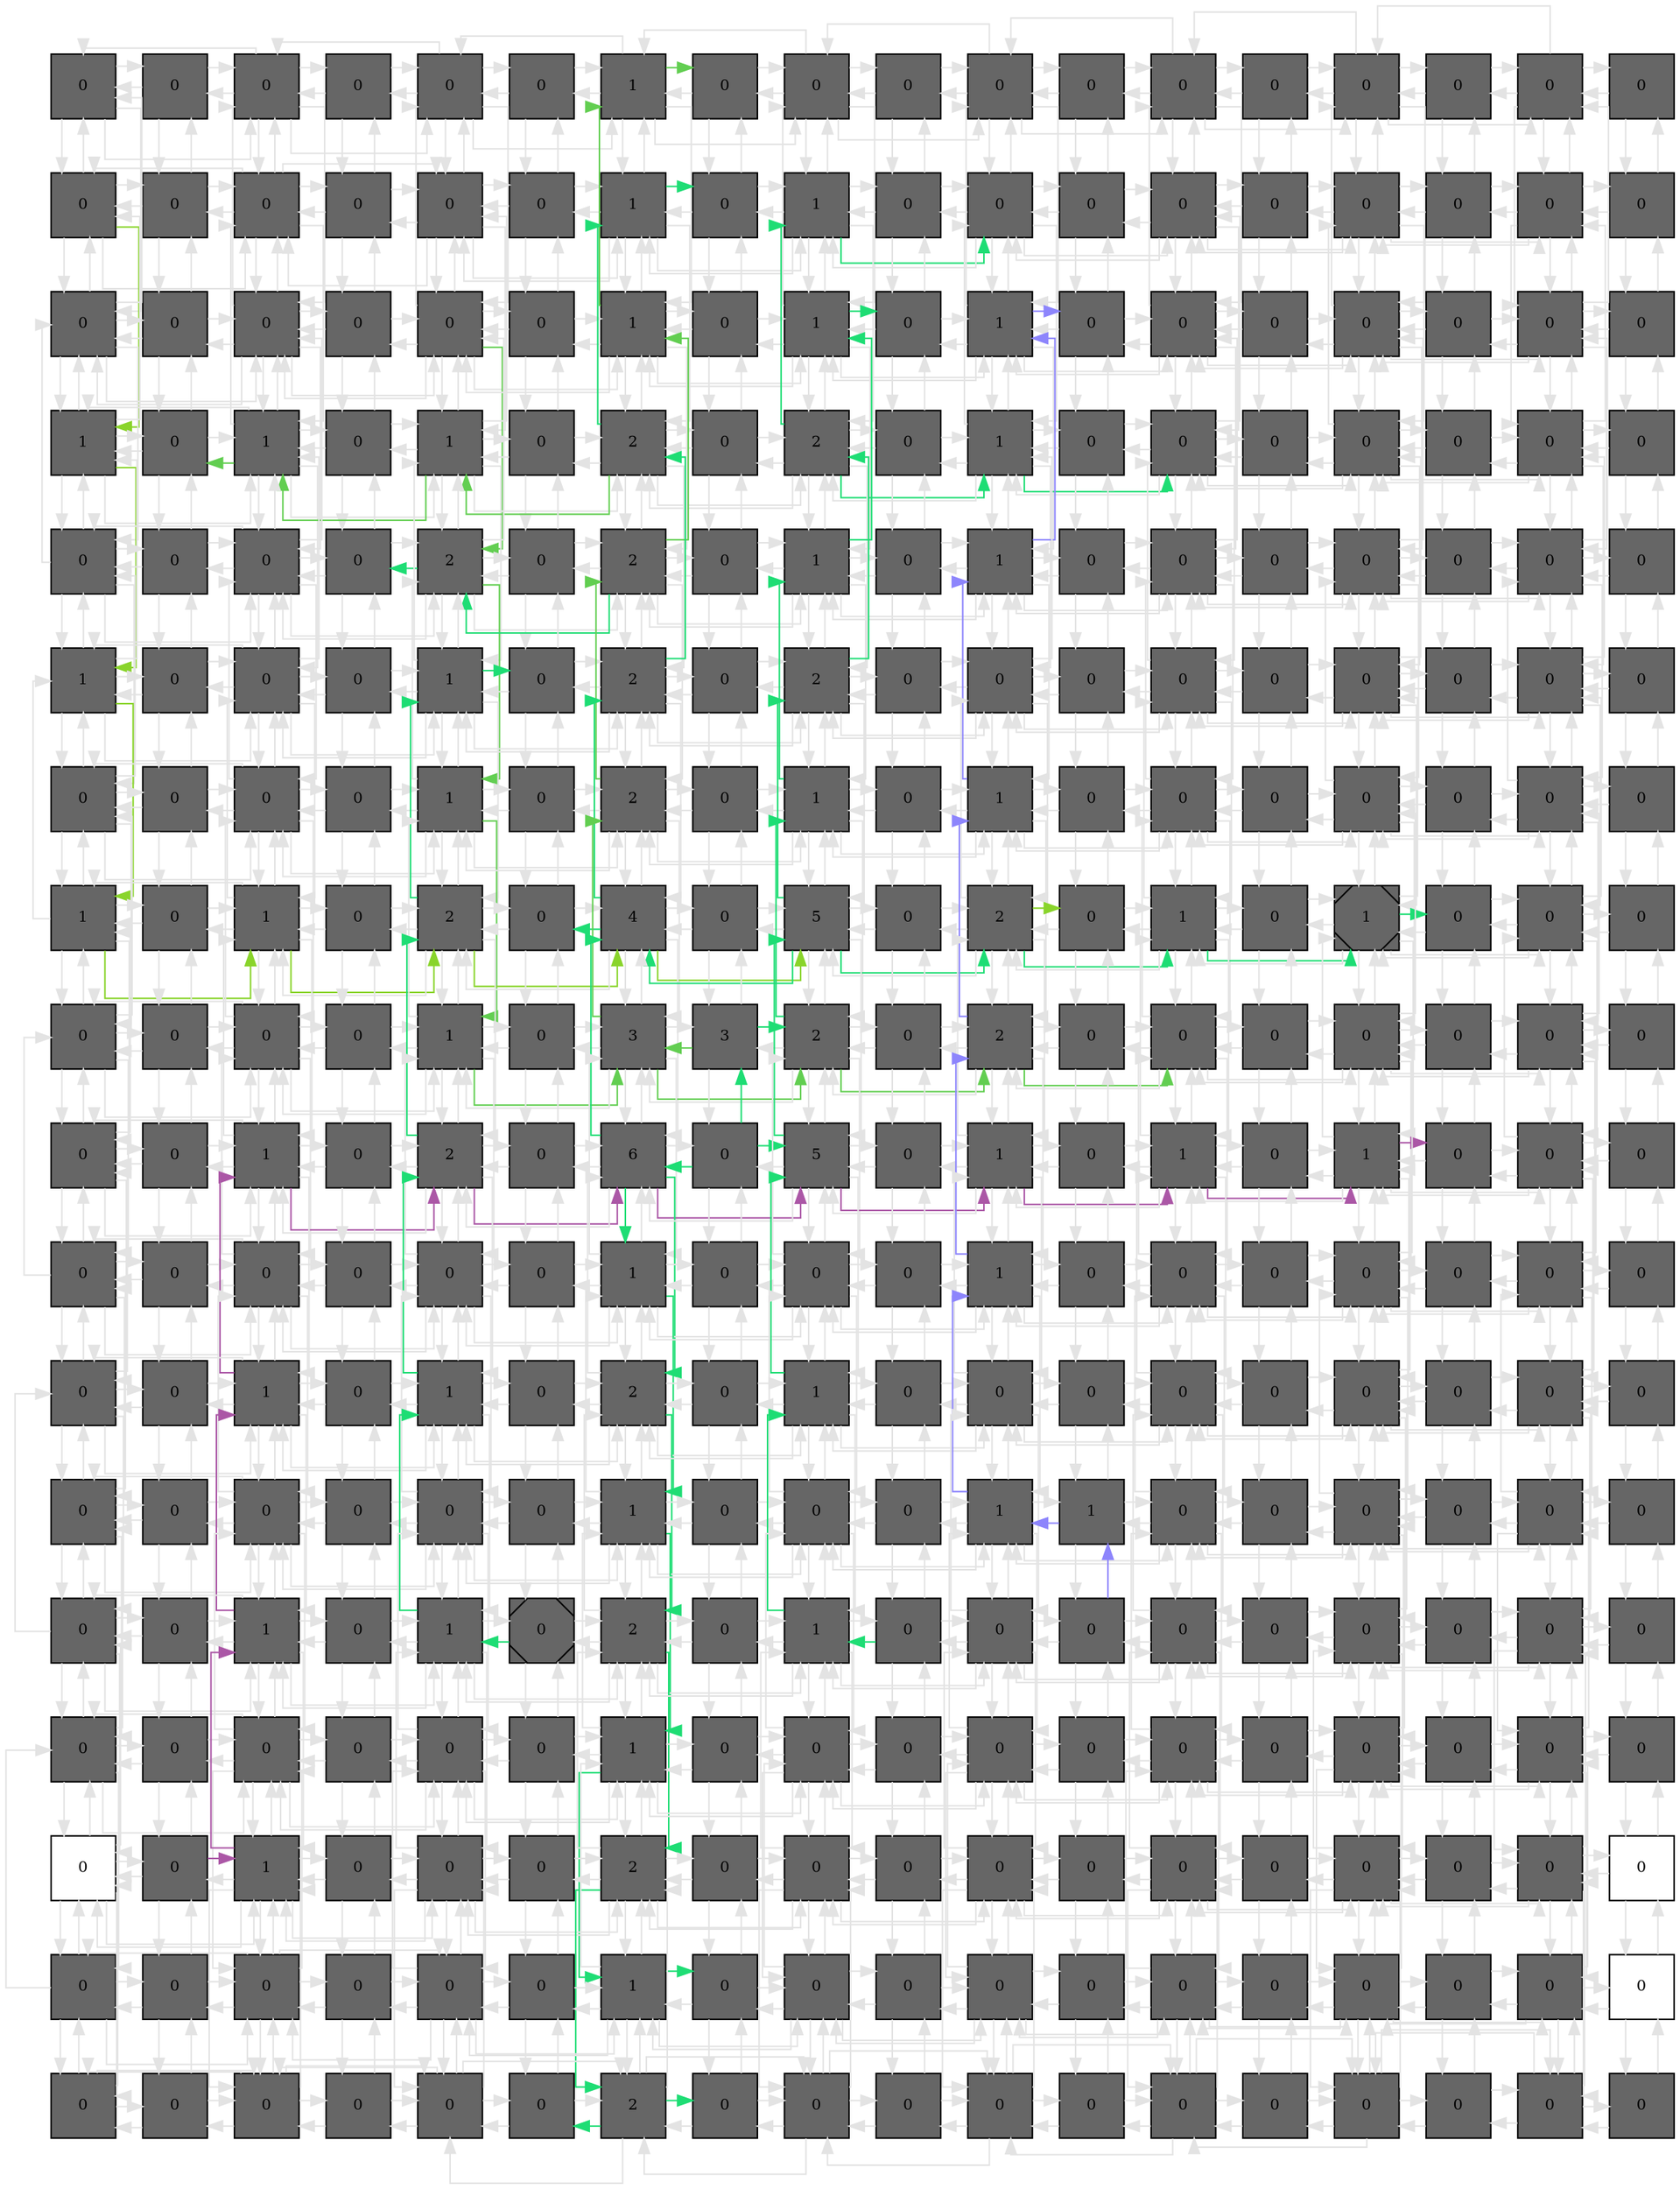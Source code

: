 digraph layout  {
rankdir=TB;
splines=ortho;
node [fixedsize=false, style=filled, width="0.6"];
edge [constraint=false];
0 [fillcolor="#666666", fontsize=10, label=0, shape=square, tooltip="name:  CASP6cytoplasm ,\nin_degree: 4,\nout_degree: 4"];
1 [fillcolor="#666666", fontsize=10, label=0, shape=square, tooltip="name:  ProCASP6 ,\nin_degree: 3,\nout_degree: 3"];
2 [fillcolor="#666666", fontsize=10, label=0, shape=square, tooltip="name:  CASP6nucleus ,\nin_degree: 6,\nout_degree: 6"];
3 [fillcolor="#666666", fontsize=10, label=0, shape=square, tooltip="name:  BCL2A1gene ,\nin_degree: 3,\nout_degree: 3"];
4 [fillcolor="#666666", fontsize=10, label=0, shape=square, tooltip="name:  BCL2L1gene ,\nin_degree: 6,\nout_degree: 6"];
5 [fillcolor="#666666", fontsize=10, label=0, shape=square, tooltip="name:  BIRC3gene ,\nin_degree: 3,\nout_degree: 3"];
6 [fillcolor="#666666", fontsize=10, label=1, shape=square, tooltip="name:  CD40LG ,\nin_degree: 6,\nout_degree: 6"];
7 [fillcolor="#666666", fontsize=10, label=0, shape=square, tooltip="name:  LMNA ,\nin_degree: 3,\nout_degree: 3"];
8 [fillcolor="#666666", fontsize=10, label=0, shape=square, tooltip="name:  cLMNA ,\nin_degree: 6,\nout_degree: 6"];
9 [fillcolor="#666666", fontsize=10, label=0, shape=square, tooltip="name:  FASLG ,\nin_degree: 3,\nout_degree: 3"];
10 [fillcolor="#666666", fontsize=10, label=0, shape=square, tooltip="name:  Cell_Shrinkage ,\nin_degree: 6,\nout_degree: 6"];
11 [fillcolor="#666666", fontsize=10, label=0, shape=square, tooltip="name:  Inactive_DNA_Repair ,\nin_degree: 3,\nout_degree: 3"];
12 [fillcolor="#666666", fontsize=10, label=0, shape=square, tooltip="name:  Apoptosis ,\nin_degree: 6,\nout_degree: 6"];
13 [fillcolor="#666666", fontsize=10, label=0, shape=square, tooltip="name:  Inactivation_of_Protein_Synthesis ,\nin_degree: 3,\nout_degree: 3"];
14 [fillcolor="#666666", fontsize=10, label=0, shape=square, tooltip="name:  ENDOGcytoplasm ,\nin_degree: 6,\nout_degree: 6"];
15 [fillcolor="#666666", fontsize=10, label=0, shape=square, tooltip="name:  EIF2S1 ,\nin_degree: 3,\nout_degree: 3"];
16 [fillcolor="#666666", fontsize=10, label=0, shape=square, tooltip="name:  BIRC4cytoplasm ,\nin_degree: 5,\nout_degree: 5"];
17 [fillcolor="#666666", fontsize=10, label=0, shape=square, tooltip="name:  ENDOGmitochondria ,\nin_degree: 2,\nout_degree: 2"];
18 [fillcolor="#666666", fontsize=10, label=0, shape=square, tooltip="name:  CASP9 ,\nin_degree: 5,\nout_degree: 5"];
19 [fillcolor="#666666", fontsize=10, label=0, shape=square, tooltip="name:  CASP6_Activator ,\nin_degree: 4,\nout_degree: 4"];
20 [fillcolor="#666666", fontsize=10, label=0, shape=square, tooltip="name:  IFNB1_IFNB1 ,\nin_degree: 7,\nout_degree: 7"];
21 [fillcolor="#666666", fontsize=10, label=0, shape=square, tooltip="name:  IFNB1 ,\nin_degree: 4,\nout_degree: 4"];
22 [fillcolor="#666666", fontsize=10, label=0, shape=square, tooltip="name:  FASgene ,\nin_degree: 7,\nout_degree: 7"];
23 [fillcolor="#666666", fontsize=10, label=0, shape=square, tooltip="name:  CD40_CD40LG_TRAF3 ,\nin_degree: 4,\nout_degree: 4"];
24 [fillcolor="#666666", fontsize=10, label=1, shape=square, tooltip="name:  CD40_CD40LG ,\nin_degree: 7,\nout_degree: 7"];
25 [fillcolor="#666666", fontsize=10, label=0, shape=square, tooltip="name:  CD40 ,\nin_degree: 4,\nout_degree: 4"];
26 [fillcolor="#666666", fontsize=10, label=1, shape=square, tooltip="name:  NFKB1_p50 ,\nin_degree: 7,\nout_degree: 7"];
27 [fillcolor="#666666", fontsize=10, label=0, shape=square, tooltip="name:  FASLG_FAS ,\nin_degree: 4,\nout_degree: 4"];
28 [fillcolor="#666666", fontsize=10, label=0, shape=square, tooltip="name:  DFFA ,\nin_degree: 7,\nout_degree: 7"];
29 [fillcolor="#666666", fontsize=10, label=0, shape=square, tooltip="name:  IDFFA ,\nin_degree: 4,\nout_degree: 4"];
30 [fillcolor="#666666", fontsize=10, label=0, shape=square, tooltip="name:  DNA_Fragmentation ,\nin_degree: 7,\nout_degree: 7"];
31 [fillcolor="#666666", fontsize=10, label=0, shape=square, tooltip="name:  Fragmented_DNAnucleus ,\nin_degree: 4,\nout_degree: 4"];
32 [fillcolor="#666666", fontsize=10, label=0, shape=square, tooltip="name:  ENDOGnucleus ,\nin_degree: 7,\nout_degree: 7"];
33 [fillcolor="#666666", fontsize=10, label=0, shape=square, tooltip="name:  BAX ,\nin_degree: 4,\nout_degree: 4"];
34 [fillcolor="#666666", fontsize=10, label=0, shape=square, tooltip="name:  BCL2_BAX ,\nin_degree: 6,\nout_degree: 6"];
35 [fillcolor="#666666", fontsize=10, label=0, shape=square, tooltip="name:  BCL2 ,\nin_degree: 3,\nout_degree: 3"];
36 [fillcolor="#666666", fontsize=10, label=0, shape=square, tooltip="name:  TNFSF13B ,\nin_degree: 6,\nout_degree: 6"];
37 [fillcolor="#666666", fontsize=10, label=0, shape=square, tooltip="name:  BIRC4gene ,\nin_degree: 4,\nout_degree: 4"];
38 [fillcolor="#666666", fontsize=10, label=0, shape=square, tooltip="name:  CFLARgene ,\nin_degree: 8,\nout_degree: 8"];
39 [fillcolor="#666666", fontsize=10, label=0, shape=square, tooltip="name:  IER3gene ,\nin_degree: 4,\nout_degree: 4"];
40 [fillcolor="#666666", fontsize=10, label=0, shape=square, tooltip="name:  RELAp65_NFBK1p50nucleus ,\nin_degree: 8,\nout_degree: 8"];
41 [fillcolor="#666666", fontsize=10, label=0, shape=square, tooltip="name:  SOD2gene ,\nin_degree: 4,\nout_degree: 4"];
42 [fillcolor="#666666", fontsize=10, label=1, shape=square, tooltip="name:  TRAF1gene ,\nin_degree: 8,\nout_degree: 8"];
43 [fillcolor="#666666", fontsize=10, label=0, shape=square, tooltip="name:  RELA_p65 ,\nin_degree: 4,\nout_degree: 4"];
44 [fillcolor="#666666", fontsize=10, label=1, shape=square, tooltip="name:  RELA_NFKB1_Activator ,\nin_degree: 8,\nout_degree: 8"];
45 [fillcolor="#666666", fontsize=10, label=0, shape=square, tooltip="name:  FAS ,\nin_degree: 4,\nout_degree: 4"];
46 [fillcolor="#666666", fontsize=10, label=1, shape=square, tooltip="name:  cGAS2 ,\nin_degree: 8,\nout_degree: 8"];
47 [fillcolor="#666666", fontsize=10, label=0, shape=square, tooltip="name:  CASP3nucleus ,\nin_degree: 4,\nout_degree: 4"];
48 [fillcolor="#666666", fontsize=10, label=0, shape=square, tooltip="name:  Fragmented_DNAcytoplasm ,\nin_degree: 8,\nout_degree: 8"];
49 [fillcolor="#666666", fontsize=10, label=0, shape=square, tooltip="name:  CASP2 ,\nin_degree: 4,\nout_degree: 4"];
50 [fillcolor="#666666", fontsize=10, label=0, shape=square, tooltip="name:  tBID ,\nin_degree: 8,\nout_degree: 8"];
51 [fillcolor="#666666", fontsize=10, label=0, shape=square, tooltip="name:  DIABLOcytoplasm ,\nin_degree: 4,\nout_degree: 4"];
52 [fillcolor="#666666", fontsize=10, label=0, shape=square, tooltip="name:  HTRA2cytoplasm ,\nin_degree: 7,\nout_degree: 7"];
53 [fillcolor="#666666", fontsize=10, label=0, shape=square, tooltip="name:  DIABLOmitochondria ,\nin_degree: 3,\nout_degree: 3"];
54 [fillcolor="#666666", fontsize=10, label=1, shape=square, tooltip="name:  TNFSF13B_TNFRSF17 ,\nin_degree: 6,\nout_degree: 6"];
55 [fillcolor="#666666", fontsize=10, label=0, shape=square, tooltip="name:  TNFRSF17 ,\nin_degree: 4,\nout_degree: 4"];
56 [fillcolor="#666666", fontsize=10, label=1, shape=square, tooltip="name:  IFNA_IFNA ,\nin_degree: 8,\nout_degree: 8"];
57 [fillcolor="#666666", fontsize=10, label=0, shape=square, tooltip="name:  IFNA ,\nin_degree: 4,\nout_degree: 4"];
58 [fillcolor="#666666", fontsize=10, label=1, shape=square, tooltip="name:  TRAF2gene ,\nin_degree: 8,\nout_degree: 8"];
59 [fillcolor="#666666", fontsize=10, label=0, shape=square, tooltip="name:  TRAF3 ,\nin_degree: 4,\nout_degree: 4"];
60 [fillcolor="#666666", fontsize=10, label=2, shape=square, tooltip="name:  BCL2A1 ,\nin_degree: 8,\nout_degree: 8"];
61 [fillcolor="#666666", fontsize=10, label=0, shape=square, tooltip="name:  NFKBIA_RELAp65_NFKB1p50 ,\nin_degree: 4,\nout_degree: 4"];
62 [fillcolor="#666666", fontsize=10, label=2, shape=square, tooltip="name:  NFKBIA ,\nin_degree: 8,\nout_degree: 8"];
63 [fillcolor="#666666", fontsize=10, label=0, shape=square, tooltip="name:  PARP ,\nin_degree: 4,\nout_degree: 4"];
64 [fillcolor="#666666", fontsize=10, label=1, shape=square, tooltip="name:  GAS2 ,\nin_degree: 8,\nout_degree: 8"];
65 [fillcolor="#666666", fontsize=10, label=0, shape=square, tooltip="name:  IPARP ,\nin_degree: 4,\nout_degree: 4"];
66 [fillcolor="#666666", fontsize=10, label=0, shape=square, tooltip="name:  DNA ,\nin_degree: 8,\nout_degree: 8"];
67 [fillcolor="#666666", fontsize=10, label=0, shape=square, tooltip="name:  CYCScytoplasm ,\nin_degree: 4,\nout_degree: 4"];
68 [fillcolor="#666666", fontsize=10, label=0, shape=square, tooltip="name:  CYCSmytochondria ,\nin_degree: 8,\nout_degree: 8"];
69 [fillcolor="#666666", fontsize=10, label=0, shape=square, tooltip="name:  BAK1 ,\nin_degree: 4,\nout_degree: 4"];
70 [fillcolor="#666666", fontsize=10, label=0, shape=square, tooltip="name:  HTRA2mitochondria ,\nin_degree: 7,\nout_degree: 7"];
71 [fillcolor="#666666", fontsize=10, label=0, shape=square, tooltip="name:  Mitochondrial_Activator ,\nin_degree: 3,\nout_degree: 3"];
72 [fillcolor="#666666", fontsize=10, label=0, shape=square, tooltip="name:  TNFSF13B_TNFRSF17_TRAF5 ,\nin_degree: 6,\nout_degree: 6"];
73 [fillcolor="#666666", fontsize=10, label=0, shape=square, tooltip="name:  MAP3K14 ,\nin_degree: 4,\nout_degree: 4"];
74 [fillcolor="#666666", fontsize=10, label=0, shape=square, tooltip="name:  CHUK_CHUK ,\nin_degree: 8,\nout_degree: 8"];
75 [fillcolor="#666666", fontsize=10, label=0, shape=square, tooltip="name:  IFNAR1 ,\nin_degree: 4,\nout_degree: 4"];
76 [fillcolor="#666666", fontsize=10, label=2, shape=square, tooltip="name:  TNF_TNFRSF1B_TRAF2 ,\nin_degree: 8,\nout_degree: 8"];
77 [fillcolor="#666666", fontsize=10, label=0, shape=square, tooltip="name:  CHUK ,\nin_degree: 4,\nout_degree: 4"];
78 [fillcolor="#666666", fontsize=10, label=2, shape=square, tooltip="name:  RELAp65_NFKB1p50cytoplasm ,\nin_degree: 8,\nout_degree: 8"];
79 [fillcolor="#666666", fontsize=10, label=0, shape=square, tooltip="name:  RPS6KA5 ,\nin_degree: 4,\nout_degree: 4"];
80 [fillcolor="#666666", fontsize=10, label=1, shape=square, tooltip="name:  TNFSF10 ,\nin_degree: 8,\nout_degree: 8"];
81 [fillcolor="#666666", fontsize=10, label=0, shape=square, tooltip="name:  BID ,\nin_degree: 4,\nout_degree: 4"];
82 [fillcolor="#666666", fontsize=10, label=1, shape=square, tooltip="name:  TNFSF10_TNFSF10B ,\nin_degree: 8,\nout_degree: 8"];
83 [fillcolor="#666666", fontsize=10, label=0, shape=square, tooltip="name:  CASP7nucleus ,\nin_degree: 4,\nout_degree: 4"];
84 [fillcolor="#666666", fontsize=10, label=0, shape=square, tooltip="name:  PDCD8_HSPA1A ,\nin_degree: 8,\nout_degree: 8"];
85 [fillcolor="#666666", fontsize=10, label=0, shape=square, tooltip="name:  PDCD8nucleus ,\nin_degree: 4,\nout_degree: 4"];
86 [fillcolor="#666666", fontsize=10, label=0, shape=square, tooltip="name:  PDCD8cytoplasm ,\nin_degree: 8,\nout_degree: 8"];
87 [fillcolor="#666666", fontsize=10, label=0, shape=square, tooltip="name:  PDCD8mitochondria ,\nin_degree: 4,\nout_degree: 4"];
88 [fillcolor="#666666", fontsize=10, label=0, shape=square, tooltip="name:  HLA_Bgene ,\nin_degree: 7,\nout_degree: 7"];
89 [fillcolor="#666666", fontsize=10, label=0, shape=square, tooltip="name:  BCL2L1mitochondria ,\nin_degree: 3,\nout_degree: 3"];
90 [fillcolor="#666666", fontsize=10, label=1, shape=square, tooltip="name:  NFKB2p52_RELBnucleus ,\nin_degree: 6,\nout_degree: 6"];
91 [fillcolor="#666666", fontsize=10, label=0, shape=square, tooltip="name:  NFKB2p100_NFKB2p100cytoplasm ,\nin_degree: 4,\nout_degree: 4"];
92 [fillcolor="#666666", fontsize=10, label=0, shape=square, tooltip="name:  NFKB2p100 ,\nin_degree: 8,\nout_degree: 8"];
93 [fillcolor="#666666", fontsize=10, label=0, shape=square, tooltip="name:  IFNAR ,\nin_degree: 4,\nout_degree: 4"];
94 [fillcolor="#666666", fontsize=10, label=1, shape=square, tooltip="name:  STAT2 ,\nin_degree: 8,\nout_degree: 8"];
95 [fillcolor="#666666", fontsize=10, label=0, shape=square, tooltip="name:  IKBKG_CHUK_IKBKB ,\nin_degree: 4,\nout_degree: 4"];
96 [fillcolor="#666666", fontsize=10, label=2, shape=square, tooltip="name:  IKBKB ,\nin_degree: 8,\nout_degree: 8"];
97 [fillcolor="#666666", fontsize=10, label=0, shape=square, tooltip="name:  TNF_IKBKG_Complex ,\nin_degree: 4,\nout_degree: 4"];
98 [fillcolor="#666666", fontsize=10, label=2, shape=square, tooltip="name:  APAF1 ,\nin_degree: 8,\nout_degree: 8"];
99 [fillcolor="#666666", fontsize=10, label=0, shape=square, tooltip="name:  ProCASP2 ,\nin_degree: 4,\nout_degree: 4"];
100 [fillcolor="#666666", fontsize=10, label=0, shape=square, tooltip="name:  TNFRSF10B ,\nin_degree: 8,\nout_degree: 8"];
101 [fillcolor="#666666", fontsize=10, label=0, shape=square, tooltip="name:  APAF1_CYCS ,\nin_degree: 4,\nout_degree: 4"];
102 [fillcolor="#666666", fontsize=10, label=0, shape=square, tooltip="name:  HSPA1A ,\nin_degree: 8,\nout_degree: 8"];
103 [fillcolor="#666666", fontsize=10, label=0, shape=square, tooltip="name:  STAT1_STAT2 ,\nin_degree: 4,\nout_degree: 4"];
104 [fillcolor="#666666", fontsize=10, label=0, shape=square, tooltip="name:  ISGF3cytoplasm ,\nin_degree: 8,\nout_degree: 8"];
105 [fillcolor="#666666", fontsize=10, label=0, shape=square, tooltip="name:  EIF2AK2gene ,\nin_degree: 4,\nout_degree: 4"];
106 [fillcolor="#666666", fontsize=10, label=0, shape=square, tooltip="name:  BCL2L1_BAD ,\nin_degree: 7,\nout_degree: 7"];
107 [fillcolor="#666666", fontsize=10, label=0, shape=square, tooltip="name:  BAD ,\nin_degree: 3,\nout_degree: 3"];
108 [fillcolor="#666666", fontsize=10, label=0, shape=square, tooltip="name:  NFKB2p52_RELBcytoplasm ,\nin_degree: 6,\nout_degree: 6"];
109 [fillcolor="#666666", fontsize=10, label=0, shape=square, tooltip="name:  NFKB2p100_RELB_Ub ,\nin_degree: 4,\nout_degree: 4"];
110 [fillcolor="#666666", fontsize=10, label=0, shape=square, tooltip="name:  NFKB2p100_RELBcytoplasm ,\nin_degree: 8,\nout_degree: 8"];
111 [fillcolor="#666666", fontsize=10, label=0, shape=square, tooltip="name:  IFNAR2 ,\nin_degree: 4,\nout_degree: 4"];
112 [fillcolor="#666666", fontsize=10, label=1, shape=square, tooltip="name:  TNF_TNFRSF1B ,\nin_degree: 8,\nout_degree: 8"];
113 [fillcolor="#666666", fontsize=10, label=0, shape=square, tooltip="name:  TNFRSF1B ,\nin_degree: 4,\nout_degree: 4"];
114 [fillcolor="#666666", fontsize=10, label=2, shape=square, tooltip="name:  PRKCZ ,\nin_degree: 8,\nout_degree: 8"];
115 [fillcolor="#666666", fontsize=10, label=0, shape=square, tooltip="name:  IKBKG ,\nin_degree: 4,\nout_degree: 4"];
116 [fillcolor="#666666", fontsize=10, label=1, shape=square, tooltip="name:  TNFSF10_TNFRSF10A ,\nin_degree: 8,\nout_degree: 8"];
117 [fillcolor="#666666", fontsize=10, label=0, shape=square, tooltip="name:  TNFRSF10A ,\nin_degree: 4,\nout_degree: 4"];
118 [fillcolor="#666666", fontsize=10, label=1, shape=square, tooltip="name:  TNFSF10_TNFRSF10A_FADD ,\nin_degree: 8,\nout_degree: 8"];
119 [fillcolor="#666666", fontsize=10, label=0, shape=square, tooltip="name:  CREBBP ,\nin_degree: 4,\nout_degree: 4"];
120 [fillcolor="#666666", fontsize=10, label=0, shape=square, tooltip="name:  CBP ,\nin_degree: 8,\nout_degree: 8"];
121 [fillcolor="#666666", fontsize=10, label=0, shape=square, tooltip="name:  IFIT2gene ,\nin_degree: 4,\nout_degree: 4"];
122 [fillcolor="#666666", fontsize=10, label=0, shape=square, tooltip="name:  ISGF3nucleus ,\nin_degree: 8,\nout_degree: 8"];
123 [fillcolor="#666666", fontsize=10, label=0, shape=square, tooltip="name:  OAS1gene ,\nin_degree: 4,\nout_degree: 4"];
124 [fillcolor="#666666", fontsize=10, label=0, shape=square, tooltip="name:  IRF8 ,\nin_degree: 7,\nout_degree: 7"];
125 [fillcolor="#666666", fontsize=10, label=0, shape=square, tooltip="name:  G1P3gene ,\nin_degree: 3,\nout_degree: 3"];
126 [fillcolor="#666666", fontsize=10, label=1, shape=square, tooltip="name:  Proteasome ,\nin_degree: 6,\nout_degree: 6"];
127 [fillcolor="#666666", fontsize=10, label=0, shape=square, tooltip="name:  Ub ,\nin_degree: 4,\nout_degree: 4"];
128 [fillcolor="#666666", fontsize=10, label=1, shape=square, tooltip="name:  RELB ,\nin_degree: 8,\nout_degree: 8"];
129 [fillcolor="#666666", fontsize=10, label=0, shape=square, tooltip="name:  JAK1 ,\nin_degree: 4,\nout_degree: 4"];
130 [fillcolor="#666666", fontsize=10, label=2, shape=square, tooltip="name:  TNF ,\nin_degree: 8,\nout_degree: 8"];
131 [fillcolor="#666666", fontsize=10, label=0, shape=square, tooltip="name:  TLR3_TICAM1_TICAM2_RIPK1_RIPK3 ,\nin_degree: 4,\nout_degree: 4"];
132 [fillcolor="#666666", fontsize=10, label=4, shape=square, tooltip="name:  MAP3K7 ,\nin_degree: 8,\nout_degree: 8"];
133 [fillcolor="#666666", fontsize=10, label=0, shape=square, tooltip="name:  DAXX ,\nin_degree: 4,\nout_degree: 4"];
134 [fillcolor="#666666", fontsize=10, label=5, shape=square, tooltip="name:  FAF1 ,\nin_degree: 8,\nout_degree: 8"];
135 [fillcolor="#666666", fontsize=10, label=0, shape=square, tooltip="name:  FASLG_FAS_FADD_FAF1_DAXX ,\nin_degree: 4,\nout_degree: 4"];
136 [fillcolor="#666666", fontsize=10, label=2, shape=square, tooltip="name:  TNFSF10_TNFSF10B_FADD ,\nin_degree: 8,\nout_degree: 8"];
137 [fillcolor="#666666", fontsize=10, label=0, shape=square, tooltip="name:  Apoptosome ,\nin_degree: 4,\nout_degree: 4"];
138 [fillcolor="#666666", fontsize=10, label=1, shape=square, tooltip="name:  EP300 ,\nin_degree: 8,\nout_degree: 8"];
139 [fillcolor="#666666", fontsize=10, label=0, shape=square, tooltip="name:  IRF4 ,\nin_degree: 4,\nout_degree: 4"];
140 [fillcolor="#666666", fontsize=10, label=1, shape=Msquare, tooltip="name:  G1P2gene ,\nin_degree: 8,\nout_degree: 8"];
141 [fillcolor="#666666", fontsize=10, label=0, shape=square, tooltip="name:  SPI1 ,\nin_degree: 4,\nout_degree: 4"];
142 [fillcolor="#666666", fontsize=10, label=0, shape=square, tooltip="name:  CYBBgene ,\nin_degree: 7,\nout_degree: 7"];
143 [fillcolor="#666666", fontsize=10, label=0, shape=square, tooltip="name:  IL1Bgene ,\nin_degree: 3,\nout_degree: 3"];
144 [fillcolor="#666666", fontsize=10, label=0, shape=square, tooltip="name:  NFKB2p52_NFKB2p52cytoplasm ,\nin_degree: 6,\nout_degree: 6"];
145 [fillcolor="#666666", fontsize=10, label=0, shape=square, tooltip="name:  NFKB2p100_NFKB2p100_Ub ,\nin_degree: 4,\nout_degree: 4"];
146 [fillcolor="#666666", fontsize=10, label=0, shape=square, tooltip="name:  BAG4_TNFRSF1A ,\nin_degree: 8,\nout_degree: 8"];
147 [fillcolor="#666666", fontsize=10, label=0, shape=square, tooltip="name:  BAG4 ,\nin_degree: 4,\nout_degree: 4"];
148 [fillcolor="#666666", fontsize=10, label=1, shape=square, tooltip="name:  TNF_BAG4_TNFRSF1A ,\nin_degree: 8,\nout_degree: 8"];
149 [fillcolor="#666666", fontsize=10, label=0, shape=square, tooltip="name:  TNFRSF1A ,\nin_degree: 4,\nout_degree: 4"];
150 [fillcolor="#666666", fontsize=10, label=3, shape=square, tooltip="name:  TRAF2cytoplasm ,\nin_degree: 8,\nout_degree: 8"];
151 [fillcolor="#666666", fontsize=10, label=3, shape=square, tooltip="name:  CFLAR ,\nin_degree: 4,\nout_degree: 4"];
152 [fillcolor="#666666", fontsize=10, label=2, shape=square, tooltip="name:  FASLG_FAS_FADD_FAF1_DAXX_CFLAR ,\nin_degree: 8,\nout_degree: 8"];
153 [fillcolor="#666666", fontsize=10, label=0, shape=square, tooltip="name:  FADD ,\nin_degree: 4,\nout_degree: 4"];
154 [fillcolor="#666666", fontsize=10, label=2, shape=square, tooltip="name:  CASP8 ,\nin_degree: 8,\nout_degree: 8"];
155 [fillcolor="#666666", fontsize=10, label=0, shape=square, tooltip="name:  ATF2 ,\nin_degree: 4,\nout_degree: 4"];
156 [fillcolor="#666666", fontsize=10, label=0, shape=square, tooltip="name:  IFNB1gene ,\nin_degree: 8,\nout_degree: 8"];
157 [fillcolor="#666666", fontsize=10, label=0, shape=square, tooltip="name:  CXCL10gene ,\nin_degree: 4,\nout_degree: 4"];
158 [fillcolor="#666666", fontsize=10, label=0, shape=square, tooltip="name:  IRF3_IRF7nucleus ,\nin_degree: 8,\nout_degree: 8"];
159 [fillcolor="#666666", fontsize=10, label=0, shape=square, tooltip="name:  GBP1gene ,\nin_degree: 4,\nout_degree: 4"];
160 [fillcolor="#666666", fontsize=10, label=0, shape=square, tooltip="name:  IRF2 ,\nin_degree: 7,\nout_degree: 7"];
161 [fillcolor="#666666", fontsize=10, label=0, shape=square, tooltip="name:  HIST2H4gene ,\nin_degree: 3,\nout_degree: 3"];
162 [fillcolor="#666666", fontsize=10, label=0, shape=square, tooltip="name:  TRAF5 ,\nin_degree: 6,\nout_degree: 6"];
163 [fillcolor="#666666", fontsize=10, label=0, shape=square, tooltip="name:  BCL3 ,\nin_degree: 4,\nout_degree: 4"];
164 [fillcolor="#666666", fontsize=10, label=1, shape=square, tooltip="name:  TLR6 ,\nin_degree: 8,\nout_degree: 8"];
165 [fillcolor="#666666", fontsize=10, label=0, shape=square, tooltip="name:  TYK2 ,\nin_degree: 4,\nout_degree: 4"];
166 [fillcolor="#666666", fontsize=10, label=2, shape=square, tooltip="name:  NOS2Agene ,\nin_degree: 8,\nout_degree: 8"];
167 [fillcolor="#666666", fontsize=10, label=0, shape=square, tooltip="name:  RIPK3 ,\nin_degree: 4,\nout_degree: 4"];
168 [fillcolor="#666666", fontsize=10, label=6, shape=square, tooltip="name:  PTP ,\nin_degree: 8,\nout_degree: 8"];
169 [fillcolor="#666666", fontsize=10, label=0, shape=square, tooltip="name:  External_Activator ,\nin_degree: 4,\nout_degree: 4"];
170 [fillcolor="#666666", fontsize=10, label=5, shape=square, tooltip="name:  PTPN2 ,\nin_degree: 8,\nout_degree: 8"];
171 [fillcolor="#666666", fontsize=10, label=0, shape=square, tooltip="name:  TRADD ,\nin_degree: 4,\nout_degree: 4"];
172 [fillcolor="#666666", fontsize=10, label=1, shape=square, tooltip="name:  ProCASP8 ,\nin_degree: 8,\nout_degree: 8"];
173 [fillcolor="#666666", fontsize=10, label=0, shape=square, tooltip="name:  CASP7cytoplasm ,\nin_degree: 4,\nout_degree: 4"];
174 [fillcolor="#666666", fontsize=10, label=1, shape=square, tooltip="name:  IFNGR2 ,\nin_degree: 8,\nout_degree: 8"];
175 [fillcolor="#666666", fontsize=10, label=0, shape=square, tooltip="name:  IRF3_IRF3nucleus ,\nin_degree: 4,\nout_degree: 4"];
176 [fillcolor="#666666", fontsize=10, label=1, shape=square, tooltip="name:  PSMB9gene ,\nin_degree: 8,\nout_degree: 8"];
177 [fillcolor="#666666", fontsize=10, label=0, shape=square, tooltip="name:  IRF1_IRF1nucleus ,\nin_degree: 4,\nout_degree: 4"];
178 [fillcolor="#666666", fontsize=10, label=0, shape=square, tooltip="name:  TAP1gene ,\nin_degree: 7,\nout_degree: 7"];
179 [fillcolor="#666666", fontsize=10, label=0, shape=square, tooltip="name:  CCL5gene ,\nin_degree: 3,\nout_degree: 3"];
180 [fillcolor="#666666", fontsize=10, label=0, shape=square, tooltip="name:  NFKB2p52_NFKB2p52nucleus ,\nin_degree: 6,\nout_degree: 6"];
181 [fillcolor="#666666", fontsize=10, label=0, shape=square, tooltip="name:  BCL3_NFKB2p52_NFKB2p52 ,\nin_degree: 4,\nout_degree: 4"];
182 [fillcolor="#666666", fontsize=10, label=0, shape=square, tooltip="name:  TLR2_TLR6 ,\nin_degree: 8,\nout_degree: 8"];
183 [fillcolor="#666666", fontsize=10, label=0, shape=square, tooltip="name:  TLR2 ,\nin_degree: 4,\nout_degree: 4"];
184 [fillcolor="#666666", fontsize=10, label=0, shape=square, tooltip="name:  TNF_TNFRSF1A ,\nin_degree: 8,\nout_degree: 8"];
185 [fillcolor="#666666", fontsize=10, label=0, shape=square, tooltip="name:  IRAK2 ,\nin_degree: 4,\nout_degree: 4"];
186 [fillcolor="#666666", fontsize=10, label=1, shape=square, tooltip="name:  TOLLIP ,\nin_degree: 8,\nout_degree: 8"];
187 [fillcolor="#666666", fontsize=10, label=0, shape=square, tooltip="name:  SOCS1 ,\nin_degree: 4,\nout_degree: 4"];
188 [fillcolor="#666666", fontsize=10, label=0, shape=square, tooltip="name:  TNF_TNFRSF1A_FADD_TRADD_TRAF2_RIPK1 ,\nin_degree: 8,\nout_degree: 8"];
189 [fillcolor="#666666", fontsize=10, label=0, shape=square, tooltip="name:  TNF_TNFRSF1A_FADD_TRADD ,\nin_degree: 4,\nout_degree: 4"];
190 [fillcolor="#666666", fontsize=10, label=1, shape=square, tooltip="name:  IFNGR1 ,\nin_degree: 8,\nout_degree: 8"];
191 [fillcolor="#666666", fontsize=10, label=0, shape=square, tooltip="name:  JAK2 ,\nin_degree: 4,\nout_degree: 4"];
192 [fillcolor="#666666", fontsize=10, label=0, shape=square, tooltip="name:  IFNGR ,\nin_degree: 8,\nout_degree: 8"];
193 [fillcolor="#666666", fontsize=10, label=0, shape=square, tooltip="name:  IRF9 ,\nin_degree: 4,\nout_degree: 4"];
194 [fillcolor="#666666", fontsize=10, label=0, shape=square, tooltip="name:  IFNAgene ,\nin_degree: 8,\nout_degree: 8"];
195 [fillcolor="#666666", fontsize=10, label=0, shape=square, tooltip="name:  IL12Bgene ,\nin_degree: 4,\nout_degree: 4"];
196 [fillcolor="#666666", fontsize=10, label=0, shape=square, tooltip="name:  IRF2_Activator ,\nin_degree: 7,\nout_degree: 7"];
197 [fillcolor="#666666", fontsize=10, label=0, shape=square, tooltip="name:  CIITAgene ,\nin_degree: 3,\nout_degree: 3"];
198 [fillcolor="#666666", fontsize=10, label=0, shape=square, tooltip="name:  ILIB ,\nin_degree: 6,\nout_degree: 6"];
199 [fillcolor="#666666", fontsize=10, label=0, shape=square, tooltip="name:  ILIB_IL1R1 ,\nin_degree: 4,\nout_degree: 4"];
200 [fillcolor="#666666", fontsize=10, label=1, shape=square, tooltip="name:  IL1R1 ,\nin_degree: 8,\nout_degree: 8"];
201 [fillcolor="#666666", fontsize=10, label=0, shape=square, tooltip="name:  ILIB_IL1R1_MYD88_IRAK1_IRAK4 ,\nin_degree: 4,\nout_degree: 4"];
202 [fillcolor="#666666", fontsize=10, label=1, shape=square, tooltip="name:  IRAK1 ,\nin_degree: 8,\nout_degree: 8"];
203 [fillcolor="#666666", fontsize=10, label=0, shape=square, tooltip="name:  TLR1_TLR2_TIRAP_MYD88_IRAK2_IRAK1_IRAK4 ,\nin_degree: 4,\nout_degree: 4"];
204 [fillcolor="#666666", fontsize=10, label=2, shape=square, tooltip="name:  SOCS3 ,\nin_degree: 8,\nout_degree: 8"];
205 [fillcolor="#666666", fontsize=10, label=0, shape=square, tooltip="name:  TIRAP ,\nin_degree: 4,\nout_degree: 4"];
206 [fillcolor="#666666", fontsize=10, label=1, shape=square, tooltip="name:  RIPK1 ,\nin_degree: 8,\nout_degree: 8"];
207 [fillcolor="#666666", fontsize=10, label=0, shape=square, tooltip="name:  ProCASP10 ,\nin_degree: 4,\nout_degree: 4"];
208 [fillcolor="#666666", fontsize=10, label=0, shape=square, tooltip="name:  IKBKE ,\nin_degree: 8,\nout_degree: 8"];
209 [fillcolor="#666666", fontsize=10, label=0, shape=square, tooltip="name:  CASP10 ,\nin_degree: 4,\nout_degree: 4"];
210 [fillcolor="#666666", fontsize=10, label=0, shape=square, tooltip="name:  STAT1 ,\nin_degree: 8,\nout_degree: 8"];
211 [fillcolor="#666666", fontsize=10, label=0, shape=square, tooltip="name:  STAT1_STAT1_IRF9cytoplasm ,\nin_degree: 4,\nout_degree: 4"];
212 [fillcolor="#666666", fontsize=10, label=0, shape=square, tooltip="name:  STAT1_STAT1_IRF9nucleus ,\nin_degree: 8,\nout_degree: 8"];
213 [fillcolor="#666666", fontsize=10, label=0, shape=square, tooltip="name:  IL15gene ,\nin_degree: 4,\nout_degree: 4"];
214 [fillcolor="#666666", fontsize=10, label=0, shape=square, tooltip="name:  IRF2gene ,\nin_degree: 7,\nout_degree: 7"];
215 [fillcolor="#666666", fontsize=10, label=0, shape=square, tooltip="name:  ProCASP7 ,\nin_degree: 3,\nout_degree: 3"];
216 [fillcolor="#666666", fontsize=10, label=0, shape=square, tooltip="name:  Triacyl_Lipopeptides ,\nin_degree: 6,\nout_degree: 6"];
217 [fillcolor="#666666", fontsize=10, label=0, shape=square, tooltip="name:  TLR1_TLR2 ,\nin_degree: 4,\nout_degree: 4"];
218 [fillcolor="#666666", fontsize=10, label=0, shape=square, tooltip="name:  TLR2_TLR6_TOLLIP_MYD88_IRAK1_IRAK4 ,\nin_degree: 8,\nout_degree: 8"];
219 [fillcolor="#666666", fontsize=10, label=0, shape=square, tooltip="name:  IRAK4 ,\nin_degree: 4,\nout_degree: 4"];
220 [fillcolor="#666666", fontsize=10, label=0, shape=square, tooltip="name:  TLR7_MYD88_IRAK1_IRAK4 ,\nin_degree: 8,\nout_degree: 8"];
221 [fillcolor="#666666", fontsize=10, label=0, shape=square, tooltip="name:  TLR1_TLR2_TIRAP_MYD88_IRAK2_IRAK1_IRAK4_TRAF6 ,\nin_degree: 4,\nout_degree: 4"];
222 [fillcolor="#666666", fontsize=10, label=1, shape=square, tooltip="name:  TLR2_TLR6_TOLLIP_MYD88_IRAK1_IRAK4_TRAF6 ,\nin_degree: 8,\nout_degree: 8"];
223 [fillcolor="#666666", fontsize=10, label=0, shape=square, tooltip="name:  MAP3K7IP1 ,\nin_degree: 4,\nout_degree: 4"];
224 [fillcolor="#666666", fontsize=10, label=0, shape=square, tooltip="name:  TBK1 ,\nin_degree: 8,\nout_degree: 8"];
225 [fillcolor="#666666", fontsize=10, label=0, shape=square, tooltip="name:  TLR3_TICAM1_TICAM2_TBK1 ,\nin_degree: 4,\nout_degree: 4"];
226 [fillcolor="#666666", fontsize=10, label=1, shape=square, tooltip="name:  IKBKE_TBK1 ,\nin_degree: 8,\nout_degree: 8"];
227 [fillcolor="#666666", fontsize=10, label=1, shape=square, tooltip="name:  ProCASP1 ,\nin_degree: 4,\nout_degree: 4"];
228 [fillcolor="#666666", fontsize=10, label=0, shape=square, tooltip="name:  IRF3 ,\nin_degree: 8,\nout_degree: 8"];
229 [fillcolor="#666666", fontsize=10, label=0, shape=square, tooltip="name:  IRF3_IRF3cytoplasm ,\nin_degree: 4,\nout_degree: 4"];
230 [fillcolor="#666666", fontsize=10, label=0, shape=square, tooltip="name:  IRF3_IRF7cytoplasm ,\nin_degree: 8,\nout_degree: 8"];
231 [fillcolor="#666666", fontsize=10, label=0, shape=square, tooltip="name:  TNFSF10gene ,\nin_degree: 4,\nout_degree: 4"];
232 [fillcolor="#666666", fontsize=10, label=0, shape=square, tooltip="name:  IRF7_IRF7nucleus ,\nin_degree: 7,\nout_degree: 7"];
233 [fillcolor="#666666", fontsize=10, label=0, shape=square, tooltip="name:  STAT1gene ,\nin_degree: 3,\nout_degree: 3"];
234 [fillcolor="#666666", fontsize=10, label=0, shape=square, tooltip="name:  Diacyl_Lipopeptides ,\nin_degree: 6,\nout_degree: 6"];
235 [fillcolor="#666666", fontsize=10, label=0, shape=square, tooltip="name:  TLR5_TLR5 ,\nin_degree: 4,\nout_degree: 4"];
236 [fillcolor="#666666", fontsize=10, label=1, shape=square, tooltip="name:  TLR5 ,\nin_degree: 8,\nout_degree: 8"];
237 [fillcolor="#666666", fontsize=10, label=0, shape=square, tooltip="name:  TLR5_MYD88_IRAK1_IRAK4 ,\nin_degree: 4,\nout_degree: 4"];
238 [fillcolor="#666666", fontsize=10, label=1, shape=square, tooltip="name:  MYD88 ,\nin_degree: 8,\nout_degree: 8"];
239 [fillcolor="#666666", fontsize=10, label=0, shape=Msquare, tooltip="name:  MAP3K7IP1_MAP3K7IP2_MAP3K7 ,\nin_degree: 4,\nout_degree: 4"];
240 [fillcolor="#666666", fontsize=10, label=2, shape=square, tooltip="name:  TLR7_MYD88_IRAK1_IRAK4_TRAF6 ,\nin_degree: 8,\nout_degree: 8"];
241 [fillcolor="#666666", fontsize=10, label=0, shape=square, tooltip="name:  MAP3K7IP2 ,\nin_degree: 4,\nout_degree: 4"];
242 [fillcolor="#666666", fontsize=10, label=1, shape=square, tooltip="name:  PRKCD ,\nin_degree: 8,\nout_degree: 8"];
243 [fillcolor="#666666", fontsize=10, label=0, shape=square, tooltip="name:  TLR3_TICAM1_TICAM2_RIPK1 ,\nin_degree: 4,\nout_degree: 4"];
244 [fillcolor="#666666", fontsize=10, label=0, shape=square, tooltip="name:  STAT1_STAT1cytoplasm ,\nin_degree: 8,\nout_degree: 8"];
245 [fillcolor="#666666", fontsize=10, label=0, shape=square, tooltip="name:  CASP3cytoplasm ,\nin_degree: 4,\nout_degree: 4"];
246 [fillcolor="#666666", fontsize=10, label=0, shape=square, tooltip="name:  CASP3gene ,\nin_degree: 8,\nout_degree: 8"];
247 [fillcolor="#666666", fontsize=10, label=0, shape=square, tooltip="name:  ProCASP3 ,\nin_degree: 4,\nout_degree: 4"];
248 [fillcolor="#666666", fontsize=10, label=0, shape=square, tooltip="name:  IRF7 ,\nin_degree: 8,\nout_degree: 8"];
249 [fillcolor="#666666", fontsize=10, label=0, shape=square, tooltip="name:  IFR5gene ,\nin_degree: 4,\nout_degree: 4"];
250 [fillcolor="#666666", fontsize=10, label=0, shape=square, tooltip="name:  IRF7_IRF7cytoplasm ,\nin_degree: 7,\nout_degree: 7"];
251 [fillcolor="#666666", fontsize=10, label=0, shape=square, tooltip="name:  CASP7_Activator ,\nin_degree: 3,\nout_degree: 3"];
252 [fillcolor="#666666", fontsize=10, label=0, shape=square, tooltip="name:  Bacteria ,\nin_degree: 6,\nout_degree: 6"];
253 [fillcolor="#666666", fontsize=10, label=0, shape=square, tooltip="name:  Flagellin ,\nin_degree: 4,\nout_degree: 4"];
254 [fillcolor="#666666", fontsize=10, label=0, shape=square, tooltip="name:  LPS ,\nin_degree: 8,\nout_degree: 8"];
255 [fillcolor="#666666", fontsize=10, label=0, shape=square, tooltip="name:  TLR5_MYD88_IRAK1_IRAK4_TRAF6 ,\nin_degree: 4,\nout_degree: 4"];
256 [fillcolor="#666666", fontsize=10, label=0, shape=square, tooltip="name:  TLR7_MYD88_TRAF6_IRF5 ,\nin_degree: 8,\nout_degree: 8"];
257 [fillcolor="#666666", fontsize=10, label=0, shape=square, tooltip="name:  ILIB_IL1R1_MYD88_IRAK1_IRAK4_TRAF6 ,\nin_degree: 4,\nout_degree: 4"];
258 [fillcolor="#666666", fontsize=10, label=1, shape=square, tooltip="name:  TRAF6 ,\nin_degree: 8,\nout_degree: 8"];
259 [fillcolor="#666666", fontsize=10, label=0, shape=square, tooltip="name:  BIRC2 ,\nin_degree: 4,\nout_degree: 4"];
260 [fillcolor="#666666", fontsize=10, label=0, shape=square, tooltip="name:  TLR4_TICAM1_TICAM2 ,\nin_degree: 8,\nout_degree: 8"];
261 [fillcolor="#666666", fontsize=10, label=0, shape=square, tooltip="name:  TICAM1 ,\nin_degree: 4,\nout_degree: 4"];
262 [fillcolor="#666666", fontsize=10, label=0, shape=square, tooltip="name:  STAT1_STAT1nucleus_p1 ,\nin_degree: 8,\nout_degree: 8"];
263 [fillcolor="#666666", fontsize=10, label=0, shape=square, tooltip="name:  CASP1 ,\nin_degree: 4,\nout_degree: 4"];
264 [fillcolor="#666666", fontsize=10, label=0, shape=square, tooltip="name:  IFNG ,\nin_degree: 8,\nout_degree: 8"];
265 [fillcolor="#666666", fontsize=10, label=0, shape=square, tooltip="name:  IFIT1gene ,\nin_degree: 4,\nout_degree: 4"];
266 [fillcolor="#666666", fontsize=10, label=0, shape=square, tooltip="name:  IRF5_IRF5nucleus ,\nin_degree: 8,\nout_degree: 8"];
267 [fillcolor="#666666", fontsize=10, label=0, shape=square, tooltip="name:  PLSCR1gene ,\nin_degree: 4,\nout_degree: 4"];
268 [fillcolor="#666666", fontsize=10, label=0, shape=square, tooltip="name:  PMAIPgene ,\nin_degree: 7,\nout_degree: 7"];
269 [fillcolor="#666666", fontsize=10, label=0, shape=square, tooltip="name:  PRKRAgene ,\nin_degree: 3,\nout_degree: 3"];
270 [fillcolor="#FFFFFF", fontsize=10, label=0, shape=square, tooltip="name: None,\nin_degree: 6,\nout_degree: 6"];
271 [fillcolor="#666666", fontsize=10, label=0, shape=square, tooltip="name:  IRF1_IRF1cytoplasm ,\nin_degree: 4,\nout_degree: 4"];
272 [fillcolor="#666666", fontsize=10, label=1, shape=square, tooltip="name:  TLR4 ,\nin_degree: 8,\nout_degree: 8"];
273 [fillcolor="#666666", fontsize=10, label=0, shape=square, tooltip="name:  TLR9_MYD88_IRAK1_IRAK4 ,\nin_degree: 4,\nout_degree: 4"];
274 [fillcolor="#666666", fontsize=10, label=0, shape=square, tooltip="name:  TLR7_TLR7 ,\nin_degree: 8,\nout_degree: 8"];
275 [fillcolor="#666666", fontsize=10, label=0, shape=square, tooltip="name:  TLR9_MYD88_IRAK1_IRAK4_TRAF6 ,\nin_degree: 4,\nout_degree: 4"];
276 [fillcolor="#666666", fontsize=10, label=2, shape=square, tooltip="name:  TLR3_TICAM1_TICAM2_TRAF6 ,\nin_degree: 8,\nout_degree: 8"];
277 [fillcolor="#666666", fontsize=10, label=0, shape=square, tooltip="name:  TLR7 ,\nin_degree: 4,\nout_degree: 4"];
278 [fillcolor="#666666", fontsize=10, label=0, shape=square, tooltip="name:  TICAM2 ,\nin_degree: 8,\nout_degree: 8"];
279 [fillcolor="#666666", fontsize=10, label=0, shape=square, tooltip="name:  TLR3_TICAM1_TICAM2 ,\nin_degree: 4,\nout_degree: 4"];
280 [fillcolor="#666666", fontsize=10, label=0, shape=square, tooltip="name:  ProCASP4 ,\nin_degree: 8,\nout_degree: 8"];
281 [fillcolor="#666666", fontsize=10, label=0, shape=square, tooltip="name:  CASP4 ,\nin_degree: 4,\nout_degree: 4"];
282 [fillcolor="#666666", fontsize=10, label=0, shape=square, tooltip="name:  CXCL9gene ,\nin_degree: 8,\nout_degree: 8"];
283 [fillcolor="#666666", fontsize=10, label=0, shape=square, tooltip="name:  CASP3_Activator ,\nin_degree: 4,\nout_degree: 4"];
284 [fillcolor="#666666", fontsize=10, label=0, shape=square, tooltip="name:  RIPK1gene ,\nin_degree: 8,\nout_degree: 8"];
285 [fillcolor="#666666", fontsize=10, label=0, shape=square, tooltip="name:  FASLGgene ,\nin_degree: 4,\nout_degree: 4"];
286 [fillcolor="#666666", fontsize=10, label=0, shape=square, tooltip="name:  SP100gene ,\nin_degree: 7,\nout_degree: 7"];
287 [fillcolor="#FFFFFF", fontsize=10, label=0, shape=square, tooltip="name: None,\nin_degree: 3,\nout_degree: 3"];
288 [fillcolor="#666666", fontsize=10, label=0, shape=square, tooltip="name:  IRF1_IRF1_Activator ,\nin_degree: 5,\nout_degree: 5"];
289 [fillcolor="#666666", fontsize=10, label=0, shape=square, tooltip="name:  CKII ,\nin_degree: 4,\nout_degree: 4"];
290 [fillcolor="#666666", fontsize=10, label=0, shape=square, tooltip="name:  Viral_Bacterial_CpG ,\nin_degree: 7,\nout_degree: 7"];
291 [fillcolor="#666666", fontsize=10, label=0, shape=square, tooltip="name:  TLR9_TLR9 ,\nin_degree: 4,\nout_degree: 4"];
292 [fillcolor="#666666", fontsize=10, label=0, shape=square, tooltip="name:  TLR9_MYD88_TRAF6_IRF5 ,\nin_degree: 7,\nout_degree: 7"];
293 [fillcolor="#666666", fontsize=10, label=0, shape=square, tooltip="name:  TLR9_MYD88_TRAF6 ,\nin_degree: 4,\nout_degree: 4"];
294 [fillcolor="#666666", fontsize=10, label=1, shape=square, tooltip="name:  IRF5 ,\nin_degree: 7,\nout_degree: 7"];
295 [fillcolor="#666666", fontsize=10, label=0, shape=square, tooltip="name:  TLR3 ,\nin_degree: 4,\nout_degree: 4"];
296 [fillcolor="#666666", fontsize=10, label=0, shape=square, tooltip="name:  IRF3_IRF5cytoplasm ,\nin_degree: 7,\nout_degree: 7"];
297 [fillcolor="#666666", fontsize=10, label=0, shape=square, tooltip="name:  TLR3_TLR3 ,\nin_degree: 4,\nout_degree: 4"];
298 [fillcolor="#666666", fontsize=10, label=0, shape=square, tooltip="name:  IRF3_IRF5nucleus ,\nin_degree: 7,\nout_degree: 7"];
299 [fillcolor="#666666", fontsize=10, label=0, shape=square, tooltip="name:  ICAM1gene ,\nin_degree: 4,\nout_degree: 4"];
300 [fillcolor="#666666", fontsize=10, label=0, shape=square, tooltip="name:  STAT1_STAT1nucleus_p2 ,\nin_degree: 7,\nout_degree: 7"];
301 [fillcolor="#666666", fontsize=10, label=0, shape=square, tooltip="name:  IRF5_IRF5cytoplasm ,\nin_degree: 4,\nout_degree: 4"];
302 [fillcolor="#666666", fontsize=10, label=0, shape=square, tooltip="name:  BAK1gene ,\nin_degree: 7,\nout_degree: 7"];
303 [fillcolor="#666666", fontsize=10, label=0, shape=square, tooltip="name:  APAF1gene ,\nin_degree: 4,\nout_degree: 4"];
304 [fillcolor="#666666", fontsize=10, label=0, shape=square, tooltip="name:  CXCL11gene ,\nin_degree: 6,\nout_degree: 6"];
305 [fillcolor="#FFFFFF", fontsize=10, label=0, shape=square, tooltip="name: None,\nin_degree: 3,\nout_degree: 3"];
306 [fillcolor="#666666", fontsize=10, label=0, shape=square, tooltip="name:  PKA ,\nin_degree: 4,\nout_degree: 4"];
307 [fillcolor="#666666", fontsize=10, label=0, shape=square, tooltip="name:  IRF1cytoplasm ,\nin_degree: 3,\nout_degree: 3"];
308 [fillcolor="#666666", fontsize=10, label=0, shape=square, tooltip="name:  PKC ,\nin_degree: 6,\nout_degree: 6"];
309 [fillcolor="#666666", fontsize=10, label=0, shape=square, tooltip="name:  ssRNA ,\nin_degree: 3,\nout_degree: 3"];
310 [fillcolor="#666666", fontsize=10, label=0, shape=square, tooltip="name:  Virus ,\nin_degree: 6,\nout_degree: 6"];
311 [fillcolor="#666666", fontsize=10, label=0, shape=square, tooltip="name:  TLR9 ,\nin_degree: 3,\nout_degree: 3"];
312 [fillcolor="#666666", fontsize=10, label=2, shape=square, tooltip="name:  IRF5_IRF7cytoplasm ,\nin_degree: 6,\nout_degree: 6"];
313 [fillcolor="#666666", fontsize=10, label=0, shape=square, tooltip="name:  PRKRA ,\nin_degree: 3,\nout_degree: 3"];
314 [fillcolor="#666666", fontsize=10, label=0, shape=square, tooltip="name:  IRF5_IRF7nucleus ,\nin_degree: 6,\nout_degree: 6"];
315 [fillcolor="#666666", fontsize=10, label=0, shape=square, tooltip="name:  dsRNA ,\nin_degree: 3,\nout_degree: 3"];
316 [fillcolor="#666666", fontsize=10, label=0, shape=square, tooltip="name:  EIF2AK2cytoplasm ,\nin_degree: 6,\nout_degree: 6"];
317 [fillcolor="#666666", fontsize=10, label=0, shape=square, tooltip="name:  EIF2AK2_PRKRA ,\nin_degree: 3,\nout_degree: 3"];
318 [fillcolor="#666666", fontsize=10, label=0, shape=square, tooltip="name:  IRF1gene ,\nin_degree: 6,\nout_degree: 6"];
319 [fillcolor="#666666", fontsize=10, label=0, shape=square, tooltip="name:  TP53cytoplasm ,\nin_degree: 3,\nout_degree: 3"];
320 [fillcolor="#666666", fontsize=10, label=0, shape=square, tooltip="name:  BBC3gene ,\nin_degree: 6,\nout_degree: 6"];
321 [fillcolor="#666666", fontsize=10, label=0, shape=square, tooltip="name:  TP53nucleus ,\nin_degree: 3,\nout_degree: 3"];
322 [fillcolor="#666666", fontsize=10, label=0, shape=square, tooltip="name:  MDM2gene ,\nin_degree: 5,\nout_degree: 5"];
323 [fillcolor="#666666", fontsize=10, label=0, shape=square, tooltip="name:  TNFRSF10Bgene ,\nin_degree: 2,\nout_degree: 2"];
0 -> 1  [color=grey89, style="penwidth(0.1)", tooltip=" ", weight=1];
0 -> 18  [color=grey89, style="penwidth(0.1)", tooltip=" ", weight=1];
0 -> 36  [color=grey89, style="penwidth(0.1)", tooltip=" ", weight=1];
0 -> 2  [color=grey89, style="penwidth(0.1)", tooltip=" ", weight=1];
1 -> 0  [color=grey89, style="penwidth(0.1)", tooltip=" ", weight=1];
1 -> 2  [color=grey89, style="penwidth(0.1)", tooltip=" ", weight=1];
1 -> 19  [color=grey89, style="penwidth(0.1)", tooltip=" ", weight=1];
2 -> 1  [color=grey89, style="penwidth(0.1)", tooltip=" ", weight=1];
2 -> 3  [color=grey89, style="penwidth(0.1)", tooltip=" ", weight=1];
2 -> 20  [color=grey89, style="penwidth(0.1)", tooltip=" ", weight=1];
2 -> 38  [color=grey89, style="penwidth(0.1)", tooltip=" ", weight=1];
2 -> 4  [color=grey89, style="penwidth(0.1)", tooltip=" ", weight=1];
2 -> 0  [color=grey89, style="penwidth(0.1)", tooltip=" ", weight=1];
3 -> 2  [color=grey89, style="penwidth(0.1)", tooltip=" ", weight=1];
3 -> 4  [color=grey89, style="penwidth(0.1)", tooltip=" ", weight=1];
3 -> 21  [color=grey89, style="penwidth(0.1)", tooltip=" ", weight=1];
4 -> 3  [color=grey89, style="penwidth(0.1)", tooltip=" ", weight=1];
4 -> 5  [color=grey89, style="penwidth(0.1)", tooltip=" ", weight=1];
4 -> 22  [color=grey89, style="penwidth(0.1)", tooltip=" ", weight=1];
4 -> 40  [color=grey89, style="penwidth(0.1)", tooltip=" ", weight=1];
4 -> 6  [color=grey89, style="penwidth(0.1)", tooltip=" ", weight=1];
4 -> 2  [color=grey89, style="penwidth(0.1)", tooltip=" ", weight=1];
5 -> 4  [color=grey89, style="penwidth(0.1)", tooltip=" ", weight=1];
5 -> 6  [color=grey89, style="penwidth(0.1)", tooltip=" ", weight=1];
5 -> 23  [color=grey89, style="penwidth(0.1)", tooltip=" ", weight=1];
6 -> 5  [color=grey89, style="penwidth(0.1)", tooltip=" ", weight=1];
6 -> 7  [color="#62CE51", style="penwidth(0.1)", tooltip="169( External_Activator ) to 7( LMNA )", weight=1];
6 -> 24  [color=grey89, style="penwidth(0.1)", tooltip=" ", weight=1];
6 -> 42  [color=grey89, style="penwidth(0.1)", tooltip=" ", weight=1];
6 -> 8  [color=grey89, style="penwidth(0.1)", tooltip=" ", weight=1];
6 -> 4  [color=grey89, style="penwidth(0.1)", tooltip=" ", weight=1];
7 -> 6  [color=grey89, style="penwidth(0.1)", tooltip=" ", weight=1];
7 -> 8  [color=grey89, style="penwidth(0.1)", tooltip=" ", weight=1];
7 -> 25  [color=grey89, style="penwidth(0.1)", tooltip=" ", weight=1];
8 -> 7  [color=grey89, style="penwidth(0.1)", tooltip=" ", weight=1];
8 -> 9  [color=grey89, style="penwidth(0.1)", tooltip=" ", weight=1];
8 -> 26  [color=grey89, style="penwidth(0.1)", tooltip=" ", weight=1];
8 -> 44  [color=grey89, style="penwidth(0.1)", tooltip=" ", weight=1];
8 -> 10  [color=grey89, style="penwidth(0.1)", tooltip=" ", weight=1];
8 -> 6  [color=grey89, style="penwidth(0.1)", tooltip=" ", weight=1];
9 -> 8  [color=grey89, style="penwidth(0.1)", tooltip=" ", weight=1];
9 -> 10  [color=grey89, style="penwidth(0.1)", tooltip=" ", weight=1];
9 -> 27  [color=grey89, style="penwidth(0.1)", tooltip=" ", weight=1];
10 -> 9  [color=grey89, style="penwidth(0.1)", tooltip=" ", weight=1];
10 -> 11  [color=grey89, style="penwidth(0.1)", tooltip=" ", weight=1];
10 -> 28  [color=grey89, style="penwidth(0.1)", tooltip=" ", weight=1];
10 -> 46  [color=grey89, style="penwidth(0.1)", tooltip=" ", weight=1];
10 -> 12  [color=grey89, style="penwidth(0.1)", tooltip=" ", weight=1];
10 -> 8  [color=grey89, style="penwidth(0.1)", tooltip=" ", weight=1];
11 -> 10  [color=grey89, style="penwidth(0.1)", tooltip=" ", weight=1];
11 -> 12  [color=grey89, style="penwidth(0.1)", tooltip=" ", weight=1];
11 -> 29  [color=grey89, style="penwidth(0.1)", tooltip=" ", weight=1];
12 -> 11  [color=grey89, style="penwidth(0.1)", tooltip=" ", weight=1];
12 -> 13  [color=grey89, style="penwidth(0.1)", tooltip=" ", weight=1];
12 -> 30  [color=grey89, style="penwidth(0.1)", tooltip=" ", weight=1];
12 -> 48  [color=grey89, style="penwidth(0.1)", tooltip=" ", weight=1];
12 -> 14  [color=grey89, style="penwidth(0.1)", tooltip=" ", weight=1];
12 -> 10  [color=grey89, style="penwidth(0.1)", tooltip=" ", weight=1];
13 -> 12  [color=grey89, style="penwidth(0.1)", tooltip=" ", weight=1];
13 -> 14  [color=grey89, style="penwidth(0.1)", tooltip=" ", weight=1];
13 -> 31  [color=grey89, style="penwidth(0.1)", tooltip=" ", weight=1];
14 -> 13  [color=grey89, style="penwidth(0.1)", tooltip=" ", weight=1];
14 -> 15  [color=grey89, style="penwidth(0.1)", tooltip=" ", weight=1];
14 -> 32  [color=grey89, style="penwidth(0.1)", tooltip=" ", weight=1];
14 -> 50  [color=grey89, style="penwidth(0.1)", tooltip=" ", weight=1];
14 -> 16  [color=grey89, style="penwidth(0.1)", tooltip=" ", weight=1];
14 -> 12  [color=grey89, style="penwidth(0.1)", tooltip=" ", weight=1];
15 -> 14  [color=grey89, style="penwidth(0.1)", tooltip=" ", weight=1];
15 -> 16  [color=grey89, style="penwidth(0.1)", tooltip=" ", weight=1];
15 -> 33  [color=grey89, style="penwidth(0.1)", tooltip=" ", weight=1];
16 -> 15  [color=grey89, style="penwidth(0.1)", tooltip=" ", weight=1];
16 -> 17  [color=grey89, style="penwidth(0.1)", tooltip=" ", weight=1];
16 -> 34  [color=grey89, style="penwidth(0.1)", tooltip=" ", weight=1];
16 -> 52  [color=grey89, style="penwidth(0.1)", tooltip=" ", weight=1];
16 -> 14  [color=grey89, style="penwidth(0.1)", tooltip=" ", weight=1];
17 -> 16  [color=grey89, style="penwidth(0.1)", tooltip=" ", weight=1];
17 -> 35  [color=grey89, style="penwidth(0.1)", tooltip=" ", weight=1];
18 -> 0  [color=grey89, style="penwidth(0.1)", tooltip=" ", weight=1];
18 -> 19  [color=grey89, style="penwidth(0.1)", tooltip=" ", weight=1];
18 -> 36  [color=grey89, style="penwidth(0.1)", tooltip=" ", weight=1];
18 -> 54  [color="#89D42B", style="penwidth(0.1)", tooltip="18( CASP9 ) to 137( Apoptosome )", weight=1];
18 -> 20  [color=grey89, style="penwidth(0.1)", tooltip=" ", weight=1];
19 -> 1  [color=grey89, style="penwidth(0.1)", tooltip=" ", weight=1];
19 -> 18  [color=grey89, style="penwidth(0.1)", tooltip=" ", weight=1];
19 -> 20  [color=grey89, style="penwidth(0.1)", tooltip=" ", weight=1];
19 -> 37  [color=grey89, style="penwidth(0.1)", tooltip=" ", weight=1];
20 -> 2  [color=grey89, style="penwidth(0.1)", tooltip=" ", weight=1];
20 -> 19  [color=grey89, style="penwidth(0.1)", tooltip=" ", weight=1];
20 -> 21  [color=grey89, style="penwidth(0.1)", tooltip=" ", weight=1];
20 -> 38  [color=grey89, style="penwidth(0.1)", tooltip=" ", weight=1];
20 -> 56  [color=grey89, style="penwidth(0.1)", tooltip=" ", weight=1];
20 -> 22  [color=grey89, style="penwidth(0.1)", tooltip=" ", weight=1];
20 -> 18  [color=grey89, style="penwidth(0.1)", tooltip=" ", weight=1];
21 -> 3  [color=grey89, style="penwidth(0.1)", tooltip=" ", weight=1];
21 -> 20  [color=grey89, style="penwidth(0.1)", tooltip=" ", weight=1];
21 -> 22  [color=grey89, style="penwidth(0.1)", tooltip=" ", weight=1];
21 -> 39  [color=grey89, style="penwidth(0.1)", tooltip=" ", weight=1];
22 -> 4  [color=grey89, style="penwidth(0.1)", tooltip=" ", weight=1];
22 -> 21  [color=grey89, style="penwidth(0.1)", tooltip=" ", weight=1];
22 -> 23  [color=grey89, style="penwidth(0.1)", tooltip=" ", weight=1];
22 -> 40  [color=grey89, style="penwidth(0.1)", tooltip=" ", weight=1];
22 -> 58  [color=grey89, style="penwidth(0.1)", tooltip=" ", weight=1];
22 -> 24  [color=grey89, style="penwidth(0.1)", tooltip=" ", weight=1];
22 -> 20  [color=grey89, style="penwidth(0.1)", tooltip=" ", weight=1];
23 -> 5  [color=grey89, style="penwidth(0.1)", tooltip=" ", weight=1];
23 -> 22  [color=grey89, style="penwidth(0.1)", tooltip=" ", weight=1];
23 -> 24  [color=grey89, style="penwidth(0.1)", tooltip=" ", weight=1];
23 -> 41  [color=grey89, style="penwidth(0.1)", tooltip=" ", weight=1];
24 -> 6  [color=grey89, style="penwidth(0.1)", tooltip=" ", weight=1];
24 -> 23  [color=grey89, style="penwidth(0.1)", tooltip=" ", weight=1];
24 -> 25  [color="#1EDD74", style="penwidth(0.1)", tooltip="169( External_Activator ) to 25( CD40 )", weight=1];
24 -> 42  [color=grey89, style="penwidth(0.1)", tooltip=" ", weight=1];
24 -> 60  [color=grey89, style="penwidth(0.1)", tooltip=" ", weight=1];
24 -> 26  [color=grey89, style="penwidth(0.1)", tooltip=" ", weight=1];
24 -> 22  [color=grey89, style="penwidth(0.1)", tooltip=" ", weight=1];
25 -> 7  [color=grey89, style="penwidth(0.1)", tooltip=" ", weight=1];
25 -> 24  [color=grey89, style="penwidth(0.1)", tooltip=" ", weight=1];
25 -> 26  [color=grey89, style="penwidth(0.1)", tooltip=" ", weight=1];
25 -> 43  [color=grey89, style="penwidth(0.1)", tooltip=" ", weight=1];
26 -> 8  [color=grey89, style="penwidth(0.1)", tooltip=" ", weight=1];
26 -> 25  [color=grey89, style="penwidth(0.1)", tooltip=" ", weight=1];
26 -> 27  [color=grey89, style="penwidth(0.1)", tooltip=" ", weight=1];
26 -> 44  [color=grey89, style="penwidth(0.1)", tooltip=" ", weight=1];
26 -> 62  [color=grey89, style="penwidth(0.1)", tooltip=" ", weight=1];
26 -> 28  [color="#1EDD74", style="penwidth(0.1)", tooltip="169( External_Activator ) to 28( DFFA )", weight=1];
26 -> 24  [color=grey89, style="penwidth(0.1)", tooltip=" ", weight=1];
27 -> 9  [color=grey89, style="penwidth(0.1)", tooltip=" ", weight=1];
27 -> 26  [color=grey89, style="penwidth(0.1)", tooltip=" ", weight=1];
27 -> 28  [color=grey89, style="penwidth(0.1)", tooltip=" ", weight=1];
27 -> 45  [color=grey89, style="penwidth(0.1)", tooltip=" ", weight=1];
28 -> 10  [color=grey89, style="penwidth(0.1)", tooltip=" ", weight=1];
28 -> 27  [color=grey89, style="penwidth(0.1)", tooltip=" ", weight=1];
28 -> 29  [color=grey89, style="penwidth(0.1)", tooltip=" ", weight=1];
28 -> 46  [color=grey89, style="penwidth(0.1)", tooltip=" ", weight=1];
28 -> 64  [color=grey89, style="penwidth(0.1)", tooltip=" ", weight=1];
28 -> 30  [color=grey89, style="penwidth(0.1)", tooltip=" ", weight=1];
28 -> 26  [color=grey89, style="penwidth(0.1)", tooltip=" ", weight=1];
29 -> 11  [color=grey89, style="penwidth(0.1)", tooltip=" ", weight=1];
29 -> 28  [color=grey89, style="penwidth(0.1)", tooltip=" ", weight=1];
29 -> 30  [color=grey89, style="penwidth(0.1)", tooltip=" ", weight=1];
29 -> 47  [color=grey89, style="penwidth(0.1)", tooltip=" ", weight=1];
30 -> 12  [color=grey89, style="penwidth(0.1)", tooltip=" ", weight=1];
30 -> 29  [color=grey89, style="penwidth(0.1)", tooltip=" ", weight=1];
30 -> 31  [color=grey89, style="penwidth(0.1)", tooltip=" ", weight=1];
30 -> 48  [color=grey89, style="penwidth(0.1)", tooltip=" ", weight=1];
30 -> 66  [color=grey89, style="penwidth(0.1)", tooltip=" ", weight=1];
30 -> 32  [color=grey89, style="penwidth(0.1)", tooltip=" ", weight=1];
30 -> 28  [color=grey89, style="penwidth(0.1)", tooltip=" ", weight=1];
31 -> 13  [color=grey89, style="penwidth(0.1)", tooltip=" ", weight=1];
31 -> 30  [color=grey89, style="penwidth(0.1)", tooltip=" ", weight=1];
31 -> 32  [color=grey89, style="penwidth(0.1)", tooltip=" ", weight=1];
31 -> 49  [color=grey89, style="penwidth(0.1)", tooltip=" ", weight=1];
32 -> 14  [color=grey89, style="penwidth(0.1)", tooltip=" ", weight=1];
32 -> 31  [color=grey89, style="penwidth(0.1)", tooltip=" ", weight=1];
32 -> 33  [color=grey89, style="penwidth(0.1)", tooltip=" ", weight=1];
32 -> 50  [color=grey89, style="penwidth(0.1)", tooltip=" ", weight=1];
32 -> 68  [color=grey89, style="penwidth(0.1)", tooltip=" ", weight=1];
32 -> 34  [color=grey89, style="penwidth(0.1)", tooltip=" ", weight=1];
32 -> 30  [color=grey89, style="penwidth(0.1)", tooltip=" ", weight=1];
33 -> 15  [color=grey89, style="penwidth(0.1)", tooltip=" ", weight=1];
33 -> 32  [color=grey89, style="penwidth(0.1)", tooltip=" ", weight=1];
33 -> 34  [color=grey89, style="penwidth(0.1)", tooltip=" ", weight=1];
33 -> 51  [color=grey89, style="penwidth(0.1)", tooltip=" ", weight=1];
34 -> 16  [color=grey89, style="penwidth(0.1)", tooltip=" ", weight=1];
34 -> 33  [color=grey89, style="penwidth(0.1)", tooltip=" ", weight=1];
34 -> 35  [color=grey89, style="penwidth(0.1)", tooltip=" ", weight=1];
34 -> 52  [color=grey89, style="penwidth(0.1)", tooltip=" ", weight=1];
34 -> 70  [color=grey89, style="penwidth(0.1)", tooltip=" ", weight=1];
34 -> 32  [color=grey89, style="penwidth(0.1)", tooltip=" ", weight=1];
35 -> 17  [color=grey89, style="penwidth(0.1)", tooltip=" ", weight=1];
35 -> 34  [color=grey89, style="penwidth(0.1)", tooltip=" ", weight=1];
35 -> 53  [color=grey89, style="penwidth(0.1)", tooltip=" ", weight=1];
36 -> 18  [color=grey89, style="penwidth(0.1)", tooltip=" ", weight=1];
36 -> 37  [color=grey89, style="penwidth(0.1)", tooltip=" ", weight=1];
36 -> 54  [color=grey89, style="penwidth(0.1)", tooltip=" ", weight=1];
36 -> 72  [color=grey89, style="penwidth(0.1)", tooltip=" ", weight=1];
36 -> 0  [color=grey89, style="penwidth(0.1)", tooltip=" ", weight=1];
36 -> 38  [color=grey89, style="penwidth(0.1)", tooltip=" ", weight=1];
37 -> 19  [color=grey89, style="penwidth(0.1)", tooltip=" ", weight=1];
37 -> 36  [color=grey89, style="penwidth(0.1)", tooltip=" ", weight=1];
37 -> 38  [color=grey89, style="penwidth(0.1)", tooltip=" ", weight=1];
37 -> 55  [color=grey89, style="penwidth(0.1)", tooltip=" ", weight=1];
38 -> 20  [color=grey89, style="penwidth(0.1)", tooltip=" ", weight=1];
38 -> 37  [color=grey89, style="penwidth(0.1)", tooltip=" ", weight=1];
38 -> 39  [color=grey89, style="penwidth(0.1)", tooltip=" ", weight=1];
38 -> 56  [color=grey89, style="penwidth(0.1)", tooltip=" ", weight=1];
38 -> 74  [color=grey89, style="penwidth(0.1)", tooltip=" ", weight=1];
38 -> 2  [color=grey89, style="penwidth(0.1)", tooltip=" ", weight=1];
38 -> 40  [color=grey89, style="penwidth(0.1)", tooltip=" ", weight=1];
38 -> 36  [color=grey89, style="penwidth(0.1)", tooltip=" ", weight=1];
39 -> 21  [color=grey89, style="penwidth(0.1)", tooltip=" ", weight=1];
39 -> 38  [color=grey89, style="penwidth(0.1)", tooltip=" ", weight=1];
39 -> 40  [color=grey89, style="penwidth(0.1)", tooltip=" ", weight=1];
39 -> 57  [color=grey89, style="penwidth(0.1)", tooltip=" ", weight=1];
40 -> 22  [color=grey89, style="penwidth(0.1)", tooltip=" ", weight=1];
40 -> 39  [color=grey89, style="penwidth(0.1)", tooltip=" ", weight=1];
40 -> 41  [color=grey89, style="penwidth(0.1)", tooltip=" ", weight=1];
40 -> 58  [color=grey89, style="penwidth(0.1)", tooltip=" ", weight=1];
40 -> 76  [color="#62CE51", style="penwidth(0.1)", tooltip="40( RELAp65_NFBK1p50nucleus ) to 156( IFNB1gene )", weight=1];
40 -> 4  [color=grey89, style="penwidth(0.1)", tooltip=" ", weight=1];
40 -> 42  [color=grey89, style="penwidth(0.1)", tooltip=" ", weight=1];
40 -> 38  [color=grey89, style="penwidth(0.1)", tooltip=" ", weight=1];
41 -> 23  [color=grey89, style="penwidth(0.1)", tooltip=" ", weight=1];
41 -> 40  [color=grey89, style="penwidth(0.1)", tooltip=" ", weight=1];
41 -> 42  [color=grey89, style="penwidth(0.1)", tooltip=" ", weight=1];
41 -> 59  [color=grey89, style="penwidth(0.1)", tooltip=" ", weight=1];
42 -> 24  [color=grey89, style="penwidth(0.1)", tooltip=" ", weight=1];
42 -> 41  [color=grey89, style="penwidth(0.1)", tooltip=" ", weight=1];
42 -> 43  [color=grey89, style="penwidth(0.1)", tooltip=" ", weight=1];
42 -> 60  [color=grey89, style="penwidth(0.1)", tooltip=" ", weight=1];
42 -> 78  [color=grey89, style="penwidth(0.1)", tooltip=" ", weight=1];
42 -> 6  [color="#62CE51", style="penwidth(0.1)", tooltip="169( External_Activator ) to 7( LMNA )", weight=1];
42 -> 44  [color=grey89, style="penwidth(0.1)", tooltip=" ", weight=1];
42 -> 40  [color=grey89, style="penwidth(0.1)", tooltip=" ", weight=1];
43 -> 25  [color=grey89, style="penwidth(0.1)", tooltip=" ", weight=1];
43 -> 42  [color=grey89, style="penwidth(0.1)", tooltip=" ", weight=1];
43 -> 44  [color=grey89, style="penwidth(0.1)", tooltip=" ", weight=1];
43 -> 61  [color=grey89, style="penwidth(0.1)", tooltip=" ", weight=1];
44 -> 26  [color=grey89, style="penwidth(0.1)", tooltip=" ", weight=1];
44 -> 43  [color=grey89, style="penwidth(0.1)", tooltip=" ", weight=1];
44 -> 45  [color="#1EDD74", style="penwidth(0.1)", tooltip="169( External_Activator ) to 45( FAS )", weight=1];
44 -> 62  [color=grey89, style="penwidth(0.1)", tooltip=" ", weight=1];
44 -> 80  [color=grey89, style="penwidth(0.1)", tooltip=" ", weight=1];
44 -> 8  [color=grey89, style="penwidth(0.1)", tooltip=" ", weight=1];
44 -> 46  [color=grey89, style="penwidth(0.1)", tooltip=" ", weight=1];
44 -> 42  [color=grey89, style="penwidth(0.1)", tooltip=" ", weight=1];
45 -> 27  [color=grey89, style="penwidth(0.1)", tooltip=" ", weight=1];
45 -> 44  [color=grey89, style="penwidth(0.1)", tooltip=" ", weight=1];
45 -> 46  [color=grey89, style="penwidth(0.1)", tooltip=" ", weight=1];
45 -> 63  [color=grey89, style="penwidth(0.1)", tooltip=" ", weight=1];
46 -> 28  [color=grey89, style="penwidth(0.1)", tooltip=" ", weight=1];
46 -> 45  [color=grey89, style="penwidth(0.1)", tooltip=" ", weight=1];
46 -> 47  [color="#8D85FC", style="penwidth(0.1)", tooltip="245( CASP3cytoplasm ) to 47( CASP3nucleus )", weight=1];
46 -> 64  [color=grey89, style="penwidth(0.1)", tooltip=" ", weight=1];
46 -> 82  [color=grey89, style="penwidth(0.1)", tooltip=" ", weight=1];
46 -> 10  [color=grey89, style="penwidth(0.1)", tooltip=" ", weight=1];
46 -> 48  [color=grey89, style="penwidth(0.1)", tooltip=" ", weight=1];
46 -> 44  [color=grey89, style="penwidth(0.1)", tooltip=" ", weight=1];
47 -> 29  [color=grey89, style="penwidth(0.1)", tooltip=" ", weight=1];
47 -> 46  [color=grey89, style="penwidth(0.1)", tooltip=" ", weight=1];
47 -> 48  [color=grey89, style="penwidth(0.1)", tooltip=" ", weight=1];
47 -> 65  [color=grey89, style="penwidth(0.1)", tooltip=" ", weight=1];
48 -> 30  [color=grey89, style="penwidth(0.1)", tooltip=" ", weight=1];
48 -> 47  [color=grey89, style="penwidth(0.1)", tooltip=" ", weight=1];
48 -> 49  [color=grey89, style="penwidth(0.1)", tooltip=" ", weight=1];
48 -> 66  [color=grey89, style="penwidth(0.1)", tooltip=" ", weight=1];
48 -> 84  [color=grey89, style="penwidth(0.1)", tooltip=" ", weight=1];
48 -> 12  [color=grey89, style="penwidth(0.1)", tooltip=" ", weight=1];
48 -> 50  [color=grey89, style="penwidth(0.1)", tooltip=" ", weight=1];
48 -> 46  [color=grey89, style="penwidth(0.1)", tooltip=" ", weight=1];
49 -> 31  [color=grey89, style="penwidth(0.1)", tooltip=" ", weight=1];
49 -> 48  [color=grey89, style="penwidth(0.1)", tooltip=" ", weight=1];
49 -> 50  [color=grey89, style="penwidth(0.1)", tooltip=" ", weight=1];
49 -> 67  [color=grey89, style="penwidth(0.1)", tooltip=" ", weight=1];
50 -> 32  [color=grey89, style="penwidth(0.1)", tooltip=" ", weight=1];
50 -> 49  [color=grey89, style="penwidth(0.1)", tooltip=" ", weight=1];
50 -> 51  [color=grey89, style="penwidth(0.1)", tooltip=" ", weight=1];
50 -> 68  [color=grey89, style="penwidth(0.1)", tooltip=" ", weight=1];
50 -> 86  [color=grey89, style="penwidth(0.1)", tooltip=" ", weight=1];
50 -> 14  [color=grey89, style="penwidth(0.1)", tooltip=" ", weight=1];
50 -> 52  [color=grey89, style="penwidth(0.1)", tooltip=" ", weight=1];
50 -> 48  [color=grey89, style="penwidth(0.1)", tooltip=" ", weight=1];
51 -> 33  [color=grey89, style="penwidth(0.1)", tooltip=" ", weight=1];
51 -> 50  [color=grey89, style="penwidth(0.1)", tooltip=" ", weight=1];
51 -> 52  [color=grey89, style="penwidth(0.1)", tooltip=" ", weight=1];
51 -> 69  [color=grey89, style="penwidth(0.1)", tooltip=" ", weight=1];
52 -> 34  [color=grey89, style="penwidth(0.1)", tooltip=" ", weight=1];
52 -> 51  [color=grey89, style="penwidth(0.1)", tooltip=" ", weight=1];
52 -> 53  [color=grey89, style="penwidth(0.1)", tooltip=" ", weight=1];
52 -> 70  [color=grey89, style="penwidth(0.1)", tooltip=" ", weight=1];
52 -> 88  [color=grey89, style="penwidth(0.1)", tooltip=" ", weight=1];
52 -> 16  [color=grey89, style="penwidth(0.1)", tooltip=" ", weight=1];
52 -> 50  [color=grey89, style="penwidth(0.1)", tooltip=" ", weight=1];
53 -> 35  [color=grey89, style="penwidth(0.1)", tooltip=" ", weight=1];
53 -> 52  [color=grey89, style="penwidth(0.1)", tooltip=" ", weight=1];
53 -> 71  [color=grey89, style="penwidth(0.1)", tooltip=" ", weight=1];
54 -> 36  [color=grey89, style="penwidth(0.1)", tooltip=" ", weight=1];
54 -> 55  [color=grey89, style="penwidth(0.1)", tooltip=" ", weight=1];
54 -> 72  [color=grey89, style="penwidth(0.1)", tooltip=" ", weight=1];
54 -> 90  [color="#89D42B", style="penwidth(0.1)", tooltip="18( CASP9 ) to 137( Apoptosome )", weight=1];
54 -> 18  [color=grey89, style="penwidth(0.1)", tooltip=" ", weight=1];
54 -> 56  [color=grey89, style="penwidth(0.1)", tooltip=" ", weight=1];
55 -> 37  [color=grey89, style="penwidth(0.1)", tooltip=" ", weight=1];
55 -> 54  [color=grey89, style="penwidth(0.1)", tooltip=" ", weight=1];
55 -> 56  [color=grey89, style="penwidth(0.1)", tooltip=" ", weight=1];
55 -> 73  [color=grey89, style="penwidth(0.1)", tooltip=" ", weight=1];
56 -> 38  [color=grey89, style="penwidth(0.1)", tooltip=" ", weight=1];
56 -> 55  [color="#62CE51", style="penwidth(0.1)", tooltip="169( External_Activator ) to 55( TNFRSF17 )", weight=1];
56 -> 57  [color=grey89, style="penwidth(0.1)", tooltip=" ", weight=1];
56 -> 74  [color=grey89, style="penwidth(0.1)", tooltip=" ", weight=1];
56 -> 92  [color=grey89, style="penwidth(0.1)", tooltip=" ", weight=1];
56 -> 20  [color=grey89, style="penwidth(0.1)", tooltip=" ", weight=1];
56 -> 58  [color=grey89, style="penwidth(0.1)", tooltip=" ", weight=1];
56 -> 54  [color=grey89, style="penwidth(0.1)", tooltip=" ", weight=1];
57 -> 39  [color=grey89, style="penwidth(0.1)", tooltip=" ", weight=1];
57 -> 56  [color=grey89, style="penwidth(0.1)", tooltip=" ", weight=1];
57 -> 58  [color=grey89, style="penwidth(0.1)", tooltip=" ", weight=1];
57 -> 75  [color=grey89, style="penwidth(0.1)", tooltip=" ", weight=1];
58 -> 40  [color=grey89, style="penwidth(0.1)", tooltip=" ", weight=1];
58 -> 57  [color=grey89, style="penwidth(0.1)", tooltip=" ", weight=1];
58 -> 59  [color=grey89, style="penwidth(0.1)", tooltip=" ", weight=1];
58 -> 76  [color=grey89, style="penwidth(0.1)", tooltip=" ", weight=1];
58 -> 94  [color=grey89, style="penwidth(0.1)", tooltip=" ", weight=1];
58 -> 22  [color=grey89, style="penwidth(0.1)", tooltip=" ", weight=1];
58 -> 60  [color=grey89, style="penwidth(0.1)", tooltip=" ", weight=1];
58 -> 56  [color="#62CE51", style="penwidth(0.1)", tooltip="169( External_Activator ) to 55( TNFRSF17 )", weight=1];
59 -> 41  [color=grey89, style="penwidth(0.1)", tooltip=" ", weight=1];
59 -> 58  [color=grey89, style="penwidth(0.1)", tooltip=" ", weight=1];
59 -> 60  [color=grey89, style="penwidth(0.1)", tooltip=" ", weight=1];
59 -> 77  [color=grey89, style="penwidth(0.1)", tooltip=" ", weight=1];
60 -> 42  [color=grey89, style="penwidth(0.1)", tooltip=" ", weight=1];
60 -> 59  [color=grey89, style="penwidth(0.1)", tooltip=" ", weight=1];
60 -> 61  [color=grey89, style="penwidth(0.1)", tooltip=" ", weight=1];
60 -> 78  [color=grey89, style="penwidth(0.1)", tooltip=" ", weight=1];
60 -> 96  [color=grey89, style="penwidth(0.1)", tooltip=" ", weight=1];
60 -> 24  [color="#1EDD74", style="penwidth(0.1)", tooltip="169( External_Activator ) to 25( CD40 )", weight=1];
60 -> 62  [color=grey89, style="penwidth(0.1)", tooltip=" ", weight=1];
60 -> 58  [color="#62CE51", style="penwidth(0.1)", tooltip="169( External_Activator ) to 55( TNFRSF17 )", weight=1];
61 -> 43  [color=grey89, style="penwidth(0.1)", tooltip=" ", weight=1];
61 -> 60  [color=grey89, style="penwidth(0.1)", tooltip=" ", weight=1];
61 -> 62  [color=grey89, style="penwidth(0.1)", tooltip=" ", weight=1];
61 -> 79  [color=grey89, style="penwidth(0.1)", tooltip=" ", weight=1];
62 -> 44  [color=grey89, style="penwidth(0.1)", tooltip=" ", weight=1];
62 -> 61  [color=grey89, style="penwidth(0.1)", tooltip=" ", weight=1];
62 -> 63  [color=grey89, style="penwidth(0.1)", tooltip=" ", weight=1];
62 -> 80  [color=grey89, style="penwidth(0.1)", tooltip=" ", weight=1];
62 -> 98  [color=grey89, style="penwidth(0.1)", tooltip=" ", weight=1];
62 -> 26  [color="#1EDD74", style="penwidth(0.1)", tooltip="169( External_Activator ) to 28( DFFA )", weight=1];
62 -> 64  [color="#1EDD74", style="penwidth(0.1)", tooltip="169( External_Activator ) to 66( DNA )", weight=1];
62 -> 60  [color=grey89, style="penwidth(0.1)", tooltip=" ", weight=1];
63 -> 45  [color=grey89, style="penwidth(0.1)", tooltip=" ", weight=1];
63 -> 62  [color=grey89, style="penwidth(0.1)", tooltip=" ", weight=1];
63 -> 64  [color=grey89, style="penwidth(0.1)", tooltip=" ", weight=1];
63 -> 81  [color=grey89, style="penwidth(0.1)", tooltip=" ", weight=1];
64 -> 46  [color=grey89, style="penwidth(0.1)", tooltip=" ", weight=1];
64 -> 63  [color=grey89, style="penwidth(0.1)", tooltip=" ", weight=1];
64 -> 65  [color=grey89, style="penwidth(0.1)", tooltip=" ", weight=1];
64 -> 82  [color=grey89, style="penwidth(0.1)", tooltip=" ", weight=1];
64 -> 100  [color=grey89, style="penwidth(0.1)", tooltip=" ", weight=1];
64 -> 28  [color=grey89, style="penwidth(0.1)", tooltip=" ", weight=1];
64 -> 66  [color="#1EDD74", style="penwidth(0.1)", tooltip="169( External_Activator ) to 66( DNA )", weight=1];
64 -> 62  [color=grey89, style="penwidth(0.1)", tooltip=" ", weight=1];
65 -> 47  [color=grey89, style="penwidth(0.1)", tooltip=" ", weight=1];
65 -> 64  [color=grey89, style="penwidth(0.1)", tooltip=" ", weight=1];
65 -> 66  [color=grey89, style="penwidth(0.1)", tooltip=" ", weight=1];
65 -> 83  [color=grey89, style="penwidth(0.1)", tooltip=" ", weight=1];
66 -> 48  [color=grey89, style="penwidth(0.1)", tooltip=" ", weight=1];
66 -> 65  [color=grey89, style="penwidth(0.1)", tooltip=" ", weight=1];
66 -> 67  [color=grey89, style="penwidth(0.1)", tooltip=" ", weight=1];
66 -> 84  [color=grey89, style="penwidth(0.1)", tooltip=" ", weight=1];
66 -> 102  [color=grey89, style="penwidth(0.1)", tooltip=" ", weight=1];
66 -> 30  [color=grey89, style="penwidth(0.1)", tooltip=" ", weight=1];
66 -> 68  [color=grey89, style="penwidth(0.1)", tooltip=" ", weight=1];
66 -> 64  [color=grey89, style="penwidth(0.1)", tooltip=" ", weight=1];
67 -> 49  [color=grey89, style="penwidth(0.1)", tooltip=" ", weight=1];
67 -> 66  [color=grey89, style="penwidth(0.1)", tooltip=" ", weight=1];
67 -> 68  [color=grey89, style="penwidth(0.1)", tooltip=" ", weight=1];
67 -> 85  [color=grey89, style="penwidth(0.1)", tooltip=" ", weight=1];
68 -> 50  [color=grey89, style="penwidth(0.1)", tooltip=" ", weight=1];
68 -> 67  [color=grey89, style="penwidth(0.1)", tooltip=" ", weight=1];
68 -> 69  [color=grey89, style="penwidth(0.1)", tooltip=" ", weight=1];
68 -> 86  [color=grey89, style="penwidth(0.1)", tooltip=" ", weight=1];
68 -> 104  [color=grey89, style="penwidth(0.1)", tooltip=" ", weight=1];
68 -> 32  [color=grey89, style="penwidth(0.1)", tooltip=" ", weight=1];
68 -> 70  [color=grey89, style="penwidth(0.1)", tooltip=" ", weight=1];
68 -> 66  [color=grey89, style="penwidth(0.1)", tooltip=" ", weight=1];
69 -> 51  [color=grey89, style="penwidth(0.1)", tooltip=" ", weight=1];
69 -> 68  [color=grey89, style="penwidth(0.1)", tooltip=" ", weight=1];
69 -> 70  [color=grey89, style="penwidth(0.1)", tooltip=" ", weight=1];
69 -> 87  [color=grey89, style="penwidth(0.1)", tooltip=" ", weight=1];
70 -> 52  [color=grey89, style="penwidth(0.1)", tooltip=" ", weight=1];
70 -> 69  [color=grey89, style="penwidth(0.1)", tooltip=" ", weight=1];
70 -> 71  [color=grey89, style="penwidth(0.1)", tooltip=" ", weight=1];
70 -> 88  [color=grey89, style="penwidth(0.1)", tooltip=" ", weight=1];
70 -> 106  [color=grey89, style="penwidth(0.1)", tooltip=" ", weight=1];
70 -> 34  [color=grey89, style="penwidth(0.1)", tooltip=" ", weight=1];
70 -> 68  [color=grey89, style="penwidth(0.1)", tooltip=" ", weight=1];
71 -> 53  [color=grey89, style="penwidth(0.1)", tooltip=" ", weight=1];
71 -> 70  [color=grey89, style="penwidth(0.1)", tooltip=" ", weight=1];
71 -> 89  [color=grey89, style="penwidth(0.1)", tooltip=" ", weight=1];
72 -> 54  [color=grey89, style="penwidth(0.1)", tooltip=" ", weight=1];
72 -> 73  [color=grey89, style="penwidth(0.1)", tooltip=" ", weight=1];
72 -> 90  [color=grey89, style="penwidth(0.1)", tooltip=" ", weight=1];
72 -> 108  [color=grey89, style="penwidth(0.1)", tooltip=" ", weight=1];
72 -> 36  [color=grey89, style="penwidth(0.1)", tooltip=" ", weight=1];
72 -> 74  [color=grey89, style="penwidth(0.1)", tooltip=" ", weight=1];
73 -> 55  [color=grey89, style="penwidth(0.1)", tooltip=" ", weight=1];
73 -> 72  [color=grey89, style="penwidth(0.1)", tooltip=" ", weight=1];
73 -> 74  [color=grey89, style="penwidth(0.1)", tooltip=" ", weight=1];
73 -> 91  [color=grey89, style="penwidth(0.1)", tooltip=" ", weight=1];
74 -> 56  [color=grey89, style="penwidth(0.1)", tooltip=" ", weight=1];
74 -> 73  [color=grey89, style="penwidth(0.1)", tooltip=" ", weight=1];
74 -> 75  [color=grey89, style="penwidth(0.1)", tooltip=" ", weight=1];
74 -> 92  [color=grey89, style="penwidth(0.1)", tooltip=" ", weight=1];
74 -> 110  [color=grey89, style="penwidth(0.1)", tooltip=" ", weight=1];
74 -> 38  [color=grey89, style="penwidth(0.1)", tooltip=" ", weight=1];
74 -> 76  [color=grey89, style="penwidth(0.1)", tooltip=" ", weight=1];
74 -> 72  [color=grey89, style="penwidth(0.1)", tooltip=" ", weight=1];
75 -> 57  [color=grey89, style="penwidth(0.1)", tooltip=" ", weight=1];
75 -> 74  [color=grey89, style="penwidth(0.1)", tooltip=" ", weight=1];
75 -> 76  [color=grey89, style="penwidth(0.1)", tooltip=" ", weight=1];
75 -> 93  [color=grey89, style="penwidth(0.1)", tooltip=" ", weight=1];
76 -> 58  [color=grey89, style="penwidth(0.1)", tooltip=" ", weight=1];
76 -> 75  [color="#1EDD74", style="penwidth(0.1)", tooltip="169( External_Activator ) to 75( IFNAR1 )", weight=1];
76 -> 77  [color=grey89, style="penwidth(0.1)", tooltip=" ", weight=1];
76 -> 94  [color=grey89, style="penwidth(0.1)", tooltip=" ", weight=1];
76 -> 112  [color="#62CE51", style="penwidth(0.1)", tooltip="40( RELAp65_NFBK1p50nucleus ) to 156( IFNB1gene )", weight=1];
76 -> 40  [color=grey89, style="penwidth(0.1)", tooltip=" ", weight=1];
76 -> 78  [color=grey89, style="penwidth(0.1)", tooltip=" ", weight=1];
76 -> 74  [color=grey89, style="penwidth(0.1)", tooltip=" ", weight=1];
77 -> 59  [color=grey89, style="penwidth(0.1)", tooltip=" ", weight=1];
77 -> 76  [color=grey89, style="penwidth(0.1)", tooltip=" ", weight=1];
77 -> 78  [color=grey89, style="penwidth(0.1)", tooltip=" ", weight=1];
77 -> 95  [color=grey89, style="penwidth(0.1)", tooltip=" ", weight=1];
78 -> 60  [color=grey89, style="penwidth(0.1)", tooltip=" ", weight=1];
78 -> 77  [color=grey89, style="penwidth(0.1)", tooltip=" ", weight=1];
78 -> 79  [color=grey89, style="penwidth(0.1)", tooltip=" ", weight=1];
78 -> 96  [color=grey89, style="penwidth(0.1)", tooltip=" ", weight=1];
78 -> 114  [color=grey89, style="penwidth(0.1)", tooltip=" ", weight=1];
78 -> 42  [color="#62CE51", style="penwidth(0.1)", tooltip="169( External_Activator ) to 7( LMNA )", weight=1];
78 -> 80  [color=grey89, style="penwidth(0.1)", tooltip=" ", weight=1];
78 -> 76  [color="#1EDD74", style="penwidth(0.1)", tooltip="169( External_Activator ) to 75( IFNAR1 )", weight=1];
79 -> 61  [color=grey89, style="penwidth(0.1)", tooltip=" ", weight=1];
79 -> 78  [color=grey89, style="penwidth(0.1)", tooltip=" ", weight=1];
79 -> 80  [color=grey89, style="penwidth(0.1)", tooltip=" ", weight=1];
79 -> 97  [color=grey89, style="penwidth(0.1)", tooltip=" ", weight=1];
80 -> 62  [color=grey89, style="penwidth(0.1)", tooltip=" ", weight=1];
80 -> 79  [color=grey89, style="penwidth(0.1)", tooltip=" ", weight=1];
80 -> 81  [color=grey89, style="penwidth(0.1)", tooltip=" ", weight=1];
80 -> 98  [color=grey89, style="penwidth(0.1)", tooltip=" ", weight=1];
80 -> 116  [color=grey89, style="penwidth(0.1)", tooltip=" ", weight=1];
80 -> 44  [color="#1EDD74", style="penwidth(0.1)", tooltip="169( External_Activator ) to 45( FAS )", weight=1];
80 -> 82  [color=grey89, style="penwidth(0.1)", tooltip=" ", weight=1];
80 -> 78  [color=grey89, style="penwidth(0.1)", tooltip=" ", weight=1];
81 -> 63  [color=grey89, style="penwidth(0.1)", tooltip=" ", weight=1];
81 -> 80  [color=grey89, style="penwidth(0.1)", tooltip=" ", weight=1];
81 -> 82  [color=grey89, style="penwidth(0.1)", tooltip=" ", weight=1];
81 -> 99  [color=grey89, style="penwidth(0.1)", tooltip=" ", weight=1];
82 -> 64  [color=grey89, style="penwidth(0.1)", tooltip=" ", weight=1];
82 -> 81  [color=grey89, style="penwidth(0.1)", tooltip=" ", weight=1];
82 -> 83  [color=grey89, style="penwidth(0.1)", tooltip=" ", weight=1];
82 -> 100  [color=grey89, style="penwidth(0.1)", tooltip=" ", weight=1];
82 -> 118  [color=grey89, style="penwidth(0.1)", tooltip=" ", weight=1];
82 -> 46  [color="#8D85FC", style="penwidth(0.1)", tooltip="245( CASP3cytoplasm ) to 47( CASP3nucleus )", weight=1];
82 -> 84  [color=grey89, style="penwidth(0.1)", tooltip=" ", weight=1];
82 -> 80  [color=grey89, style="penwidth(0.1)", tooltip=" ", weight=1];
83 -> 65  [color=grey89, style="penwidth(0.1)", tooltip=" ", weight=1];
83 -> 82  [color=grey89, style="penwidth(0.1)", tooltip=" ", weight=1];
83 -> 84  [color=grey89, style="penwidth(0.1)", tooltip=" ", weight=1];
83 -> 101  [color=grey89, style="penwidth(0.1)", tooltip=" ", weight=1];
84 -> 66  [color=grey89, style="penwidth(0.1)", tooltip=" ", weight=1];
84 -> 83  [color=grey89, style="penwidth(0.1)", tooltip=" ", weight=1];
84 -> 85  [color=grey89, style="penwidth(0.1)", tooltip=" ", weight=1];
84 -> 102  [color=grey89, style="penwidth(0.1)", tooltip=" ", weight=1];
84 -> 120  [color=grey89, style="penwidth(0.1)", tooltip=" ", weight=1];
84 -> 48  [color=grey89, style="penwidth(0.1)", tooltip=" ", weight=1];
84 -> 86  [color=grey89, style="penwidth(0.1)", tooltip=" ", weight=1];
84 -> 82  [color=grey89, style="penwidth(0.1)", tooltip=" ", weight=1];
85 -> 67  [color=grey89, style="penwidth(0.1)", tooltip=" ", weight=1];
85 -> 84  [color=grey89, style="penwidth(0.1)", tooltip=" ", weight=1];
85 -> 86  [color=grey89, style="penwidth(0.1)", tooltip=" ", weight=1];
85 -> 103  [color=grey89, style="penwidth(0.1)", tooltip=" ", weight=1];
86 -> 68  [color=grey89, style="penwidth(0.1)", tooltip=" ", weight=1];
86 -> 85  [color=grey89, style="penwidth(0.1)", tooltip=" ", weight=1];
86 -> 87  [color=grey89, style="penwidth(0.1)", tooltip=" ", weight=1];
86 -> 104  [color=grey89, style="penwidth(0.1)", tooltip=" ", weight=1];
86 -> 122  [color=grey89, style="penwidth(0.1)", tooltip=" ", weight=1];
86 -> 50  [color=grey89, style="penwidth(0.1)", tooltip=" ", weight=1];
86 -> 88  [color=grey89, style="penwidth(0.1)", tooltip=" ", weight=1];
86 -> 84  [color=grey89, style="penwidth(0.1)", tooltip=" ", weight=1];
87 -> 69  [color=grey89, style="penwidth(0.1)", tooltip=" ", weight=1];
87 -> 86  [color=grey89, style="penwidth(0.1)", tooltip=" ", weight=1];
87 -> 88  [color=grey89, style="penwidth(0.1)", tooltip=" ", weight=1];
87 -> 105  [color=grey89, style="penwidth(0.1)", tooltip=" ", weight=1];
88 -> 70  [color=grey89, style="penwidth(0.1)", tooltip=" ", weight=1];
88 -> 87  [color=grey89, style="penwidth(0.1)", tooltip=" ", weight=1];
88 -> 89  [color=grey89, style="penwidth(0.1)", tooltip=" ", weight=1];
88 -> 106  [color=grey89, style="penwidth(0.1)", tooltip=" ", weight=1];
88 -> 124  [color=grey89, style="penwidth(0.1)", tooltip=" ", weight=1];
88 -> 52  [color=grey89, style="penwidth(0.1)", tooltip=" ", weight=1];
88 -> 86  [color=grey89, style="penwidth(0.1)", tooltip=" ", weight=1];
89 -> 71  [color=grey89, style="penwidth(0.1)", tooltip=" ", weight=1];
89 -> 88  [color=grey89, style="penwidth(0.1)", tooltip=" ", weight=1];
89 -> 107  [color=grey89, style="penwidth(0.1)", tooltip=" ", weight=1];
90 -> 72  [color=grey89, style="penwidth(0.1)", tooltip=" ", weight=1];
90 -> 91  [color=grey89, style="penwidth(0.1)", tooltip=" ", weight=1];
90 -> 108  [color=grey89, style="penwidth(0.1)", tooltip=" ", weight=1];
90 -> 126  [color="#89D42B", style="penwidth(0.1)", tooltip="18( CASP9 ) to 137( Apoptosome )", weight=1];
90 -> 54  [color=grey89, style="penwidth(0.1)", tooltip=" ", weight=1];
90 -> 92  [color=grey89, style="penwidth(0.1)", tooltip=" ", weight=1];
91 -> 73  [color=grey89, style="penwidth(0.1)", tooltip=" ", weight=1];
91 -> 90  [color=grey89, style="penwidth(0.1)", tooltip=" ", weight=1];
91 -> 92  [color=grey89, style="penwidth(0.1)", tooltip=" ", weight=1];
91 -> 109  [color=grey89, style="penwidth(0.1)", tooltip=" ", weight=1];
92 -> 74  [color=grey89, style="penwidth(0.1)", tooltip=" ", weight=1];
92 -> 91  [color=grey89, style="penwidth(0.1)", tooltip=" ", weight=1];
92 -> 93  [color=grey89, style="penwidth(0.1)", tooltip=" ", weight=1];
92 -> 110  [color=grey89, style="penwidth(0.1)", tooltip=" ", weight=1];
92 -> 128  [color=grey89, style="penwidth(0.1)", tooltip=" ", weight=1];
92 -> 56  [color=grey89, style="penwidth(0.1)", tooltip=" ", weight=1];
92 -> 94  [color=grey89, style="penwidth(0.1)", tooltip=" ", weight=1];
92 -> 90  [color=grey89, style="penwidth(0.1)", tooltip=" ", weight=1];
93 -> 75  [color=grey89, style="penwidth(0.1)", tooltip=" ", weight=1];
93 -> 92  [color=grey89, style="penwidth(0.1)", tooltip=" ", weight=1];
93 -> 94  [color=grey89, style="penwidth(0.1)", tooltip=" ", weight=1];
93 -> 111  [color=grey89, style="penwidth(0.1)", tooltip=" ", weight=1];
94 -> 76  [color=grey89, style="penwidth(0.1)", tooltip=" ", weight=1];
94 -> 93  [color=grey89, style="penwidth(0.1)", tooltip=" ", weight=1];
94 -> 95  [color="#1EDD74", style="penwidth(0.1)", tooltip="239( MAP3K7IP1_MAP3K7IP2_MAP3K7 ) to 95( IKBKG_CHUK_IKBKB )", weight=1];
94 -> 112  [color=grey89, style="penwidth(0.1)", tooltip=" ", weight=1];
94 -> 130  [color=grey89, style="penwidth(0.1)", tooltip=" ", weight=1];
94 -> 58  [color=grey89, style="penwidth(0.1)", tooltip=" ", weight=1];
94 -> 96  [color=grey89, style="penwidth(0.1)", tooltip=" ", weight=1];
94 -> 92  [color=grey89, style="penwidth(0.1)", tooltip=" ", weight=1];
95 -> 77  [color=grey89, style="penwidth(0.1)", tooltip=" ", weight=1];
95 -> 94  [color=grey89, style="penwidth(0.1)", tooltip=" ", weight=1];
95 -> 96  [color=grey89, style="penwidth(0.1)", tooltip=" ", weight=1];
95 -> 113  [color=grey89, style="penwidth(0.1)", tooltip=" ", weight=1];
96 -> 78  [color=grey89, style="penwidth(0.1)", tooltip=" ", weight=1];
96 -> 95  [color=grey89, style="penwidth(0.1)", tooltip=" ", weight=1];
96 -> 97  [color=grey89, style="penwidth(0.1)", tooltip=" ", weight=1];
96 -> 114  [color=grey89, style="penwidth(0.1)", tooltip=" ", weight=1];
96 -> 132  [color=grey89, style="penwidth(0.1)", tooltip=" ", weight=1];
96 -> 60  [color="#1EDD74", style="penwidth(0.1)", tooltip="169( External_Activator ) to 25( CD40 )", weight=1];
96 -> 98  [color=grey89, style="penwidth(0.1)", tooltip=" ", weight=1];
96 -> 94  [color=grey89, style="penwidth(0.1)", tooltip=" ", weight=1];
97 -> 79  [color=grey89, style="penwidth(0.1)", tooltip=" ", weight=1];
97 -> 96  [color=grey89, style="penwidth(0.1)", tooltip=" ", weight=1];
97 -> 98  [color=grey89, style="penwidth(0.1)", tooltip=" ", weight=1];
97 -> 115  [color=grey89, style="penwidth(0.1)", tooltip=" ", weight=1];
98 -> 80  [color=grey89, style="penwidth(0.1)", tooltip=" ", weight=1];
98 -> 97  [color=grey89, style="penwidth(0.1)", tooltip=" ", weight=1];
98 -> 99  [color=grey89, style="penwidth(0.1)", tooltip=" ", weight=1];
98 -> 116  [color=grey89, style="penwidth(0.1)", tooltip=" ", weight=1];
98 -> 134  [color=grey89, style="penwidth(0.1)", tooltip=" ", weight=1];
98 -> 62  [color="#1EDD74", style="penwidth(0.1)", tooltip="169( External_Activator ) to 28( DFFA )", weight=1];
98 -> 100  [color=grey89, style="penwidth(0.1)", tooltip=" ", weight=1];
98 -> 96  [color=grey89, style="penwidth(0.1)", tooltip=" ", weight=1];
99 -> 81  [color=grey89, style="penwidth(0.1)", tooltip=" ", weight=1];
99 -> 98  [color=grey89, style="penwidth(0.1)", tooltip=" ", weight=1];
99 -> 100  [color=grey89, style="penwidth(0.1)", tooltip=" ", weight=1];
99 -> 117  [color=grey89, style="penwidth(0.1)", tooltip=" ", weight=1];
100 -> 82  [color=grey89, style="penwidth(0.1)", tooltip=" ", weight=1];
100 -> 99  [color=grey89, style="penwidth(0.1)", tooltip=" ", weight=1];
100 -> 101  [color=grey89, style="penwidth(0.1)", tooltip=" ", weight=1];
100 -> 118  [color=grey89, style="penwidth(0.1)", tooltip=" ", weight=1];
100 -> 136  [color=grey89, style="penwidth(0.1)", tooltip=" ", weight=1];
100 -> 64  [color=grey89, style="penwidth(0.1)", tooltip=" ", weight=1];
100 -> 102  [color=grey89, style="penwidth(0.1)", tooltip=" ", weight=1];
100 -> 98  [color=grey89, style="penwidth(0.1)", tooltip=" ", weight=1];
101 -> 83  [color=grey89, style="penwidth(0.1)", tooltip=" ", weight=1];
101 -> 100  [color=grey89, style="penwidth(0.1)", tooltip=" ", weight=1];
101 -> 102  [color=grey89, style="penwidth(0.1)", tooltip=" ", weight=1];
101 -> 119  [color=grey89, style="penwidth(0.1)", tooltip=" ", weight=1];
102 -> 84  [color=grey89, style="penwidth(0.1)", tooltip=" ", weight=1];
102 -> 101  [color=grey89, style="penwidth(0.1)", tooltip=" ", weight=1];
102 -> 103  [color=grey89, style="penwidth(0.1)", tooltip=" ", weight=1];
102 -> 120  [color=grey89, style="penwidth(0.1)", tooltip=" ", weight=1];
102 -> 138  [color=grey89, style="penwidth(0.1)", tooltip=" ", weight=1];
102 -> 66  [color=grey89, style="penwidth(0.1)", tooltip=" ", weight=1];
102 -> 104  [color=grey89, style="penwidth(0.1)", tooltip=" ", weight=1];
102 -> 100  [color=grey89, style="penwidth(0.1)", tooltip=" ", weight=1];
103 -> 85  [color=grey89, style="penwidth(0.1)", tooltip=" ", weight=1];
103 -> 102  [color=grey89, style="penwidth(0.1)", tooltip=" ", weight=1];
103 -> 104  [color=grey89, style="penwidth(0.1)", tooltip=" ", weight=1];
103 -> 121  [color=grey89, style="penwidth(0.1)", tooltip=" ", weight=1];
104 -> 86  [color=grey89, style="penwidth(0.1)", tooltip=" ", weight=1];
104 -> 103  [color=grey89, style="penwidth(0.1)", tooltip=" ", weight=1];
104 -> 105  [color=grey89, style="penwidth(0.1)", tooltip=" ", weight=1];
104 -> 122  [color=grey89, style="penwidth(0.1)", tooltip=" ", weight=1];
104 -> 140  [color=grey89, style="penwidth(0.1)", tooltip=" ", weight=1];
104 -> 68  [color=grey89, style="penwidth(0.1)", tooltip=" ", weight=1];
104 -> 106  [color=grey89, style="penwidth(0.1)", tooltip=" ", weight=1];
104 -> 102  [color=grey89, style="penwidth(0.1)", tooltip=" ", weight=1];
105 -> 87  [color=grey89, style="penwidth(0.1)", tooltip=" ", weight=1];
105 -> 104  [color=grey89, style="penwidth(0.1)", tooltip=" ", weight=1];
105 -> 106  [color=grey89, style="penwidth(0.1)", tooltip=" ", weight=1];
105 -> 123  [color=grey89, style="penwidth(0.1)", tooltip=" ", weight=1];
106 -> 88  [color=grey89, style="penwidth(0.1)", tooltip=" ", weight=1];
106 -> 105  [color=grey89, style="penwidth(0.1)", tooltip=" ", weight=1];
106 -> 107  [color=grey89, style="penwidth(0.1)", tooltip=" ", weight=1];
106 -> 124  [color=grey89, style="penwidth(0.1)", tooltip=" ", weight=1];
106 -> 142  [color=grey89, style="penwidth(0.1)", tooltip=" ", weight=1];
106 -> 70  [color=grey89, style="penwidth(0.1)", tooltip=" ", weight=1];
106 -> 104  [color=grey89, style="penwidth(0.1)", tooltip=" ", weight=1];
107 -> 89  [color=grey89, style="penwidth(0.1)", tooltip=" ", weight=1];
107 -> 106  [color=grey89, style="penwidth(0.1)", tooltip=" ", weight=1];
107 -> 125  [color=grey89, style="penwidth(0.1)", tooltip=" ", weight=1];
108 -> 90  [color=grey89, style="penwidth(0.1)", tooltip=" ", weight=1];
108 -> 109  [color=grey89, style="penwidth(0.1)", tooltip=" ", weight=1];
108 -> 126  [color=grey89, style="penwidth(0.1)", tooltip=" ", weight=1];
108 -> 144  [color=grey89, style="penwidth(0.1)", tooltip=" ", weight=1];
108 -> 72  [color=grey89, style="penwidth(0.1)", tooltip=" ", weight=1];
108 -> 110  [color=grey89, style="penwidth(0.1)", tooltip=" ", weight=1];
109 -> 91  [color=grey89, style="penwidth(0.1)", tooltip=" ", weight=1];
109 -> 108  [color=grey89, style="penwidth(0.1)", tooltip=" ", weight=1];
109 -> 110  [color=grey89, style="penwidth(0.1)", tooltip=" ", weight=1];
109 -> 127  [color=grey89, style="penwidth(0.1)", tooltip=" ", weight=1];
110 -> 92  [color=grey89, style="penwidth(0.1)", tooltip=" ", weight=1];
110 -> 109  [color=grey89, style="penwidth(0.1)", tooltip=" ", weight=1];
110 -> 111  [color=grey89, style="penwidth(0.1)", tooltip=" ", weight=1];
110 -> 128  [color=grey89, style="penwidth(0.1)", tooltip=" ", weight=1];
110 -> 146  [color=grey89, style="penwidth(0.1)", tooltip=" ", weight=1];
110 -> 74  [color=grey89, style="penwidth(0.1)", tooltip=" ", weight=1];
110 -> 112  [color=grey89, style="penwidth(0.1)", tooltip=" ", weight=1];
110 -> 108  [color=grey89, style="penwidth(0.1)", tooltip=" ", weight=1];
111 -> 93  [color=grey89, style="penwidth(0.1)", tooltip=" ", weight=1];
111 -> 110  [color=grey89, style="penwidth(0.1)", tooltip=" ", weight=1];
111 -> 112  [color=grey89, style="penwidth(0.1)", tooltip=" ", weight=1];
111 -> 129  [color=grey89, style="penwidth(0.1)", tooltip=" ", weight=1];
112 -> 94  [color=grey89, style="penwidth(0.1)", tooltip=" ", weight=1];
112 -> 111  [color=grey89, style="penwidth(0.1)", tooltip=" ", weight=1];
112 -> 113  [color=grey89, style="penwidth(0.1)", tooltip=" ", weight=1];
112 -> 130  [color=grey89, style="penwidth(0.1)", tooltip=" ", weight=1];
112 -> 148  [color="#62CE51", style="penwidth(0.1)", tooltip="40( RELAp65_NFBK1p50nucleus ) to 156( IFNB1gene )", weight=1];
112 -> 76  [color=grey89, style="penwidth(0.1)", tooltip=" ", weight=1];
112 -> 114  [color=grey89, style="penwidth(0.1)", tooltip=" ", weight=1];
112 -> 110  [color=grey89, style="penwidth(0.1)", tooltip=" ", weight=1];
113 -> 95  [color=grey89, style="penwidth(0.1)", tooltip=" ", weight=1];
113 -> 112  [color=grey89, style="penwidth(0.1)", tooltip=" ", weight=1];
113 -> 114  [color=grey89, style="penwidth(0.1)", tooltip=" ", weight=1];
113 -> 131  [color=grey89, style="penwidth(0.1)", tooltip=" ", weight=1];
114 -> 96  [color=grey89, style="penwidth(0.1)", tooltip=" ", weight=1];
114 -> 113  [color=grey89, style="penwidth(0.1)", tooltip=" ", weight=1];
114 -> 115  [color=grey89, style="penwidth(0.1)", tooltip=" ", weight=1];
114 -> 132  [color=grey89, style="penwidth(0.1)", tooltip=" ", weight=1];
114 -> 150  [color=grey89, style="penwidth(0.1)", tooltip=" ", weight=1];
114 -> 78  [color="#62CE51", style="penwidth(0.1)", tooltip="169( External_Activator ) to 7( LMNA )", weight=1];
114 -> 116  [color=grey89, style="penwidth(0.1)", tooltip=" ", weight=1];
114 -> 112  [color=grey89, style="penwidth(0.1)", tooltip=" ", weight=1];
115 -> 97  [color=grey89, style="penwidth(0.1)", tooltip=" ", weight=1];
115 -> 114  [color=grey89, style="penwidth(0.1)", tooltip=" ", weight=1];
115 -> 116  [color=grey89, style="penwidth(0.1)", tooltip=" ", weight=1];
115 -> 133  [color=grey89, style="penwidth(0.1)", tooltip=" ", weight=1];
116 -> 98  [color=grey89, style="penwidth(0.1)", tooltip=" ", weight=1];
116 -> 115  [color=grey89, style="penwidth(0.1)", tooltip=" ", weight=1];
116 -> 117  [color=grey89, style="penwidth(0.1)", tooltip=" ", weight=1];
116 -> 134  [color=grey89, style="penwidth(0.1)", tooltip=" ", weight=1];
116 -> 152  [color=grey89, style="penwidth(0.1)", tooltip=" ", weight=1];
116 -> 80  [color="#1EDD74", style="penwidth(0.1)", tooltip="169( External_Activator ) to 45( FAS )", weight=1];
116 -> 118  [color=grey89, style="penwidth(0.1)", tooltip=" ", weight=1];
116 -> 114  [color=grey89, style="penwidth(0.1)", tooltip=" ", weight=1];
117 -> 99  [color=grey89, style="penwidth(0.1)", tooltip=" ", weight=1];
117 -> 116  [color=grey89, style="penwidth(0.1)", tooltip=" ", weight=1];
117 -> 118  [color=grey89, style="penwidth(0.1)", tooltip=" ", weight=1];
117 -> 135  [color=grey89, style="penwidth(0.1)", tooltip=" ", weight=1];
118 -> 100  [color=grey89, style="penwidth(0.1)", tooltip=" ", weight=1];
118 -> 117  [color=grey89, style="penwidth(0.1)", tooltip=" ", weight=1];
118 -> 119  [color=grey89, style="penwidth(0.1)", tooltip=" ", weight=1];
118 -> 136  [color=grey89, style="penwidth(0.1)", tooltip=" ", weight=1];
118 -> 154  [color=grey89, style="penwidth(0.1)", tooltip=" ", weight=1];
118 -> 82  [color="#8D85FC", style="penwidth(0.1)", tooltip="245( CASP3cytoplasm ) to 47( CASP3nucleus )", weight=1];
118 -> 120  [color=grey89, style="penwidth(0.1)", tooltip=" ", weight=1];
118 -> 116  [color=grey89, style="penwidth(0.1)", tooltip=" ", weight=1];
119 -> 101  [color=grey89, style="penwidth(0.1)", tooltip=" ", weight=1];
119 -> 118  [color=grey89, style="penwidth(0.1)", tooltip=" ", weight=1];
119 -> 120  [color=grey89, style="penwidth(0.1)", tooltip=" ", weight=1];
119 -> 137  [color=grey89, style="penwidth(0.1)", tooltip=" ", weight=1];
120 -> 102  [color=grey89, style="penwidth(0.1)", tooltip=" ", weight=1];
120 -> 119  [color=grey89, style="penwidth(0.1)", tooltip=" ", weight=1];
120 -> 121  [color=grey89, style="penwidth(0.1)", tooltip=" ", weight=1];
120 -> 138  [color=grey89, style="penwidth(0.1)", tooltip=" ", weight=1];
120 -> 156  [color=grey89, style="penwidth(0.1)", tooltip=" ", weight=1];
120 -> 84  [color=grey89, style="penwidth(0.1)", tooltip=" ", weight=1];
120 -> 122  [color=grey89, style="penwidth(0.1)", tooltip=" ", weight=1];
120 -> 118  [color=grey89, style="penwidth(0.1)", tooltip=" ", weight=1];
121 -> 103  [color=grey89, style="penwidth(0.1)", tooltip=" ", weight=1];
121 -> 120  [color=grey89, style="penwidth(0.1)", tooltip=" ", weight=1];
121 -> 122  [color=grey89, style="penwidth(0.1)", tooltip=" ", weight=1];
121 -> 139  [color=grey89, style="penwidth(0.1)", tooltip=" ", weight=1];
122 -> 104  [color=grey89, style="penwidth(0.1)", tooltip=" ", weight=1];
122 -> 121  [color=grey89, style="penwidth(0.1)", tooltip=" ", weight=1];
122 -> 123  [color=grey89, style="penwidth(0.1)", tooltip=" ", weight=1];
122 -> 140  [color=grey89, style="penwidth(0.1)", tooltip=" ", weight=1];
122 -> 158  [color=grey89, style="penwidth(0.1)", tooltip=" ", weight=1];
122 -> 86  [color=grey89, style="penwidth(0.1)", tooltip=" ", weight=1];
122 -> 124  [color=grey89, style="penwidth(0.1)", tooltip=" ", weight=1];
122 -> 120  [color=grey89, style="penwidth(0.1)", tooltip=" ", weight=1];
123 -> 105  [color=grey89, style="penwidth(0.1)", tooltip=" ", weight=1];
123 -> 122  [color=grey89, style="penwidth(0.1)", tooltip=" ", weight=1];
123 -> 124  [color=grey89, style="penwidth(0.1)", tooltip=" ", weight=1];
123 -> 141  [color=grey89, style="penwidth(0.1)", tooltip=" ", weight=1];
124 -> 106  [color=grey89, style="penwidth(0.1)", tooltip=" ", weight=1];
124 -> 123  [color=grey89, style="penwidth(0.1)", tooltip=" ", weight=1];
124 -> 125  [color=grey89, style="penwidth(0.1)", tooltip=" ", weight=1];
124 -> 142  [color=grey89, style="penwidth(0.1)", tooltip=" ", weight=1];
124 -> 160  [color=grey89, style="penwidth(0.1)", tooltip=" ", weight=1];
124 -> 88  [color=grey89, style="penwidth(0.1)", tooltip=" ", weight=1];
124 -> 122  [color=grey89, style="penwidth(0.1)", tooltip=" ", weight=1];
125 -> 107  [color=grey89, style="penwidth(0.1)", tooltip=" ", weight=1];
125 -> 124  [color=grey89, style="penwidth(0.1)", tooltip=" ", weight=1];
125 -> 143  [color=grey89, style="penwidth(0.1)", tooltip=" ", weight=1];
126 -> 108  [color=grey89, style="penwidth(0.1)", tooltip=" ", weight=1];
126 -> 127  [color=grey89, style="penwidth(0.1)", tooltip=" ", weight=1];
126 -> 144  [color=grey89, style="penwidth(0.1)", tooltip=" ", weight=1];
126 -> 162  [color=grey89, style="penwidth(0.1)", tooltip=" ", weight=1];
126 -> 90  [color=grey89, style="penwidth(0.1)", tooltip=" ", weight=1];
126 -> 128  [color="#89D42B", style="penwidth(0.1)", tooltip="18( CASP9 ) to 137( Apoptosome )", weight=1];
127 -> 109  [color=grey89, style="penwidth(0.1)", tooltip=" ", weight=1];
127 -> 126  [color=grey89, style="penwidth(0.1)", tooltip=" ", weight=1];
127 -> 128  [color=grey89, style="penwidth(0.1)", tooltip=" ", weight=1];
127 -> 145  [color=grey89, style="penwidth(0.1)", tooltip=" ", weight=1];
128 -> 110  [color=grey89, style="penwidth(0.1)", tooltip=" ", weight=1];
128 -> 127  [color=grey89, style="penwidth(0.1)", tooltip=" ", weight=1];
128 -> 129  [color=grey89, style="penwidth(0.1)", tooltip=" ", weight=1];
128 -> 146  [color=grey89, style="penwidth(0.1)", tooltip=" ", weight=1];
128 -> 164  [color=grey89, style="penwidth(0.1)", tooltip=" ", weight=1];
128 -> 92  [color=grey89, style="penwidth(0.1)", tooltip=" ", weight=1];
128 -> 130  [color="#89D42B", style="penwidth(0.1)", tooltip="18( CASP9 ) to 137( Apoptosome )", weight=1];
128 -> 126  [color=grey89, style="penwidth(0.1)", tooltip=" ", weight=1];
129 -> 111  [color=grey89, style="penwidth(0.1)", tooltip=" ", weight=1];
129 -> 128  [color=grey89, style="penwidth(0.1)", tooltip=" ", weight=1];
129 -> 130  [color=grey89, style="penwidth(0.1)", tooltip=" ", weight=1];
129 -> 147  [color=grey89, style="penwidth(0.1)", tooltip=" ", weight=1];
130 -> 112  [color=grey89, style="penwidth(0.1)", tooltip=" ", weight=1];
130 -> 129  [color=grey89, style="penwidth(0.1)", tooltip=" ", weight=1];
130 -> 131  [color=grey89, style="penwidth(0.1)", tooltip=" ", weight=1];
130 -> 148  [color=grey89, style="penwidth(0.1)", tooltip=" ", weight=1];
130 -> 166  [color=grey89, style="penwidth(0.1)", tooltip=" ", weight=1];
130 -> 94  [color="#1EDD74", style="penwidth(0.1)", tooltip="239( MAP3K7IP1_MAP3K7IP2_MAP3K7 ) to 95( IKBKG_CHUK_IKBKB )", weight=1];
130 -> 132  [color="#89D42B", style="penwidth(0.1)", tooltip="18( CASP9 ) to 137( Apoptosome )", weight=1];
130 -> 128  [color=grey89, style="penwidth(0.1)", tooltip=" ", weight=1];
131 -> 113  [color=grey89, style="penwidth(0.1)", tooltip=" ", weight=1];
131 -> 130  [color=grey89, style="penwidth(0.1)", tooltip=" ", weight=1];
131 -> 132  [color=grey89, style="penwidth(0.1)", tooltip=" ", weight=1];
131 -> 149  [color=grey89, style="penwidth(0.1)", tooltip=" ", weight=1];
132 -> 114  [color=grey89, style="penwidth(0.1)", tooltip=" ", weight=1];
132 -> 131  [color="#1EDD74", style="penwidth(0.1)", tooltip="243( TLR3_TICAM1_TICAM2_RIPK1 ) to 131( TLR3_TICAM1_TICAM2_RIPK1_RIPK3 )", weight=1];
132 -> 133  [color=grey89, style="penwidth(0.1)", tooltip=" ", weight=1];
132 -> 150  [color=grey89, style="penwidth(0.1)", tooltip=" ", weight=1];
132 -> 168  [color=grey89, style="penwidth(0.1)", tooltip=" ", weight=1];
132 -> 96  [color="#1EDD74", style="penwidth(0.1)", tooltip="169( External_Activator ) to 25( CD40 )", weight=1];
132 -> 134  [color="#89D42B", style="penwidth(0.1)", tooltip="18( CASP9 ) to 137( Apoptosome )", weight=1];
132 -> 130  [color=grey89, style="penwidth(0.1)", tooltip=" ", weight=1];
133 -> 115  [color=grey89, style="penwidth(0.1)", tooltip=" ", weight=1];
133 -> 132  [color=grey89, style="penwidth(0.1)", tooltip=" ", weight=1];
133 -> 134  [color=grey89, style="penwidth(0.1)", tooltip=" ", weight=1];
133 -> 151  [color=grey89, style="penwidth(0.1)", tooltip=" ", weight=1];
134 -> 116  [color=grey89, style="penwidth(0.1)", tooltip=" ", weight=1];
134 -> 133  [color=grey89, style="penwidth(0.1)", tooltip=" ", weight=1];
134 -> 135  [color=grey89, style="penwidth(0.1)", tooltip=" ", weight=1];
134 -> 152  [color=grey89, style="penwidth(0.1)", tooltip=" ", weight=1];
134 -> 170  [color=grey89, style="penwidth(0.1)", tooltip=" ", weight=1];
134 -> 98  [color="#1EDD74", style="penwidth(0.1)", tooltip="169( External_Activator ) to 28( DFFA )", weight=1];
134 -> 136  [color="#1EDD74", style="penwidth(0.1)", tooltip="169( External_Activator ) to 141( SPI1 )", weight=1];
134 -> 132  [color="#1EDD74", style="penwidth(0.1)", tooltip="243( TLR3_TICAM1_TICAM2_RIPK1 ) to 131( TLR3_TICAM1_TICAM2_RIPK1_RIPK3 )", weight=1];
135 -> 117  [color=grey89, style="penwidth(0.1)", tooltip=" ", weight=1];
135 -> 134  [color=grey89, style="penwidth(0.1)", tooltip=" ", weight=1];
135 -> 136  [color=grey89, style="penwidth(0.1)", tooltip=" ", weight=1];
135 -> 153  [color=grey89, style="penwidth(0.1)", tooltip=" ", weight=1];
136 -> 118  [color=grey89, style="penwidth(0.1)", tooltip=" ", weight=1];
136 -> 135  [color=grey89, style="penwidth(0.1)", tooltip=" ", weight=1];
136 -> 137  [color="#89D42B", style="penwidth(0.1)", tooltip="18( CASP9 ) to 137( Apoptosome )", weight=1];
136 -> 154  [color=grey89, style="penwidth(0.1)", tooltip=" ", weight=1];
136 -> 172  [color=grey89, style="penwidth(0.1)", tooltip=" ", weight=1];
136 -> 100  [color=grey89, style="penwidth(0.1)", tooltip=" ", weight=1];
136 -> 138  [color="#1EDD74", style="penwidth(0.1)", tooltip="169( External_Activator ) to 141( SPI1 )", weight=1];
136 -> 134  [color=grey89, style="penwidth(0.1)", tooltip=" ", weight=1];
137 -> 119  [color=grey89, style="penwidth(0.1)", tooltip=" ", weight=1];
137 -> 136  [color=grey89, style="penwidth(0.1)", tooltip=" ", weight=1];
137 -> 138  [color=grey89, style="penwidth(0.1)", tooltip=" ", weight=1];
137 -> 155  [color=grey89, style="penwidth(0.1)", tooltip=" ", weight=1];
138 -> 120  [color=grey89, style="penwidth(0.1)", tooltip=" ", weight=1];
138 -> 137  [color=grey89, style="penwidth(0.1)", tooltip=" ", weight=1];
138 -> 139  [color=grey89, style="penwidth(0.1)", tooltip=" ", weight=1];
138 -> 156  [color=grey89, style="penwidth(0.1)", tooltip=" ", weight=1];
138 -> 174  [color=grey89, style="penwidth(0.1)", tooltip=" ", weight=1];
138 -> 102  [color=grey89, style="penwidth(0.1)", tooltip=" ", weight=1];
138 -> 140  [color="#1EDD74", style="penwidth(0.1)", tooltip="169( External_Activator ) to 141( SPI1 )", weight=1];
138 -> 136  [color=grey89, style="penwidth(0.1)", tooltip=" ", weight=1];
139 -> 121  [color=grey89, style="penwidth(0.1)", tooltip=" ", weight=1];
139 -> 138  [color=grey89, style="penwidth(0.1)", tooltip=" ", weight=1];
139 -> 140  [color=grey89, style="penwidth(0.1)", tooltip=" ", weight=1];
139 -> 157  [color=grey89, style="penwidth(0.1)", tooltip=" ", weight=1];
140 -> 122  [color=grey89, style="penwidth(0.1)", tooltip=" ", weight=1];
140 -> 139  [color=grey89, style="penwidth(0.1)", tooltip=" ", weight=1];
140 -> 141  [color="#1EDD74", style="penwidth(0.1)", tooltip="169( External_Activator ) to 141( SPI1 )", weight=1];
140 -> 158  [color=grey89, style="penwidth(0.1)", tooltip=" ", weight=1];
140 -> 176  [color=grey89, style="penwidth(0.1)", tooltip=" ", weight=1];
140 -> 104  [color=grey89, style="penwidth(0.1)", tooltip=" ", weight=1];
140 -> 142  [color=grey89, style="penwidth(0.1)", tooltip=" ", weight=1];
140 -> 138  [color=grey89, style="penwidth(0.1)", tooltip=" ", weight=1];
141 -> 123  [color=grey89, style="penwidth(0.1)", tooltip=" ", weight=1];
141 -> 140  [color=grey89, style="penwidth(0.1)", tooltip=" ", weight=1];
141 -> 142  [color=grey89, style="penwidth(0.1)", tooltip=" ", weight=1];
141 -> 159  [color=grey89, style="penwidth(0.1)", tooltip=" ", weight=1];
142 -> 124  [color=grey89, style="penwidth(0.1)", tooltip=" ", weight=1];
142 -> 141  [color=grey89, style="penwidth(0.1)", tooltip=" ", weight=1];
142 -> 143  [color=grey89, style="penwidth(0.1)", tooltip=" ", weight=1];
142 -> 160  [color=grey89, style="penwidth(0.1)", tooltip=" ", weight=1];
142 -> 178  [color=grey89, style="penwidth(0.1)", tooltip=" ", weight=1];
142 -> 106  [color=grey89, style="penwidth(0.1)", tooltip=" ", weight=1];
142 -> 140  [color=grey89, style="penwidth(0.1)", tooltip=" ", weight=1];
143 -> 125  [color=grey89, style="penwidth(0.1)", tooltip=" ", weight=1];
143 -> 142  [color=grey89, style="penwidth(0.1)", tooltip=" ", weight=1];
143 -> 161  [color=grey89, style="penwidth(0.1)", tooltip=" ", weight=1];
144 -> 126  [color=grey89, style="penwidth(0.1)", tooltip=" ", weight=1];
144 -> 145  [color=grey89, style="penwidth(0.1)", tooltip=" ", weight=1];
144 -> 162  [color=grey89, style="penwidth(0.1)", tooltip=" ", weight=1];
144 -> 180  [color=grey89, style="penwidth(0.1)", tooltip=" ", weight=1];
144 -> 108  [color=grey89, style="penwidth(0.1)", tooltip=" ", weight=1];
144 -> 146  [color=grey89, style="penwidth(0.1)", tooltip=" ", weight=1];
145 -> 127  [color=grey89, style="penwidth(0.1)", tooltip=" ", weight=1];
145 -> 144  [color=grey89, style="penwidth(0.1)", tooltip=" ", weight=1];
145 -> 146  [color=grey89, style="penwidth(0.1)", tooltip=" ", weight=1];
145 -> 163  [color=grey89, style="penwidth(0.1)", tooltip=" ", weight=1];
146 -> 128  [color=grey89, style="penwidth(0.1)", tooltip=" ", weight=1];
146 -> 145  [color=grey89, style="penwidth(0.1)", tooltip=" ", weight=1];
146 -> 147  [color=grey89, style="penwidth(0.1)", tooltip=" ", weight=1];
146 -> 164  [color=grey89, style="penwidth(0.1)", tooltip=" ", weight=1];
146 -> 182  [color=grey89, style="penwidth(0.1)", tooltip=" ", weight=1];
146 -> 110  [color=grey89, style="penwidth(0.1)", tooltip=" ", weight=1];
146 -> 148  [color=grey89, style="penwidth(0.1)", tooltip=" ", weight=1];
146 -> 144  [color=grey89, style="penwidth(0.1)", tooltip=" ", weight=1];
147 -> 129  [color=grey89, style="penwidth(0.1)", tooltip=" ", weight=1];
147 -> 146  [color=grey89, style="penwidth(0.1)", tooltip=" ", weight=1];
147 -> 148  [color=grey89, style="penwidth(0.1)", tooltip=" ", weight=1];
147 -> 165  [color=grey89, style="penwidth(0.1)", tooltip=" ", weight=1];
148 -> 130  [color=grey89, style="penwidth(0.1)", tooltip=" ", weight=1];
148 -> 147  [color=grey89, style="penwidth(0.1)", tooltip=" ", weight=1];
148 -> 149  [color=grey89, style="penwidth(0.1)", tooltip=" ", weight=1];
148 -> 166  [color=grey89, style="penwidth(0.1)", tooltip=" ", weight=1];
148 -> 184  [color=grey89, style="penwidth(0.1)", tooltip=" ", weight=1];
148 -> 112  [color=grey89, style="penwidth(0.1)", tooltip=" ", weight=1];
148 -> 150  [color="#62CE51", style="penwidth(0.1)", tooltip="40( RELAp65_NFBK1p50nucleus ) to 156( IFNB1gene )", weight=1];
148 -> 146  [color=grey89, style="penwidth(0.1)", tooltip=" ", weight=1];
149 -> 131  [color=grey89, style="penwidth(0.1)", tooltip=" ", weight=1];
149 -> 148  [color=grey89, style="penwidth(0.1)", tooltip=" ", weight=1];
149 -> 150  [color=grey89, style="penwidth(0.1)", tooltip=" ", weight=1];
149 -> 167  [color=grey89, style="penwidth(0.1)", tooltip=" ", weight=1];
150 -> 132  [color=grey89, style="penwidth(0.1)", tooltip=" ", weight=1];
150 -> 149  [color=grey89, style="penwidth(0.1)", tooltip=" ", weight=1];
150 -> 151  [color=grey89, style="penwidth(0.1)", tooltip=" ", weight=1];
150 -> 168  [color=grey89, style="penwidth(0.1)", tooltip=" ", weight=1];
150 -> 186  [color=grey89, style="penwidth(0.1)", tooltip=" ", weight=1];
150 -> 114  [color="#62CE51", style="penwidth(0.1)", tooltip="169( External_Activator ) to 7( LMNA )", weight=1];
150 -> 152  [color="#62CE51", style="penwidth(0.1)", tooltip="40( RELAp65_NFBK1p50nucleus ) to 156( IFNB1gene )", weight=1];
150 -> 148  [color=grey89, style="penwidth(0.1)", tooltip=" ", weight=1];
151 -> 133  [color=grey89, style="penwidth(0.1)", tooltip=" ", weight=1];
151 -> 150  [color="#62CE51", style="penwidth(0.1)", tooltip="169( External_Activator ) to 7( LMNA )", weight=1];
151 -> 152  [color="#1EDD74", style="penwidth(0.1)", tooltip="169( External_Activator ) to 45( FAS )", weight=1];
151 -> 169  [color=grey89, style="penwidth(0.1)", tooltip=" ", weight=1];
152 -> 134  [color=grey89, style="penwidth(0.1)", tooltip=" ", weight=1];
152 -> 151  [color=grey89, style="penwidth(0.1)", tooltip=" ", weight=1];
152 -> 153  [color=grey89, style="penwidth(0.1)", tooltip=" ", weight=1];
152 -> 170  [color=grey89, style="penwidth(0.1)", tooltip=" ", weight=1];
152 -> 188  [color=grey89, style="penwidth(0.1)", tooltip=" ", weight=1];
152 -> 116  [color="#1EDD74", style="penwidth(0.1)", tooltip="169( External_Activator ) to 45( FAS )", weight=1];
152 -> 154  [color="#62CE51", style="penwidth(0.1)", tooltip="40( RELAp65_NFBK1p50nucleus ) to 156( IFNB1gene )", weight=1];
152 -> 150  [color=grey89, style="penwidth(0.1)", tooltip=" ", weight=1];
153 -> 135  [color=grey89, style="penwidth(0.1)", tooltip=" ", weight=1];
153 -> 152  [color=grey89, style="penwidth(0.1)", tooltip=" ", weight=1];
153 -> 154  [color=grey89, style="penwidth(0.1)", tooltip=" ", weight=1];
153 -> 171  [color=grey89, style="penwidth(0.1)", tooltip=" ", weight=1];
154 -> 136  [color=grey89, style="penwidth(0.1)", tooltip=" ", weight=1];
154 -> 153  [color=grey89, style="penwidth(0.1)", tooltip=" ", weight=1];
154 -> 155  [color=grey89, style="penwidth(0.1)", tooltip=" ", weight=1];
154 -> 172  [color=grey89, style="penwidth(0.1)", tooltip=" ", weight=1];
154 -> 190  [color=grey89, style="penwidth(0.1)", tooltip=" ", weight=1];
154 -> 118  [color="#8D85FC", style="penwidth(0.1)", tooltip="245( CASP3cytoplasm ) to 47( CASP3nucleus )", weight=1];
154 -> 156  [color="#62CE51", style="penwidth(0.1)", tooltip="40( RELAp65_NFBK1p50nucleus ) to 156( IFNB1gene )", weight=1];
154 -> 152  [color=grey89, style="penwidth(0.1)", tooltip=" ", weight=1];
155 -> 137  [color=grey89, style="penwidth(0.1)", tooltip=" ", weight=1];
155 -> 154  [color=grey89, style="penwidth(0.1)", tooltip=" ", weight=1];
155 -> 156  [color=grey89, style="penwidth(0.1)", tooltip=" ", weight=1];
155 -> 173  [color=grey89, style="penwidth(0.1)", tooltip=" ", weight=1];
156 -> 138  [color=grey89, style="penwidth(0.1)", tooltip=" ", weight=1];
156 -> 155  [color=grey89, style="penwidth(0.1)", tooltip=" ", weight=1];
156 -> 157  [color=grey89, style="penwidth(0.1)", tooltip=" ", weight=1];
156 -> 174  [color=grey89, style="penwidth(0.1)", tooltip=" ", weight=1];
156 -> 192  [color=grey89, style="penwidth(0.1)", tooltip=" ", weight=1];
156 -> 120  [color=grey89, style="penwidth(0.1)", tooltip=" ", weight=1];
156 -> 158  [color=grey89, style="penwidth(0.1)", tooltip=" ", weight=1];
156 -> 154  [color=grey89, style="penwidth(0.1)", tooltip=" ", weight=1];
157 -> 139  [color=grey89, style="penwidth(0.1)", tooltip=" ", weight=1];
157 -> 156  [color=grey89, style="penwidth(0.1)", tooltip=" ", weight=1];
157 -> 158  [color=grey89, style="penwidth(0.1)", tooltip=" ", weight=1];
157 -> 175  [color=grey89, style="penwidth(0.1)", tooltip=" ", weight=1];
158 -> 140  [color=grey89, style="penwidth(0.1)", tooltip=" ", weight=1];
158 -> 157  [color=grey89, style="penwidth(0.1)", tooltip=" ", weight=1];
158 -> 159  [color=grey89, style="penwidth(0.1)", tooltip=" ", weight=1];
158 -> 176  [color=grey89, style="penwidth(0.1)", tooltip=" ", weight=1];
158 -> 194  [color=grey89, style="penwidth(0.1)", tooltip=" ", weight=1];
158 -> 122  [color=grey89, style="penwidth(0.1)", tooltip=" ", weight=1];
158 -> 160  [color=grey89, style="penwidth(0.1)", tooltip=" ", weight=1];
158 -> 156  [color=grey89, style="penwidth(0.1)", tooltip=" ", weight=1];
159 -> 141  [color=grey89, style="penwidth(0.1)", tooltip=" ", weight=1];
159 -> 158  [color=grey89, style="penwidth(0.1)", tooltip=" ", weight=1];
159 -> 160  [color=grey89, style="penwidth(0.1)", tooltip=" ", weight=1];
159 -> 177  [color=grey89, style="penwidth(0.1)", tooltip=" ", weight=1];
160 -> 142  [color=grey89, style="penwidth(0.1)", tooltip=" ", weight=1];
160 -> 159  [color=grey89, style="penwidth(0.1)", tooltip=" ", weight=1];
160 -> 161  [color=grey89, style="penwidth(0.1)", tooltip=" ", weight=1];
160 -> 178  [color=grey89, style="penwidth(0.1)", tooltip=" ", weight=1];
160 -> 196  [color=grey89, style="penwidth(0.1)", tooltip=" ", weight=1];
160 -> 124  [color=grey89, style="penwidth(0.1)", tooltip=" ", weight=1];
160 -> 158  [color=grey89, style="penwidth(0.1)", tooltip=" ", weight=1];
161 -> 143  [color=grey89, style="penwidth(0.1)", tooltip=" ", weight=1];
161 -> 160  [color=grey89, style="penwidth(0.1)", tooltip=" ", weight=1];
161 -> 179  [color=grey89, style="penwidth(0.1)", tooltip=" ", weight=1];
162 -> 144  [color=grey89, style="penwidth(0.1)", tooltip=" ", weight=1];
162 -> 163  [color=grey89, style="penwidth(0.1)", tooltip=" ", weight=1];
162 -> 180  [color=grey89, style="penwidth(0.1)", tooltip=" ", weight=1];
162 -> 198  [color=grey89, style="penwidth(0.1)", tooltip=" ", weight=1];
162 -> 126  [color=grey89, style="penwidth(0.1)", tooltip=" ", weight=1];
162 -> 164  [color=grey89, style="penwidth(0.1)", tooltip=" ", weight=1];
163 -> 145  [color=grey89, style="penwidth(0.1)", tooltip=" ", weight=1];
163 -> 162  [color=grey89, style="penwidth(0.1)", tooltip=" ", weight=1];
163 -> 164  [color=grey89, style="penwidth(0.1)", tooltip=" ", weight=1];
163 -> 181  [color=grey89, style="penwidth(0.1)", tooltip=" ", weight=1];
164 -> 146  [color=grey89, style="penwidth(0.1)", tooltip=" ", weight=1];
164 -> 163  [color=grey89, style="penwidth(0.1)", tooltip=" ", weight=1];
164 -> 165  [color=grey89, style="penwidth(0.1)", tooltip=" ", weight=1];
164 -> 182  [color=grey89, style="penwidth(0.1)", tooltip=" ", weight=1];
164 -> 200  [color=grey89, style="penwidth(0.1)", tooltip=" ", weight=1];
164 -> 128  [color=grey89, style="penwidth(0.1)", tooltip=" ", weight=1];
164 -> 166  [color="#AB57A6", style="penwidth(0.1)", tooltip="271( IRF1_IRF1cytoplasm ) to 177( IRF1_IRF1nucleus )", weight=1];
164 -> 162  [color=grey89, style="penwidth(0.1)", tooltip=" ", weight=1];
165 -> 147  [color=grey89, style="penwidth(0.1)", tooltip=" ", weight=1];
165 -> 164  [color=grey89, style="penwidth(0.1)", tooltip=" ", weight=1];
165 -> 166  [color=grey89, style="penwidth(0.1)", tooltip=" ", weight=1];
165 -> 183  [color=grey89, style="penwidth(0.1)", tooltip=" ", weight=1];
166 -> 148  [color=grey89, style="penwidth(0.1)", tooltip=" ", weight=1];
166 -> 165  [color=grey89, style="penwidth(0.1)", tooltip=" ", weight=1];
166 -> 167  [color=grey89, style="penwidth(0.1)", tooltip=" ", weight=1];
166 -> 184  [color=grey89, style="penwidth(0.1)", tooltip=" ", weight=1];
166 -> 202  [color=grey89, style="penwidth(0.1)", tooltip=" ", weight=1];
166 -> 130  [color="#1EDD74", style="penwidth(0.1)", tooltip="239( MAP3K7IP1_MAP3K7IP2_MAP3K7 ) to 95( IKBKG_CHUK_IKBKB )", weight=1];
166 -> 168  [color="#AB57A6", style="penwidth(0.1)", tooltip="271( IRF1_IRF1cytoplasm ) to 177( IRF1_IRF1nucleus )", weight=1];
166 -> 164  [color=grey89, style="penwidth(0.1)", tooltip=" ", weight=1];
167 -> 149  [color=grey89, style="penwidth(0.1)", tooltip=" ", weight=1];
167 -> 166  [color=grey89, style="penwidth(0.1)", tooltip=" ", weight=1];
167 -> 168  [color=grey89, style="penwidth(0.1)", tooltip=" ", weight=1];
167 -> 185  [color=grey89, style="penwidth(0.1)", tooltip=" ", weight=1];
168 -> 150  [color=grey89, style="penwidth(0.1)", tooltip=" ", weight=1];
168 -> 167  [color=grey89, style="penwidth(0.1)", tooltip=" ", weight=1];
168 -> 169  [color=grey89, style="penwidth(0.1)", tooltip=" ", weight=1];
168 -> 186  [color="#1EDD74", style="penwidth(0.1)", tooltip="169( External_Activator ) to 295( TLR3 )", weight=1];
168 -> 204  [color="#1EDD74", style="penwidth(0.1)", tooltip="169( External_Activator ) to 313( PRKRA )", weight=1];
168 -> 132  [color="#1EDD74", style="penwidth(0.1)", tooltip="169( External_Activator ) to 25( CD40 )", weight=1];
168 -> 170  [color="#AB57A6", style="penwidth(0.1)", tooltip="271( IRF1_IRF1cytoplasm ) to 177( IRF1_IRF1nucleus )", weight=1];
168 -> 166  [color=grey89, style="penwidth(0.1)", tooltip=" ", weight=1];
169 -> 151  [color="#1EDD74", style="penwidth(0.1)", tooltip="169( External_Activator ) to 45( FAS )", weight=1];
169 -> 168  [color="#1EDD74", style="penwidth(0.1)", tooltip="169( External_Activator ) to 313( PRKRA )", weight=1];
169 -> 170  [color="#1EDD74", style="penwidth(0.1)", tooltip="169( External_Activator ) to 28( DFFA )", weight=1];
169 -> 187  [color=grey89, style="penwidth(0.1)", tooltip=" ", weight=1];
170 -> 152  [color=grey89, style="penwidth(0.1)", tooltip=" ", weight=1];
170 -> 169  [color=grey89, style="penwidth(0.1)", tooltip=" ", weight=1];
170 -> 171  [color=grey89, style="penwidth(0.1)", tooltip=" ", weight=1];
170 -> 188  [color=grey89, style="penwidth(0.1)", tooltip=" ", weight=1];
170 -> 206  [color=grey89, style="penwidth(0.1)", tooltip=" ", weight=1];
170 -> 134  [color="#1EDD74", style="penwidth(0.1)", tooltip="169( External_Activator ) to 28( DFFA )", weight=1];
170 -> 172  [color="#AB57A6", style="penwidth(0.1)", tooltip="271( IRF1_IRF1cytoplasm ) to 177( IRF1_IRF1nucleus )", weight=1];
170 -> 168  [color=grey89, style="penwidth(0.1)", tooltip=" ", weight=1];
171 -> 153  [color=grey89, style="penwidth(0.1)", tooltip=" ", weight=1];
171 -> 170  [color=grey89, style="penwidth(0.1)", tooltip=" ", weight=1];
171 -> 172  [color=grey89, style="penwidth(0.1)", tooltip=" ", weight=1];
171 -> 189  [color=grey89, style="penwidth(0.1)", tooltip=" ", weight=1];
172 -> 154  [color=grey89, style="penwidth(0.1)", tooltip=" ", weight=1];
172 -> 171  [color=grey89, style="penwidth(0.1)", tooltip=" ", weight=1];
172 -> 173  [color=grey89, style="penwidth(0.1)", tooltip=" ", weight=1];
172 -> 190  [color=grey89, style="penwidth(0.1)", tooltip=" ", weight=1];
172 -> 208  [color=grey89, style="penwidth(0.1)", tooltip=" ", weight=1];
172 -> 136  [color=grey89, style="penwidth(0.1)", tooltip=" ", weight=1];
172 -> 174  [color="#AB57A6", style="penwidth(0.1)", tooltip="271( IRF1_IRF1cytoplasm ) to 177( IRF1_IRF1nucleus )", weight=1];
172 -> 170  [color=grey89, style="penwidth(0.1)", tooltip=" ", weight=1];
173 -> 155  [color=grey89, style="penwidth(0.1)", tooltip=" ", weight=1];
173 -> 172  [color=grey89, style="penwidth(0.1)", tooltip=" ", weight=1];
173 -> 174  [color=grey89, style="penwidth(0.1)", tooltip=" ", weight=1];
173 -> 191  [color=grey89, style="penwidth(0.1)", tooltip=" ", weight=1];
174 -> 156  [color=grey89, style="penwidth(0.1)", tooltip=" ", weight=1];
174 -> 173  [color=grey89, style="penwidth(0.1)", tooltip=" ", weight=1];
174 -> 175  [color=grey89, style="penwidth(0.1)", tooltip=" ", weight=1];
174 -> 192  [color=grey89, style="penwidth(0.1)", tooltip=" ", weight=1];
174 -> 210  [color=grey89, style="penwidth(0.1)", tooltip=" ", weight=1];
174 -> 138  [color=grey89, style="penwidth(0.1)", tooltip=" ", weight=1];
174 -> 176  [color="#AB57A6", style="penwidth(0.1)", tooltip="271( IRF1_IRF1cytoplasm ) to 177( IRF1_IRF1nucleus )", weight=1];
174 -> 172  [color=grey89, style="penwidth(0.1)", tooltip=" ", weight=1];
175 -> 157  [color=grey89, style="penwidth(0.1)", tooltip=" ", weight=1];
175 -> 174  [color=grey89, style="penwidth(0.1)", tooltip=" ", weight=1];
175 -> 176  [color=grey89, style="penwidth(0.1)", tooltip=" ", weight=1];
175 -> 193  [color=grey89, style="penwidth(0.1)", tooltip=" ", weight=1];
176 -> 158  [color=grey89, style="penwidth(0.1)", tooltip=" ", weight=1];
176 -> 175  [color=grey89, style="penwidth(0.1)", tooltip=" ", weight=1];
176 -> 177  [color="#AB57A6", style="penwidth(0.1)", tooltip="271( IRF1_IRF1cytoplasm ) to 177( IRF1_IRF1nucleus )", weight=1];
176 -> 194  [color=grey89, style="penwidth(0.1)", tooltip=" ", weight=1];
176 -> 212  [color=grey89, style="penwidth(0.1)", tooltip=" ", weight=1];
176 -> 140  [color=grey89, style="penwidth(0.1)", tooltip=" ", weight=1];
176 -> 178  [color=grey89, style="penwidth(0.1)", tooltip=" ", weight=1];
176 -> 174  [color=grey89, style="penwidth(0.1)", tooltip=" ", weight=1];
177 -> 159  [color=grey89, style="penwidth(0.1)", tooltip=" ", weight=1];
177 -> 176  [color=grey89, style="penwidth(0.1)", tooltip=" ", weight=1];
177 -> 178  [color=grey89, style="penwidth(0.1)", tooltip=" ", weight=1];
177 -> 195  [color=grey89, style="penwidth(0.1)", tooltip=" ", weight=1];
178 -> 160  [color=grey89, style="penwidth(0.1)", tooltip=" ", weight=1];
178 -> 177  [color=grey89, style="penwidth(0.1)", tooltip=" ", weight=1];
178 -> 179  [color=grey89, style="penwidth(0.1)", tooltip=" ", weight=1];
178 -> 196  [color=grey89, style="penwidth(0.1)", tooltip=" ", weight=1];
178 -> 214  [color=grey89, style="penwidth(0.1)", tooltip=" ", weight=1];
178 -> 142  [color=grey89, style="penwidth(0.1)", tooltip=" ", weight=1];
178 -> 176  [color=grey89, style="penwidth(0.1)", tooltip=" ", weight=1];
179 -> 161  [color=grey89, style="penwidth(0.1)", tooltip=" ", weight=1];
179 -> 178  [color=grey89, style="penwidth(0.1)", tooltip=" ", weight=1];
179 -> 197  [color=grey89, style="penwidth(0.1)", tooltip=" ", weight=1];
180 -> 162  [color=grey89, style="penwidth(0.1)", tooltip=" ", weight=1];
180 -> 181  [color=grey89, style="penwidth(0.1)", tooltip=" ", weight=1];
180 -> 198  [color=grey89, style="penwidth(0.1)", tooltip=" ", weight=1];
180 -> 216  [color=grey89, style="penwidth(0.1)", tooltip=" ", weight=1];
180 -> 144  [color=grey89, style="penwidth(0.1)", tooltip=" ", weight=1];
180 -> 182  [color=grey89, style="penwidth(0.1)", tooltip=" ", weight=1];
181 -> 163  [color=grey89, style="penwidth(0.1)", tooltip=" ", weight=1];
181 -> 180  [color=grey89, style="penwidth(0.1)", tooltip=" ", weight=1];
181 -> 182  [color=grey89, style="penwidth(0.1)", tooltip=" ", weight=1];
181 -> 199  [color=grey89, style="penwidth(0.1)", tooltip=" ", weight=1];
182 -> 164  [color=grey89, style="penwidth(0.1)", tooltip=" ", weight=1];
182 -> 181  [color=grey89, style="penwidth(0.1)", tooltip=" ", weight=1];
182 -> 183  [color=grey89, style="penwidth(0.1)", tooltip=" ", weight=1];
182 -> 200  [color=grey89, style="penwidth(0.1)", tooltip=" ", weight=1];
182 -> 218  [color=grey89, style="penwidth(0.1)", tooltip=" ", weight=1];
182 -> 146  [color=grey89, style="penwidth(0.1)", tooltip=" ", weight=1];
182 -> 184  [color=grey89, style="penwidth(0.1)", tooltip=" ", weight=1];
182 -> 180  [color=grey89, style="penwidth(0.1)", tooltip=" ", weight=1];
183 -> 165  [color=grey89, style="penwidth(0.1)", tooltip=" ", weight=1];
183 -> 182  [color=grey89, style="penwidth(0.1)", tooltip=" ", weight=1];
183 -> 184  [color=grey89, style="penwidth(0.1)", tooltip=" ", weight=1];
183 -> 201  [color=grey89, style="penwidth(0.1)", tooltip=" ", weight=1];
184 -> 166  [color=grey89, style="penwidth(0.1)", tooltip=" ", weight=1];
184 -> 183  [color=grey89, style="penwidth(0.1)", tooltip=" ", weight=1];
184 -> 185  [color=grey89, style="penwidth(0.1)", tooltip=" ", weight=1];
184 -> 202  [color=grey89, style="penwidth(0.1)", tooltip=" ", weight=1];
184 -> 220  [color=grey89, style="penwidth(0.1)", tooltip=" ", weight=1];
184 -> 148  [color=grey89, style="penwidth(0.1)", tooltip=" ", weight=1];
184 -> 186  [color=grey89, style="penwidth(0.1)", tooltip=" ", weight=1];
184 -> 182  [color=grey89, style="penwidth(0.1)", tooltip=" ", weight=1];
185 -> 167  [color=grey89, style="penwidth(0.1)", tooltip=" ", weight=1];
185 -> 184  [color=grey89, style="penwidth(0.1)", tooltip=" ", weight=1];
185 -> 186  [color=grey89, style="penwidth(0.1)", tooltip=" ", weight=1];
185 -> 203  [color=grey89, style="penwidth(0.1)", tooltip=" ", weight=1];
186 -> 168  [color=grey89, style="penwidth(0.1)", tooltip=" ", weight=1];
186 -> 185  [color=grey89, style="penwidth(0.1)", tooltip=" ", weight=1];
186 -> 187  [color=grey89, style="penwidth(0.1)", tooltip=" ", weight=1];
186 -> 204  [color=grey89, style="penwidth(0.1)", tooltip=" ", weight=1];
186 -> 222  [color="#1EDD74", style="penwidth(0.1)", tooltip="169( External_Activator ) to 295( TLR3 )", weight=1];
186 -> 150  [color=grey89, style="penwidth(0.1)", tooltip=" ", weight=1];
186 -> 188  [color=grey89, style="penwidth(0.1)", tooltip=" ", weight=1];
186 -> 184  [color=grey89, style="penwidth(0.1)", tooltip=" ", weight=1];
187 -> 169  [color=grey89, style="penwidth(0.1)", tooltip=" ", weight=1];
187 -> 186  [color=grey89, style="penwidth(0.1)", tooltip=" ", weight=1];
187 -> 188  [color=grey89, style="penwidth(0.1)", tooltip=" ", weight=1];
187 -> 205  [color=grey89, style="penwidth(0.1)", tooltip=" ", weight=1];
188 -> 170  [color=grey89, style="penwidth(0.1)", tooltip=" ", weight=1];
188 -> 187  [color=grey89, style="penwidth(0.1)", tooltip=" ", weight=1];
188 -> 189  [color=grey89, style="penwidth(0.1)", tooltip=" ", weight=1];
188 -> 206  [color=grey89, style="penwidth(0.1)", tooltip=" ", weight=1];
188 -> 224  [color=grey89, style="penwidth(0.1)", tooltip=" ", weight=1];
188 -> 152  [color=grey89, style="penwidth(0.1)", tooltip=" ", weight=1];
188 -> 190  [color=grey89, style="penwidth(0.1)", tooltip=" ", weight=1];
188 -> 186  [color=grey89, style="penwidth(0.1)", tooltip=" ", weight=1];
189 -> 171  [color=grey89, style="penwidth(0.1)", tooltip=" ", weight=1];
189 -> 188  [color=grey89, style="penwidth(0.1)", tooltip=" ", weight=1];
189 -> 190  [color=grey89, style="penwidth(0.1)", tooltip=" ", weight=1];
189 -> 207  [color=grey89, style="penwidth(0.1)", tooltip=" ", weight=1];
190 -> 172  [color=grey89, style="penwidth(0.1)", tooltip=" ", weight=1];
190 -> 189  [color=grey89, style="penwidth(0.1)", tooltip=" ", weight=1];
190 -> 191  [color=grey89, style="penwidth(0.1)", tooltip=" ", weight=1];
190 -> 208  [color=grey89, style="penwidth(0.1)", tooltip=" ", weight=1];
190 -> 226  [color=grey89, style="penwidth(0.1)", tooltip=" ", weight=1];
190 -> 154  [color="#8D85FC", style="penwidth(0.1)", tooltip="245( CASP3cytoplasm ) to 47( CASP3nucleus )", weight=1];
190 -> 192  [color=grey89, style="penwidth(0.1)", tooltip=" ", weight=1];
190 -> 188  [color=grey89, style="penwidth(0.1)", tooltip=" ", weight=1];
191 -> 173  [color=grey89, style="penwidth(0.1)", tooltip=" ", weight=1];
191 -> 190  [color=grey89, style="penwidth(0.1)", tooltip=" ", weight=1];
191 -> 192  [color=grey89, style="penwidth(0.1)", tooltip=" ", weight=1];
191 -> 209  [color=grey89, style="penwidth(0.1)", tooltip=" ", weight=1];
192 -> 174  [color=grey89, style="penwidth(0.1)", tooltip=" ", weight=1];
192 -> 191  [color=grey89, style="penwidth(0.1)", tooltip=" ", weight=1];
192 -> 193  [color=grey89, style="penwidth(0.1)", tooltip=" ", weight=1];
192 -> 210  [color=grey89, style="penwidth(0.1)", tooltip=" ", weight=1];
192 -> 228  [color=grey89, style="penwidth(0.1)", tooltip=" ", weight=1];
192 -> 156  [color=grey89, style="penwidth(0.1)", tooltip=" ", weight=1];
192 -> 194  [color=grey89, style="penwidth(0.1)", tooltip=" ", weight=1];
192 -> 190  [color=grey89, style="penwidth(0.1)", tooltip=" ", weight=1];
193 -> 175  [color=grey89, style="penwidth(0.1)", tooltip=" ", weight=1];
193 -> 192  [color=grey89, style="penwidth(0.1)", tooltip=" ", weight=1];
193 -> 194  [color=grey89, style="penwidth(0.1)", tooltip=" ", weight=1];
193 -> 211  [color=grey89, style="penwidth(0.1)", tooltip=" ", weight=1];
194 -> 176  [color=grey89, style="penwidth(0.1)", tooltip=" ", weight=1];
194 -> 193  [color=grey89, style="penwidth(0.1)", tooltip=" ", weight=1];
194 -> 195  [color=grey89, style="penwidth(0.1)", tooltip=" ", weight=1];
194 -> 212  [color=grey89, style="penwidth(0.1)", tooltip=" ", weight=1];
194 -> 230  [color=grey89, style="penwidth(0.1)", tooltip=" ", weight=1];
194 -> 158  [color=grey89, style="penwidth(0.1)", tooltip=" ", weight=1];
194 -> 196  [color=grey89, style="penwidth(0.1)", tooltip=" ", weight=1];
194 -> 192  [color=grey89, style="penwidth(0.1)", tooltip=" ", weight=1];
195 -> 177  [color=grey89, style="penwidth(0.1)", tooltip=" ", weight=1];
195 -> 194  [color=grey89, style="penwidth(0.1)", tooltip=" ", weight=1];
195 -> 196  [color=grey89, style="penwidth(0.1)", tooltip=" ", weight=1];
195 -> 213  [color=grey89, style="penwidth(0.1)", tooltip=" ", weight=1];
196 -> 178  [color=grey89, style="penwidth(0.1)", tooltip=" ", weight=1];
196 -> 195  [color=grey89, style="penwidth(0.1)", tooltip=" ", weight=1];
196 -> 197  [color=grey89, style="penwidth(0.1)", tooltip=" ", weight=1];
196 -> 214  [color=grey89, style="penwidth(0.1)", tooltip=" ", weight=1];
196 -> 232  [color=grey89, style="penwidth(0.1)", tooltip=" ", weight=1];
196 -> 160  [color=grey89, style="penwidth(0.1)", tooltip=" ", weight=1];
196 -> 194  [color=grey89, style="penwidth(0.1)", tooltip=" ", weight=1];
197 -> 179  [color=grey89, style="penwidth(0.1)", tooltip=" ", weight=1];
197 -> 196  [color=grey89, style="penwidth(0.1)", tooltip=" ", weight=1];
197 -> 215  [color=grey89, style="penwidth(0.1)", tooltip=" ", weight=1];
198 -> 180  [color=grey89, style="penwidth(0.1)", tooltip=" ", weight=1];
198 -> 199  [color=grey89, style="penwidth(0.1)", tooltip=" ", weight=1];
198 -> 216  [color=grey89, style="penwidth(0.1)", tooltip=" ", weight=1];
198 -> 234  [color=grey89, style="penwidth(0.1)", tooltip=" ", weight=1];
198 -> 162  [color=grey89, style="penwidth(0.1)", tooltip=" ", weight=1];
198 -> 200  [color=grey89, style="penwidth(0.1)", tooltip=" ", weight=1];
199 -> 181  [color=grey89, style="penwidth(0.1)", tooltip=" ", weight=1];
199 -> 198  [color=grey89, style="penwidth(0.1)", tooltip=" ", weight=1];
199 -> 200  [color=grey89, style="penwidth(0.1)", tooltip=" ", weight=1];
199 -> 217  [color=grey89, style="penwidth(0.1)", tooltip=" ", weight=1];
200 -> 182  [color=grey89, style="penwidth(0.1)", tooltip=" ", weight=1];
200 -> 199  [color=grey89, style="penwidth(0.1)", tooltip=" ", weight=1];
200 -> 201  [color=grey89, style="penwidth(0.1)", tooltip=" ", weight=1];
200 -> 218  [color=grey89, style="penwidth(0.1)", tooltip=" ", weight=1];
200 -> 236  [color=grey89, style="penwidth(0.1)", tooltip=" ", weight=1];
200 -> 164  [color="#AB57A6", style="penwidth(0.1)", tooltip="271( IRF1_IRF1cytoplasm ) to 177( IRF1_IRF1nucleus )", weight=1];
200 -> 202  [color=grey89, style="penwidth(0.1)", tooltip=" ", weight=1];
200 -> 198  [color=grey89, style="penwidth(0.1)", tooltip=" ", weight=1];
201 -> 183  [color=grey89, style="penwidth(0.1)", tooltip=" ", weight=1];
201 -> 200  [color=grey89, style="penwidth(0.1)", tooltip=" ", weight=1];
201 -> 202  [color=grey89, style="penwidth(0.1)", tooltip=" ", weight=1];
201 -> 219  [color=grey89, style="penwidth(0.1)", tooltip=" ", weight=1];
202 -> 184  [color=grey89, style="penwidth(0.1)", tooltip=" ", weight=1];
202 -> 201  [color=grey89, style="penwidth(0.1)", tooltip=" ", weight=1];
202 -> 203  [color=grey89, style="penwidth(0.1)", tooltip=" ", weight=1];
202 -> 220  [color=grey89, style="penwidth(0.1)", tooltip=" ", weight=1];
202 -> 238  [color=grey89, style="penwidth(0.1)", tooltip=" ", weight=1];
202 -> 166  [color="#1EDD74", style="penwidth(0.1)", tooltip="239( MAP3K7IP1_MAP3K7IP2_MAP3K7 ) to 95( IKBKG_CHUK_IKBKB )", weight=1];
202 -> 204  [color=grey89, style="penwidth(0.1)", tooltip=" ", weight=1];
202 -> 200  [color=grey89, style="penwidth(0.1)", tooltip=" ", weight=1];
203 -> 185  [color=grey89, style="penwidth(0.1)", tooltip=" ", weight=1];
203 -> 202  [color=grey89, style="penwidth(0.1)", tooltip=" ", weight=1];
203 -> 204  [color=grey89, style="penwidth(0.1)", tooltip=" ", weight=1];
203 -> 221  [color=grey89, style="penwidth(0.1)", tooltip=" ", weight=1];
204 -> 186  [color=grey89, style="penwidth(0.1)", tooltip=" ", weight=1];
204 -> 203  [color=grey89, style="penwidth(0.1)", tooltip=" ", weight=1];
204 -> 205  [color=grey89, style="penwidth(0.1)", tooltip=" ", weight=1];
204 -> 222  [color=grey89, style="penwidth(0.1)", tooltip=" ", weight=1];
204 -> 240  [color="#1EDD74", style="penwidth(0.1)", tooltip="169( External_Activator ) to 313( PRKRA )", weight=1];
204 -> 168  [color=grey89, style="penwidth(0.1)", tooltip=" ", weight=1];
204 -> 206  [color=grey89, style="penwidth(0.1)", tooltip=" ", weight=1];
204 -> 202  [color=grey89, style="penwidth(0.1)", tooltip=" ", weight=1];
205 -> 187  [color=grey89, style="penwidth(0.1)", tooltip=" ", weight=1];
205 -> 204  [color=grey89, style="penwidth(0.1)", tooltip=" ", weight=1];
205 -> 206  [color=grey89, style="penwidth(0.1)", tooltip=" ", weight=1];
205 -> 223  [color=grey89, style="penwidth(0.1)", tooltip=" ", weight=1];
206 -> 188  [color=grey89, style="penwidth(0.1)", tooltip=" ", weight=1];
206 -> 205  [color=grey89, style="penwidth(0.1)", tooltip=" ", weight=1];
206 -> 207  [color=grey89, style="penwidth(0.1)", tooltip=" ", weight=1];
206 -> 224  [color=grey89, style="penwidth(0.1)", tooltip=" ", weight=1];
206 -> 242  [color=grey89, style="penwidth(0.1)", tooltip=" ", weight=1];
206 -> 170  [color="#1EDD74", style="penwidth(0.1)", tooltip="243( TLR3_TICAM1_TICAM2_RIPK1 ) to 131( TLR3_TICAM1_TICAM2_RIPK1_RIPK3 )", weight=1];
206 -> 208  [color=grey89, style="penwidth(0.1)", tooltip=" ", weight=1];
206 -> 204  [color=grey89, style="penwidth(0.1)", tooltip=" ", weight=1];
207 -> 189  [color=grey89, style="penwidth(0.1)", tooltip=" ", weight=1];
207 -> 206  [color=grey89, style="penwidth(0.1)", tooltip=" ", weight=1];
207 -> 208  [color=grey89, style="penwidth(0.1)", tooltip=" ", weight=1];
207 -> 225  [color=grey89, style="penwidth(0.1)", tooltip=" ", weight=1];
208 -> 190  [color=grey89, style="penwidth(0.1)", tooltip=" ", weight=1];
208 -> 207  [color=grey89, style="penwidth(0.1)", tooltip=" ", weight=1];
208 -> 209  [color=grey89, style="penwidth(0.1)", tooltip=" ", weight=1];
208 -> 226  [color=grey89, style="penwidth(0.1)", tooltip=" ", weight=1];
208 -> 244  [color=grey89, style="penwidth(0.1)", tooltip=" ", weight=1];
208 -> 172  [color=grey89, style="penwidth(0.1)", tooltip=" ", weight=1];
208 -> 210  [color=grey89, style="penwidth(0.1)", tooltip=" ", weight=1];
208 -> 206  [color=grey89, style="penwidth(0.1)", tooltip=" ", weight=1];
209 -> 191  [color=grey89, style="penwidth(0.1)", tooltip=" ", weight=1];
209 -> 208  [color=grey89, style="penwidth(0.1)", tooltip=" ", weight=1];
209 -> 210  [color=grey89, style="penwidth(0.1)", tooltip=" ", weight=1];
209 -> 227  [color=grey89, style="penwidth(0.1)", tooltip=" ", weight=1];
210 -> 192  [color=grey89, style="penwidth(0.1)", tooltip=" ", weight=1];
210 -> 209  [color=grey89, style="penwidth(0.1)", tooltip=" ", weight=1];
210 -> 211  [color=grey89, style="penwidth(0.1)", tooltip=" ", weight=1];
210 -> 228  [color=grey89, style="penwidth(0.1)", tooltip=" ", weight=1];
210 -> 246  [color=grey89, style="penwidth(0.1)", tooltip=" ", weight=1];
210 -> 174  [color=grey89, style="penwidth(0.1)", tooltip=" ", weight=1];
210 -> 212  [color=grey89, style="penwidth(0.1)", tooltip=" ", weight=1];
210 -> 208  [color=grey89, style="penwidth(0.1)", tooltip=" ", weight=1];
211 -> 193  [color=grey89, style="penwidth(0.1)", tooltip=" ", weight=1];
211 -> 210  [color=grey89, style="penwidth(0.1)", tooltip=" ", weight=1];
211 -> 212  [color=grey89, style="penwidth(0.1)", tooltip=" ", weight=1];
211 -> 229  [color=grey89, style="penwidth(0.1)", tooltip=" ", weight=1];
212 -> 194  [color=grey89, style="penwidth(0.1)", tooltip=" ", weight=1];
212 -> 211  [color=grey89, style="penwidth(0.1)", tooltip=" ", weight=1];
212 -> 213  [color=grey89, style="penwidth(0.1)", tooltip=" ", weight=1];
212 -> 230  [color=grey89, style="penwidth(0.1)", tooltip=" ", weight=1];
212 -> 248  [color=grey89, style="penwidth(0.1)", tooltip=" ", weight=1];
212 -> 176  [color=grey89, style="penwidth(0.1)", tooltip=" ", weight=1];
212 -> 214  [color=grey89, style="penwidth(0.1)", tooltip=" ", weight=1];
212 -> 210  [color=grey89, style="penwidth(0.1)", tooltip=" ", weight=1];
213 -> 195  [color=grey89, style="penwidth(0.1)", tooltip=" ", weight=1];
213 -> 212  [color=grey89, style="penwidth(0.1)", tooltip=" ", weight=1];
213 -> 214  [color=grey89, style="penwidth(0.1)", tooltip=" ", weight=1];
213 -> 231  [color=grey89, style="penwidth(0.1)", tooltip=" ", weight=1];
214 -> 196  [color=grey89, style="penwidth(0.1)", tooltip=" ", weight=1];
214 -> 213  [color=grey89, style="penwidth(0.1)", tooltip=" ", weight=1];
214 -> 215  [color=grey89, style="penwidth(0.1)", tooltip=" ", weight=1];
214 -> 232  [color=grey89, style="penwidth(0.1)", tooltip=" ", weight=1];
214 -> 250  [color=grey89, style="penwidth(0.1)", tooltip=" ", weight=1];
214 -> 178  [color=grey89, style="penwidth(0.1)", tooltip=" ", weight=1];
214 -> 212  [color=grey89, style="penwidth(0.1)", tooltip=" ", weight=1];
215 -> 197  [color=grey89, style="penwidth(0.1)", tooltip=" ", weight=1];
215 -> 214  [color=grey89, style="penwidth(0.1)", tooltip=" ", weight=1];
215 -> 233  [color=grey89, style="penwidth(0.1)", tooltip=" ", weight=1];
216 -> 198  [color=grey89, style="penwidth(0.1)", tooltip=" ", weight=1];
216 -> 217  [color=grey89, style="penwidth(0.1)", tooltip=" ", weight=1];
216 -> 234  [color=grey89, style="penwidth(0.1)", tooltip=" ", weight=1];
216 -> 252  [color=grey89, style="penwidth(0.1)", tooltip=" ", weight=1];
216 -> 180  [color=grey89, style="penwidth(0.1)", tooltip=" ", weight=1];
216 -> 218  [color=grey89, style="penwidth(0.1)", tooltip=" ", weight=1];
217 -> 199  [color=grey89, style="penwidth(0.1)", tooltip=" ", weight=1];
217 -> 216  [color=grey89, style="penwidth(0.1)", tooltip=" ", weight=1];
217 -> 218  [color=grey89, style="penwidth(0.1)", tooltip=" ", weight=1];
217 -> 235  [color=grey89, style="penwidth(0.1)", tooltip=" ", weight=1];
218 -> 200  [color=grey89, style="penwidth(0.1)", tooltip=" ", weight=1];
218 -> 217  [color=grey89, style="penwidth(0.1)", tooltip=" ", weight=1];
218 -> 219  [color=grey89, style="penwidth(0.1)", tooltip=" ", weight=1];
218 -> 236  [color=grey89, style="penwidth(0.1)", tooltip=" ", weight=1];
218 -> 254  [color=grey89, style="penwidth(0.1)", tooltip=" ", weight=1];
218 -> 182  [color=grey89, style="penwidth(0.1)", tooltip=" ", weight=1];
218 -> 220  [color=grey89, style="penwidth(0.1)", tooltip=" ", weight=1];
218 -> 216  [color=grey89, style="penwidth(0.1)", tooltip=" ", weight=1];
219 -> 201  [color=grey89, style="penwidth(0.1)", tooltip=" ", weight=1];
219 -> 218  [color=grey89, style="penwidth(0.1)", tooltip=" ", weight=1];
219 -> 220  [color=grey89, style="penwidth(0.1)", tooltip=" ", weight=1];
219 -> 237  [color=grey89, style="penwidth(0.1)", tooltip=" ", weight=1];
220 -> 202  [color=grey89, style="penwidth(0.1)", tooltip=" ", weight=1];
220 -> 219  [color=grey89, style="penwidth(0.1)", tooltip=" ", weight=1];
220 -> 221  [color=grey89, style="penwidth(0.1)", tooltip=" ", weight=1];
220 -> 238  [color=grey89, style="penwidth(0.1)", tooltip=" ", weight=1];
220 -> 256  [color=grey89, style="penwidth(0.1)", tooltip=" ", weight=1];
220 -> 184  [color=grey89, style="penwidth(0.1)", tooltip=" ", weight=1];
220 -> 222  [color=grey89, style="penwidth(0.1)", tooltip=" ", weight=1];
220 -> 218  [color=grey89, style="penwidth(0.1)", tooltip=" ", weight=1];
221 -> 203  [color=grey89, style="penwidth(0.1)", tooltip=" ", weight=1];
221 -> 220  [color=grey89, style="penwidth(0.1)", tooltip=" ", weight=1];
221 -> 222  [color=grey89, style="penwidth(0.1)", tooltip=" ", weight=1];
221 -> 239  [color=grey89, style="penwidth(0.1)", tooltip=" ", weight=1];
222 -> 204  [color=grey89, style="penwidth(0.1)", tooltip=" ", weight=1];
222 -> 221  [color=grey89, style="penwidth(0.1)", tooltip=" ", weight=1];
222 -> 223  [color=grey89, style="penwidth(0.1)", tooltip=" ", weight=1];
222 -> 240  [color=grey89, style="penwidth(0.1)", tooltip=" ", weight=1];
222 -> 258  [color="#1EDD74", style="penwidth(0.1)", tooltip="169( External_Activator ) to 295( TLR3 )", weight=1];
222 -> 186  [color=grey89, style="penwidth(0.1)", tooltip=" ", weight=1];
222 -> 224  [color=grey89, style="penwidth(0.1)", tooltip=" ", weight=1];
222 -> 220  [color=grey89, style="penwidth(0.1)", tooltip=" ", weight=1];
223 -> 205  [color=grey89, style="penwidth(0.1)", tooltip=" ", weight=1];
223 -> 222  [color=grey89, style="penwidth(0.1)", tooltip=" ", weight=1];
223 -> 224  [color=grey89, style="penwidth(0.1)", tooltip=" ", weight=1];
223 -> 241  [color=grey89, style="penwidth(0.1)", tooltip=" ", weight=1];
224 -> 206  [color=grey89, style="penwidth(0.1)", tooltip=" ", weight=1];
224 -> 223  [color=grey89, style="penwidth(0.1)", tooltip=" ", weight=1];
224 -> 225  [color=grey89, style="penwidth(0.1)", tooltip=" ", weight=1];
224 -> 242  [color=grey89, style="penwidth(0.1)", tooltip=" ", weight=1];
224 -> 260  [color=grey89, style="penwidth(0.1)", tooltip=" ", weight=1];
224 -> 188  [color=grey89, style="penwidth(0.1)", tooltip=" ", weight=1];
224 -> 226  [color=grey89, style="penwidth(0.1)", tooltip=" ", weight=1];
224 -> 222  [color=grey89, style="penwidth(0.1)", tooltip=" ", weight=1];
225 -> 207  [color=grey89, style="penwidth(0.1)", tooltip=" ", weight=1];
225 -> 224  [color=grey89, style="penwidth(0.1)", tooltip=" ", weight=1];
225 -> 226  [color=grey89, style="penwidth(0.1)", tooltip=" ", weight=1];
225 -> 243  [color=grey89, style="penwidth(0.1)", tooltip=" ", weight=1];
226 -> 208  [color=grey89, style="penwidth(0.1)", tooltip=" ", weight=1];
226 -> 225  [color=grey89, style="penwidth(0.1)", tooltip=" ", weight=1];
226 -> 227  [color=grey89, style="penwidth(0.1)", tooltip=" ", weight=1];
226 -> 244  [color=grey89, style="penwidth(0.1)", tooltip=" ", weight=1];
226 -> 262  [color=grey89, style="penwidth(0.1)", tooltip=" ", weight=1];
226 -> 190  [color="#8D85FC", style="penwidth(0.1)", tooltip="245( CASP3cytoplasm ) to 47( CASP3nucleus )", weight=1];
226 -> 228  [color=grey89, style="penwidth(0.1)", tooltip=" ", weight=1];
226 -> 224  [color=grey89, style="penwidth(0.1)", tooltip=" ", weight=1];
227 -> 209  [color=grey89, style="penwidth(0.1)", tooltip=" ", weight=1];
227 -> 226  [color="#8D85FC", style="penwidth(0.1)", tooltip="245( CASP3cytoplasm ) to 47( CASP3nucleus )", weight=1];
227 -> 228  [color=grey89, style="penwidth(0.1)", tooltip=" ", weight=1];
227 -> 245  [color=grey89, style="penwidth(0.1)", tooltip=" ", weight=1];
228 -> 210  [color=grey89, style="penwidth(0.1)", tooltip=" ", weight=1];
228 -> 227  [color=grey89, style="penwidth(0.1)", tooltip=" ", weight=1];
228 -> 229  [color=grey89, style="penwidth(0.1)", tooltip=" ", weight=1];
228 -> 246  [color=grey89, style="penwidth(0.1)", tooltip=" ", weight=1];
228 -> 264  [color=grey89, style="penwidth(0.1)", tooltip=" ", weight=1];
228 -> 192  [color=grey89, style="penwidth(0.1)", tooltip=" ", weight=1];
228 -> 230  [color=grey89, style="penwidth(0.1)", tooltip=" ", weight=1];
228 -> 226  [color=grey89, style="penwidth(0.1)", tooltip=" ", weight=1];
229 -> 211  [color=grey89, style="penwidth(0.1)", tooltip=" ", weight=1];
229 -> 228  [color=grey89, style="penwidth(0.1)", tooltip=" ", weight=1];
229 -> 230  [color=grey89, style="penwidth(0.1)", tooltip=" ", weight=1];
229 -> 247  [color=grey89, style="penwidth(0.1)", tooltip=" ", weight=1];
230 -> 212  [color=grey89, style="penwidth(0.1)", tooltip=" ", weight=1];
230 -> 229  [color=grey89, style="penwidth(0.1)", tooltip=" ", weight=1];
230 -> 231  [color=grey89, style="penwidth(0.1)", tooltip=" ", weight=1];
230 -> 248  [color=grey89, style="penwidth(0.1)", tooltip=" ", weight=1];
230 -> 266  [color=grey89, style="penwidth(0.1)", tooltip=" ", weight=1];
230 -> 194  [color=grey89, style="penwidth(0.1)", tooltip=" ", weight=1];
230 -> 232  [color=grey89, style="penwidth(0.1)", tooltip=" ", weight=1];
230 -> 228  [color=grey89, style="penwidth(0.1)", tooltip=" ", weight=1];
231 -> 213  [color=grey89, style="penwidth(0.1)", tooltip=" ", weight=1];
231 -> 230  [color=grey89, style="penwidth(0.1)", tooltip=" ", weight=1];
231 -> 232  [color=grey89, style="penwidth(0.1)", tooltip=" ", weight=1];
231 -> 249  [color=grey89, style="penwidth(0.1)", tooltip=" ", weight=1];
232 -> 214  [color=grey89, style="penwidth(0.1)", tooltip=" ", weight=1];
232 -> 231  [color=grey89, style="penwidth(0.1)", tooltip=" ", weight=1];
232 -> 233  [color=grey89, style="penwidth(0.1)", tooltip=" ", weight=1];
232 -> 250  [color=grey89, style="penwidth(0.1)", tooltip=" ", weight=1];
232 -> 268  [color=grey89, style="penwidth(0.1)", tooltip=" ", weight=1];
232 -> 196  [color=grey89, style="penwidth(0.1)", tooltip=" ", weight=1];
232 -> 230  [color=grey89, style="penwidth(0.1)", tooltip=" ", weight=1];
233 -> 215  [color=grey89, style="penwidth(0.1)", tooltip=" ", weight=1];
233 -> 232  [color=grey89, style="penwidth(0.1)", tooltip=" ", weight=1];
233 -> 251  [color=grey89, style="penwidth(0.1)", tooltip=" ", weight=1];
234 -> 216  [color=grey89, style="penwidth(0.1)", tooltip=" ", weight=1];
234 -> 235  [color=grey89, style="penwidth(0.1)", tooltip=" ", weight=1];
234 -> 252  [color=grey89, style="penwidth(0.1)", tooltip=" ", weight=1];
234 -> 270  [color=grey89, style="penwidth(0.1)", tooltip=" ", weight=1];
234 -> 198  [color=grey89, style="penwidth(0.1)", tooltip=" ", weight=1];
234 -> 236  [color=grey89, style="penwidth(0.1)", tooltip=" ", weight=1];
235 -> 217  [color=grey89, style="penwidth(0.1)", tooltip=" ", weight=1];
235 -> 234  [color=grey89, style="penwidth(0.1)", tooltip=" ", weight=1];
235 -> 236  [color=grey89, style="penwidth(0.1)", tooltip=" ", weight=1];
235 -> 253  [color=grey89, style="penwidth(0.1)", tooltip=" ", weight=1];
236 -> 218  [color=grey89, style="penwidth(0.1)", tooltip=" ", weight=1];
236 -> 235  [color=grey89, style="penwidth(0.1)", tooltip=" ", weight=1];
236 -> 237  [color=grey89, style="penwidth(0.1)", tooltip=" ", weight=1];
236 -> 254  [color=grey89, style="penwidth(0.1)", tooltip=" ", weight=1];
236 -> 272  [color=grey89, style="penwidth(0.1)", tooltip=" ", weight=1];
236 -> 200  [color="#AB57A6", style="penwidth(0.1)", tooltip="271( IRF1_IRF1cytoplasm ) to 177( IRF1_IRF1nucleus )", weight=1];
236 -> 238  [color=grey89, style="penwidth(0.1)", tooltip=" ", weight=1];
236 -> 234  [color=grey89, style="penwidth(0.1)", tooltip=" ", weight=1];
237 -> 219  [color=grey89, style="penwidth(0.1)", tooltip=" ", weight=1];
237 -> 236  [color=grey89, style="penwidth(0.1)", tooltip=" ", weight=1];
237 -> 238  [color=grey89, style="penwidth(0.1)", tooltip=" ", weight=1];
237 -> 255  [color=grey89, style="penwidth(0.1)", tooltip=" ", weight=1];
238 -> 220  [color=grey89, style="penwidth(0.1)", tooltip=" ", weight=1];
238 -> 237  [color=grey89, style="penwidth(0.1)", tooltip=" ", weight=1];
238 -> 239  [color=grey89, style="penwidth(0.1)", tooltip=" ", weight=1];
238 -> 256  [color=grey89, style="penwidth(0.1)", tooltip=" ", weight=1];
238 -> 274  [color=grey89, style="penwidth(0.1)", tooltip=" ", weight=1];
238 -> 202  [color="#1EDD74", style="penwidth(0.1)", tooltip="239( MAP3K7IP1_MAP3K7IP2_MAP3K7 ) to 95( IKBKG_CHUK_IKBKB )", weight=1];
238 -> 240  [color=grey89, style="penwidth(0.1)", tooltip=" ", weight=1];
238 -> 236  [color=grey89, style="penwidth(0.1)", tooltip=" ", weight=1];
239 -> 221  [color=grey89, style="penwidth(0.1)", tooltip=" ", weight=1];
239 -> 238  [color="#1EDD74", style="penwidth(0.1)", tooltip="239( MAP3K7IP1_MAP3K7IP2_MAP3K7 ) to 95( IKBKG_CHUK_IKBKB )", weight=1];
239 -> 240  [color=grey89, style="penwidth(0.1)", tooltip=" ", weight=1];
239 -> 257  [color=grey89, style="penwidth(0.1)", tooltip=" ", weight=1];
240 -> 222  [color=grey89, style="penwidth(0.1)", tooltip=" ", weight=1];
240 -> 239  [color=grey89, style="penwidth(0.1)", tooltip=" ", weight=1];
240 -> 241  [color=grey89, style="penwidth(0.1)", tooltip=" ", weight=1];
240 -> 258  [color=grey89, style="penwidth(0.1)", tooltip=" ", weight=1];
240 -> 276  [color="#1EDD74", style="penwidth(0.1)", tooltip="169( External_Activator ) to 313( PRKRA )", weight=1];
240 -> 204  [color=grey89, style="penwidth(0.1)", tooltip=" ", weight=1];
240 -> 242  [color=grey89, style="penwidth(0.1)", tooltip=" ", weight=1];
240 -> 238  [color=grey89, style="penwidth(0.1)", tooltip=" ", weight=1];
241 -> 223  [color=grey89, style="penwidth(0.1)", tooltip=" ", weight=1];
241 -> 240  [color=grey89, style="penwidth(0.1)", tooltip=" ", weight=1];
241 -> 242  [color=grey89, style="penwidth(0.1)", tooltip=" ", weight=1];
241 -> 259  [color=grey89, style="penwidth(0.1)", tooltip=" ", weight=1];
242 -> 224  [color=grey89, style="penwidth(0.1)", tooltip=" ", weight=1];
242 -> 241  [color=grey89, style="penwidth(0.1)", tooltip=" ", weight=1];
242 -> 243  [color=grey89, style="penwidth(0.1)", tooltip=" ", weight=1];
242 -> 260  [color=grey89, style="penwidth(0.1)", tooltip=" ", weight=1];
242 -> 278  [color=grey89, style="penwidth(0.1)", tooltip=" ", weight=1];
242 -> 206  [color="#1EDD74", style="penwidth(0.1)", tooltip="243( TLR3_TICAM1_TICAM2_RIPK1 ) to 131( TLR3_TICAM1_TICAM2_RIPK1_RIPK3 )", weight=1];
242 -> 244  [color=grey89, style="penwidth(0.1)", tooltip=" ", weight=1];
242 -> 240  [color=grey89, style="penwidth(0.1)", tooltip=" ", weight=1];
243 -> 225  [color=grey89, style="penwidth(0.1)", tooltip=" ", weight=1];
243 -> 242  [color="#1EDD74", style="penwidth(0.1)", tooltip="243( TLR3_TICAM1_TICAM2_RIPK1 ) to 131( TLR3_TICAM1_TICAM2_RIPK1_RIPK3 )", weight=1];
243 -> 244  [color=grey89, style="penwidth(0.1)", tooltip=" ", weight=1];
243 -> 261  [color=grey89, style="penwidth(0.1)", tooltip=" ", weight=1];
244 -> 226  [color=grey89, style="penwidth(0.1)", tooltip=" ", weight=1];
244 -> 243  [color=grey89, style="penwidth(0.1)", tooltip=" ", weight=1];
244 -> 245  [color=grey89, style="penwidth(0.1)", tooltip=" ", weight=1];
244 -> 262  [color=grey89, style="penwidth(0.1)", tooltip=" ", weight=1];
244 -> 280  [color=grey89, style="penwidth(0.1)", tooltip=" ", weight=1];
244 -> 208  [color=grey89, style="penwidth(0.1)", tooltip=" ", weight=1];
244 -> 246  [color=grey89, style="penwidth(0.1)", tooltip=" ", weight=1];
244 -> 242  [color=grey89, style="penwidth(0.1)", tooltip=" ", weight=1];
245 -> 227  [color="#8D85FC", style="penwidth(0.1)", tooltip="245( CASP3cytoplasm ) to 47( CASP3nucleus )", weight=1];
245 -> 244  [color=grey89, style="penwidth(0.1)", tooltip=" ", weight=1];
245 -> 246  [color=grey89, style="penwidth(0.1)", tooltip=" ", weight=1];
245 -> 263  [color=grey89, style="penwidth(0.1)", tooltip=" ", weight=1];
246 -> 228  [color=grey89, style="penwidth(0.1)", tooltip=" ", weight=1];
246 -> 245  [color=grey89, style="penwidth(0.1)", tooltip=" ", weight=1];
246 -> 247  [color=grey89, style="penwidth(0.1)", tooltip=" ", weight=1];
246 -> 264  [color=grey89, style="penwidth(0.1)", tooltip=" ", weight=1];
246 -> 282  [color=grey89, style="penwidth(0.1)", tooltip=" ", weight=1];
246 -> 210  [color=grey89, style="penwidth(0.1)", tooltip=" ", weight=1];
246 -> 248  [color=grey89, style="penwidth(0.1)", tooltip=" ", weight=1];
246 -> 244  [color=grey89, style="penwidth(0.1)", tooltip=" ", weight=1];
247 -> 229  [color=grey89, style="penwidth(0.1)", tooltip=" ", weight=1];
247 -> 246  [color=grey89, style="penwidth(0.1)", tooltip=" ", weight=1];
247 -> 248  [color=grey89, style="penwidth(0.1)", tooltip=" ", weight=1];
247 -> 265  [color=grey89, style="penwidth(0.1)", tooltip=" ", weight=1];
248 -> 230  [color=grey89, style="penwidth(0.1)", tooltip=" ", weight=1];
248 -> 247  [color=grey89, style="penwidth(0.1)", tooltip=" ", weight=1];
248 -> 249  [color=grey89, style="penwidth(0.1)", tooltip=" ", weight=1];
248 -> 266  [color=grey89, style="penwidth(0.1)", tooltip=" ", weight=1];
248 -> 284  [color=grey89, style="penwidth(0.1)", tooltip=" ", weight=1];
248 -> 212  [color=grey89, style="penwidth(0.1)", tooltip=" ", weight=1];
248 -> 250  [color=grey89, style="penwidth(0.1)", tooltip=" ", weight=1];
248 -> 246  [color=grey89, style="penwidth(0.1)", tooltip=" ", weight=1];
249 -> 231  [color=grey89, style="penwidth(0.1)", tooltip=" ", weight=1];
249 -> 248  [color=grey89, style="penwidth(0.1)", tooltip=" ", weight=1];
249 -> 250  [color=grey89, style="penwidth(0.1)", tooltip=" ", weight=1];
249 -> 267  [color=grey89, style="penwidth(0.1)", tooltip=" ", weight=1];
250 -> 232  [color=grey89, style="penwidth(0.1)", tooltip=" ", weight=1];
250 -> 249  [color=grey89, style="penwidth(0.1)", tooltip=" ", weight=1];
250 -> 251  [color=grey89, style="penwidth(0.1)", tooltip=" ", weight=1];
250 -> 268  [color=grey89, style="penwidth(0.1)", tooltip=" ", weight=1];
250 -> 286  [color=grey89, style="penwidth(0.1)", tooltip=" ", weight=1];
250 -> 214  [color=grey89, style="penwidth(0.1)", tooltip=" ", weight=1];
250 -> 248  [color=grey89, style="penwidth(0.1)", tooltip=" ", weight=1];
251 -> 233  [color=grey89, style="penwidth(0.1)", tooltip=" ", weight=1];
251 -> 250  [color=grey89, style="penwidth(0.1)", tooltip=" ", weight=1];
251 -> 269  [color=grey89, style="penwidth(0.1)", tooltip=" ", weight=1];
252 -> 234  [color=grey89, style="penwidth(0.1)", tooltip=" ", weight=1];
252 -> 253  [color=grey89, style="penwidth(0.1)", tooltip=" ", weight=1];
252 -> 270  [color=grey89, style="penwidth(0.1)", tooltip=" ", weight=1];
252 -> 288  [color=grey89, style="penwidth(0.1)", tooltip=" ", weight=1];
252 -> 216  [color=grey89, style="penwidth(0.1)", tooltip=" ", weight=1];
252 -> 254  [color=grey89, style="penwidth(0.1)", tooltip=" ", weight=1];
253 -> 235  [color=grey89, style="penwidth(0.1)", tooltip=" ", weight=1];
253 -> 252  [color=grey89, style="penwidth(0.1)", tooltip=" ", weight=1];
253 -> 254  [color=grey89, style="penwidth(0.1)", tooltip=" ", weight=1];
253 -> 271  [color=grey89, style="penwidth(0.1)", tooltip=" ", weight=1];
254 -> 236  [color=grey89, style="penwidth(0.1)", tooltip=" ", weight=1];
254 -> 253  [color=grey89, style="penwidth(0.1)", tooltip=" ", weight=1];
254 -> 255  [color=grey89, style="penwidth(0.1)", tooltip=" ", weight=1];
254 -> 272  [color=grey89, style="penwidth(0.1)", tooltip=" ", weight=1];
254 -> 290  [color=grey89, style="penwidth(0.1)", tooltip=" ", weight=1];
254 -> 218  [color=grey89, style="penwidth(0.1)", tooltip=" ", weight=1];
254 -> 256  [color=grey89, style="penwidth(0.1)", tooltip=" ", weight=1];
254 -> 252  [color=grey89, style="penwidth(0.1)", tooltip=" ", weight=1];
255 -> 237  [color=grey89, style="penwidth(0.1)", tooltip=" ", weight=1];
255 -> 254  [color=grey89, style="penwidth(0.1)", tooltip=" ", weight=1];
255 -> 256  [color=grey89, style="penwidth(0.1)", tooltip=" ", weight=1];
255 -> 273  [color=grey89, style="penwidth(0.1)", tooltip=" ", weight=1];
256 -> 238  [color=grey89, style="penwidth(0.1)", tooltip=" ", weight=1];
256 -> 255  [color=grey89, style="penwidth(0.1)", tooltip=" ", weight=1];
256 -> 257  [color=grey89, style="penwidth(0.1)", tooltip=" ", weight=1];
256 -> 274  [color=grey89, style="penwidth(0.1)", tooltip=" ", weight=1];
256 -> 292  [color=grey89, style="penwidth(0.1)", tooltip=" ", weight=1];
256 -> 220  [color=grey89, style="penwidth(0.1)", tooltip=" ", weight=1];
256 -> 258  [color=grey89, style="penwidth(0.1)", tooltip=" ", weight=1];
256 -> 254  [color=grey89, style="penwidth(0.1)", tooltip=" ", weight=1];
257 -> 239  [color=grey89, style="penwidth(0.1)", tooltip=" ", weight=1];
257 -> 256  [color=grey89, style="penwidth(0.1)", tooltip=" ", weight=1];
257 -> 258  [color=grey89, style="penwidth(0.1)", tooltip=" ", weight=1];
257 -> 275  [color=grey89, style="penwidth(0.1)", tooltip=" ", weight=1];
258 -> 240  [color=grey89, style="penwidth(0.1)", tooltip=" ", weight=1];
258 -> 257  [color=grey89, style="penwidth(0.1)", tooltip=" ", weight=1];
258 -> 259  [color=grey89, style="penwidth(0.1)", tooltip=" ", weight=1];
258 -> 276  [color=grey89, style="penwidth(0.1)", tooltip=" ", weight=1];
258 -> 294  [color="#1EDD74", style="penwidth(0.1)", tooltip="169( External_Activator ) to 295( TLR3 )", weight=1];
258 -> 222  [color=grey89, style="penwidth(0.1)", tooltip=" ", weight=1];
258 -> 260  [color=grey89, style="penwidth(0.1)", tooltip=" ", weight=1];
258 -> 256  [color=grey89, style="penwidth(0.1)", tooltip=" ", weight=1];
259 -> 241  [color=grey89, style="penwidth(0.1)", tooltip=" ", weight=1];
259 -> 258  [color=grey89, style="penwidth(0.1)", tooltip=" ", weight=1];
259 -> 260  [color=grey89, style="penwidth(0.1)", tooltip=" ", weight=1];
259 -> 277  [color=grey89, style="penwidth(0.1)", tooltip=" ", weight=1];
260 -> 242  [color=grey89, style="penwidth(0.1)", tooltip=" ", weight=1];
260 -> 259  [color=grey89, style="penwidth(0.1)", tooltip=" ", weight=1];
260 -> 261  [color=grey89, style="penwidth(0.1)", tooltip=" ", weight=1];
260 -> 278  [color=grey89, style="penwidth(0.1)", tooltip=" ", weight=1];
260 -> 296  [color=grey89, style="penwidth(0.1)", tooltip=" ", weight=1];
260 -> 224  [color=grey89, style="penwidth(0.1)", tooltip=" ", weight=1];
260 -> 262  [color=grey89, style="penwidth(0.1)", tooltip=" ", weight=1];
260 -> 258  [color=grey89, style="penwidth(0.1)", tooltip=" ", weight=1];
261 -> 243  [color=grey89, style="penwidth(0.1)", tooltip=" ", weight=1];
261 -> 260  [color=grey89, style="penwidth(0.1)", tooltip=" ", weight=1];
261 -> 262  [color=grey89, style="penwidth(0.1)", tooltip=" ", weight=1];
261 -> 279  [color=grey89, style="penwidth(0.1)", tooltip=" ", weight=1];
262 -> 244  [color=grey89, style="penwidth(0.1)", tooltip=" ", weight=1];
262 -> 261  [color=grey89, style="penwidth(0.1)", tooltip=" ", weight=1];
262 -> 263  [color=grey89, style="penwidth(0.1)", tooltip=" ", weight=1];
262 -> 280  [color=grey89, style="penwidth(0.1)", tooltip=" ", weight=1];
262 -> 298  [color=grey89, style="penwidth(0.1)", tooltip=" ", weight=1];
262 -> 226  [color=grey89, style="penwidth(0.1)", tooltip=" ", weight=1];
262 -> 264  [color=grey89, style="penwidth(0.1)", tooltip=" ", weight=1];
262 -> 260  [color=grey89, style="penwidth(0.1)", tooltip=" ", weight=1];
263 -> 245  [color=grey89, style="penwidth(0.1)", tooltip=" ", weight=1];
263 -> 262  [color=grey89, style="penwidth(0.1)", tooltip=" ", weight=1];
263 -> 264  [color=grey89, style="penwidth(0.1)", tooltip=" ", weight=1];
263 -> 281  [color=grey89, style="penwidth(0.1)", tooltip=" ", weight=1];
264 -> 246  [color=grey89, style="penwidth(0.1)", tooltip=" ", weight=1];
264 -> 263  [color=grey89, style="penwidth(0.1)", tooltip=" ", weight=1];
264 -> 265  [color=grey89, style="penwidth(0.1)", tooltip=" ", weight=1];
264 -> 282  [color=grey89, style="penwidth(0.1)", tooltip=" ", weight=1];
264 -> 300  [color=grey89, style="penwidth(0.1)", tooltip=" ", weight=1];
264 -> 228  [color=grey89, style="penwidth(0.1)", tooltip=" ", weight=1];
264 -> 266  [color=grey89, style="penwidth(0.1)", tooltip=" ", weight=1];
264 -> 262  [color=grey89, style="penwidth(0.1)", tooltip=" ", weight=1];
265 -> 247  [color=grey89, style="penwidth(0.1)", tooltip=" ", weight=1];
265 -> 264  [color=grey89, style="penwidth(0.1)", tooltip=" ", weight=1];
265 -> 266  [color=grey89, style="penwidth(0.1)", tooltip=" ", weight=1];
265 -> 283  [color=grey89, style="penwidth(0.1)", tooltip=" ", weight=1];
266 -> 248  [color=grey89, style="penwidth(0.1)", tooltip=" ", weight=1];
266 -> 265  [color=grey89, style="penwidth(0.1)", tooltip=" ", weight=1];
266 -> 267  [color=grey89, style="penwidth(0.1)", tooltip=" ", weight=1];
266 -> 284  [color=grey89, style="penwidth(0.1)", tooltip=" ", weight=1];
266 -> 302  [color=grey89, style="penwidth(0.1)", tooltip=" ", weight=1];
266 -> 230  [color=grey89, style="penwidth(0.1)", tooltip=" ", weight=1];
266 -> 268  [color=grey89, style="penwidth(0.1)", tooltip=" ", weight=1];
266 -> 264  [color=grey89, style="penwidth(0.1)", tooltip=" ", weight=1];
267 -> 249  [color=grey89, style="penwidth(0.1)", tooltip=" ", weight=1];
267 -> 266  [color=grey89, style="penwidth(0.1)", tooltip=" ", weight=1];
267 -> 268  [color=grey89, style="penwidth(0.1)", tooltip=" ", weight=1];
267 -> 285  [color=grey89, style="penwidth(0.1)", tooltip=" ", weight=1];
268 -> 250  [color=grey89, style="penwidth(0.1)", tooltip=" ", weight=1];
268 -> 267  [color=grey89, style="penwidth(0.1)", tooltip=" ", weight=1];
268 -> 269  [color=grey89, style="penwidth(0.1)", tooltip=" ", weight=1];
268 -> 286  [color=grey89, style="penwidth(0.1)", tooltip=" ", weight=1];
268 -> 304  [color=grey89, style="penwidth(0.1)", tooltip=" ", weight=1];
268 -> 232  [color=grey89, style="penwidth(0.1)", tooltip=" ", weight=1];
268 -> 266  [color=grey89, style="penwidth(0.1)", tooltip=" ", weight=1];
269 -> 251  [color=grey89, style="penwidth(0.1)", tooltip=" ", weight=1];
269 -> 268  [color=grey89, style="penwidth(0.1)", tooltip=" ", weight=1];
269 -> 287  [color=grey89, style="penwidth(0.1)", tooltip=" ", weight=1];
270 -> 252  [color=grey89, style="penwidth(0.1)", tooltip=" ", weight=1];
270 -> 271  [color=grey89, style="penwidth(0.1)", tooltip=" ", weight=1];
270 -> 288  [color=grey89, style="penwidth(0.1)", tooltip=" ", weight=1];
270 -> 306  [color=grey89, style="penwidth(0.1)", tooltip=" ", weight=1];
270 -> 234  [color=grey89, style="penwidth(0.1)", tooltip=" ", weight=1];
270 -> 272  [color=grey89, style="penwidth(0.1)", tooltip=" ", weight=1];
271 -> 253  [color=grey89, style="penwidth(0.1)", tooltip=" ", weight=1];
271 -> 270  [color=grey89, style="penwidth(0.1)", tooltip=" ", weight=1];
271 -> 272  [color="#AB57A6", style="penwidth(0.1)", tooltip="271( IRF1_IRF1cytoplasm ) to 177( IRF1_IRF1nucleus )", weight=1];
271 -> 289  [color=grey89, style="penwidth(0.1)", tooltip=" ", weight=1];
272 -> 254  [color=grey89, style="penwidth(0.1)", tooltip=" ", weight=1];
272 -> 271  [color=grey89, style="penwidth(0.1)", tooltip=" ", weight=1];
272 -> 273  [color=grey89, style="penwidth(0.1)", tooltip=" ", weight=1];
272 -> 290  [color=grey89, style="penwidth(0.1)", tooltip=" ", weight=1];
272 -> 308  [color=grey89, style="penwidth(0.1)", tooltip=" ", weight=1];
272 -> 236  [color="#AB57A6", style="penwidth(0.1)", tooltip="271( IRF1_IRF1cytoplasm ) to 177( IRF1_IRF1nucleus )", weight=1];
272 -> 274  [color=grey89, style="penwidth(0.1)", tooltip=" ", weight=1];
272 -> 270  [color=grey89, style="penwidth(0.1)", tooltip=" ", weight=1];
273 -> 255  [color=grey89, style="penwidth(0.1)", tooltip=" ", weight=1];
273 -> 272  [color=grey89, style="penwidth(0.1)", tooltip=" ", weight=1];
273 -> 274  [color=grey89, style="penwidth(0.1)", tooltip=" ", weight=1];
273 -> 291  [color=grey89, style="penwidth(0.1)", tooltip=" ", weight=1];
274 -> 256  [color=grey89, style="penwidth(0.1)", tooltip=" ", weight=1];
274 -> 273  [color=grey89, style="penwidth(0.1)", tooltip=" ", weight=1];
274 -> 275  [color=grey89, style="penwidth(0.1)", tooltip=" ", weight=1];
274 -> 292  [color=grey89, style="penwidth(0.1)", tooltip=" ", weight=1];
274 -> 310  [color=grey89, style="penwidth(0.1)", tooltip=" ", weight=1];
274 -> 238  [color=grey89, style="penwidth(0.1)", tooltip=" ", weight=1];
274 -> 276  [color=grey89, style="penwidth(0.1)", tooltip=" ", weight=1];
274 -> 272  [color=grey89, style="penwidth(0.1)", tooltip=" ", weight=1];
275 -> 257  [color=grey89, style="penwidth(0.1)", tooltip=" ", weight=1];
275 -> 274  [color=grey89, style="penwidth(0.1)", tooltip=" ", weight=1];
275 -> 276  [color=grey89, style="penwidth(0.1)", tooltip=" ", weight=1];
275 -> 293  [color=grey89, style="penwidth(0.1)", tooltip=" ", weight=1];
276 -> 258  [color=grey89, style="penwidth(0.1)", tooltip=" ", weight=1];
276 -> 275  [color=grey89, style="penwidth(0.1)", tooltip=" ", weight=1];
276 -> 277  [color=grey89, style="penwidth(0.1)", tooltip=" ", weight=1];
276 -> 294  [color=grey89, style="penwidth(0.1)", tooltip=" ", weight=1];
276 -> 312  [color="#1EDD74", style="penwidth(0.1)", tooltip="169( External_Activator ) to 313( PRKRA )", weight=1];
276 -> 240  [color=grey89, style="penwidth(0.1)", tooltip=" ", weight=1];
276 -> 278  [color=grey89, style="penwidth(0.1)", tooltip=" ", weight=1];
276 -> 274  [color=grey89, style="penwidth(0.1)", tooltip=" ", weight=1];
277 -> 259  [color=grey89, style="penwidth(0.1)", tooltip=" ", weight=1];
277 -> 276  [color=grey89, style="penwidth(0.1)", tooltip=" ", weight=1];
277 -> 278  [color=grey89, style="penwidth(0.1)", tooltip=" ", weight=1];
277 -> 295  [color=grey89, style="penwidth(0.1)", tooltip=" ", weight=1];
278 -> 260  [color=grey89, style="penwidth(0.1)", tooltip=" ", weight=1];
278 -> 277  [color=grey89, style="penwidth(0.1)", tooltip=" ", weight=1];
278 -> 279  [color=grey89, style="penwidth(0.1)", tooltip=" ", weight=1];
278 -> 296  [color=grey89, style="penwidth(0.1)", tooltip=" ", weight=1];
278 -> 314  [color=grey89, style="penwidth(0.1)", tooltip=" ", weight=1];
278 -> 242  [color=grey89, style="penwidth(0.1)", tooltip=" ", weight=1];
278 -> 280  [color=grey89, style="penwidth(0.1)", tooltip=" ", weight=1];
278 -> 276  [color=grey89, style="penwidth(0.1)", tooltip=" ", weight=1];
279 -> 261  [color=grey89, style="penwidth(0.1)", tooltip=" ", weight=1];
279 -> 278  [color=grey89, style="penwidth(0.1)", tooltip=" ", weight=1];
279 -> 280  [color=grey89, style="penwidth(0.1)", tooltip=" ", weight=1];
279 -> 297  [color=grey89, style="penwidth(0.1)", tooltip=" ", weight=1];
280 -> 262  [color=grey89, style="penwidth(0.1)", tooltip=" ", weight=1];
280 -> 279  [color=grey89, style="penwidth(0.1)", tooltip=" ", weight=1];
280 -> 281  [color=grey89, style="penwidth(0.1)", tooltip=" ", weight=1];
280 -> 298  [color=grey89, style="penwidth(0.1)", tooltip=" ", weight=1];
280 -> 316  [color=grey89, style="penwidth(0.1)", tooltip=" ", weight=1];
280 -> 244  [color=grey89, style="penwidth(0.1)", tooltip=" ", weight=1];
280 -> 282  [color=grey89, style="penwidth(0.1)", tooltip=" ", weight=1];
280 -> 278  [color=grey89, style="penwidth(0.1)", tooltip=" ", weight=1];
281 -> 263  [color=grey89, style="penwidth(0.1)", tooltip=" ", weight=1];
281 -> 280  [color=grey89, style="penwidth(0.1)", tooltip=" ", weight=1];
281 -> 282  [color=grey89, style="penwidth(0.1)", tooltip=" ", weight=1];
281 -> 299  [color=grey89, style="penwidth(0.1)", tooltip=" ", weight=1];
282 -> 264  [color=grey89, style="penwidth(0.1)", tooltip=" ", weight=1];
282 -> 281  [color=grey89, style="penwidth(0.1)", tooltip=" ", weight=1];
282 -> 283  [color=grey89, style="penwidth(0.1)", tooltip=" ", weight=1];
282 -> 300  [color=grey89, style="penwidth(0.1)", tooltip=" ", weight=1];
282 -> 318  [color=grey89, style="penwidth(0.1)", tooltip=" ", weight=1];
282 -> 246  [color=grey89, style="penwidth(0.1)", tooltip=" ", weight=1];
282 -> 284  [color=grey89, style="penwidth(0.1)", tooltip=" ", weight=1];
282 -> 280  [color=grey89, style="penwidth(0.1)", tooltip=" ", weight=1];
283 -> 265  [color=grey89, style="penwidth(0.1)", tooltip=" ", weight=1];
283 -> 282  [color=grey89, style="penwidth(0.1)", tooltip=" ", weight=1];
283 -> 284  [color=grey89, style="penwidth(0.1)", tooltip=" ", weight=1];
283 -> 301  [color=grey89, style="penwidth(0.1)", tooltip=" ", weight=1];
284 -> 266  [color=grey89, style="penwidth(0.1)", tooltip=" ", weight=1];
284 -> 283  [color=grey89, style="penwidth(0.1)", tooltip=" ", weight=1];
284 -> 285  [color=grey89, style="penwidth(0.1)", tooltip=" ", weight=1];
284 -> 302  [color=grey89, style="penwidth(0.1)", tooltip=" ", weight=1];
284 -> 320  [color=grey89, style="penwidth(0.1)", tooltip=" ", weight=1];
284 -> 248  [color=grey89, style="penwidth(0.1)", tooltip=" ", weight=1];
284 -> 286  [color=grey89, style="penwidth(0.1)", tooltip=" ", weight=1];
284 -> 282  [color=grey89, style="penwidth(0.1)", tooltip=" ", weight=1];
285 -> 267  [color=grey89, style="penwidth(0.1)", tooltip=" ", weight=1];
285 -> 284  [color=grey89, style="penwidth(0.1)", tooltip=" ", weight=1];
285 -> 286  [color=grey89, style="penwidth(0.1)", tooltip=" ", weight=1];
285 -> 303  [color=grey89, style="penwidth(0.1)", tooltip=" ", weight=1];
286 -> 268  [color=grey89, style="penwidth(0.1)", tooltip=" ", weight=1];
286 -> 285  [color=grey89, style="penwidth(0.1)", tooltip=" ", weight=1];
286 -> 287  [color=grey89, style="penwidth(0.1)", tooltip=" ", weight=1];
286 -> 304  [color=grey89, style="penwidth(0.1)", tooltip=" ", weight=1];
286 -> 322  [color=grey89, style="penwidth(0.1)", tooltip=" ", weight=1];
286 -> 250  [color=grey89, style="penwidth(0.1)", tooltip=" ", weight=1];
286 -> 284  [color=grey89, style="penwidth(0.1)", tooltip=" ", weight=1];
287 -> 269  [color=grey89, style="penwidth(0.1)", tooltip=" ", weight=1];
287 -> 286  [color=grey89, style="penwidth(0.1)", tooltip=" ", weight=1];
287 -> 305  [color=grey89, style="penwidth(0.1)", tooltip=" ", weight=1];
288 -> 270  [color=grey89, style="penwidth(0.1)", tooltip=" ", weight=1];
288 -> 289  [color=grey89, style="penwidth(0.1)", tooltip=" ", weight=1];
288 -> 306  [color=grey89, style="penwidth(0.1)", tooltip=" ", weight=1];
288 -> 252  [color=grey89, style="penwidth(0.1)", tooltip=" ", weight=1];
288 -> 290  [color=grey89, style="penwidth(0.1)", tooltip=" ", weight=1];
289 -> 271  [color=grey89, style="penwidth(0.1)", tooltip=" ", weight=1];
289 -> 288  [color=grey89, style="penwidth(0.1)", tooltip=" ", weight=1];
289 -> 290  [color=grey89, style="penwidth(0.1)", tooltip=" ", weight=1];
289 -> 307  [color=grey89, style="penwidth(0.1)", tooltip=" ", weight=1];
290 -> 272  [color=grey89, style="penwidth(0.1)", tooltip=" ", weight=1];
290 -> 289  [color=grey89, style="penwidth(0.1)", tooltip=" ", weight=1];
290 -> 291  [color=grey89, style="penwidth(0.1)", tooltip=" ", weight=1];
290 -> 308  [color=grey89, style="penwidth(0.1)", tooltip=" ", weight=1];
290 -> 254  [color=grey89, style="penwidth(0.1)", tooltip=" ", weight=1];
290 -> 292  [color=grey89, style="penwidth(0.1)", tooltip=" ", weight=1];
290 -> 288  [color=grey89, style="penwidth(0.1)", tooltip=" ", weight=1];
291 -> 273  [color=grey89, style="penwidth(0.1)", tooltip=" ", weight=1];
291 -> 290  [color=grey89, style="penwidth(0.1)", tooltip=" ", weight=1];
291 -> 292  [color=grey89, style="penwidth(0.1)", tooltip=" ", weight=1];
291 -> 309  [color=grey89, style="penwidth(0.1)", tooltip=" ", weight=1];
292 -> 274  [color=grey89, style="penwidth(0.1)", tooltip=" ", weight=1];
292 -> 291  [color=grey89, style="penwidth(0.1)", tooltip=" ", weight=1];
292 -> 293  [color=grey89, style="penwidth(0.1)", tooltip=" ", weight=1];
292 -> 310  [color=grey89, style="penwidth(0.1)", tooltip=" ", weight=1];
292 -> 256  [color=grey89, style="penwidth(0.1)", tooltip=" ", weight=1];
292 -> 294  [color=grey89, style="penwidth(0.1)", tooltip=" ", weight=1];
292 -> 290  [color=grey89, style="penwidth(0.1)", tooltip=" ", weight=1];
293 -> 275  [color=grey89, style="penwidth(0.1)", tooltip=" ", weight=1];
293 -> 292  [color=grey89, style="penwidth(0.1)", tooltip=" ", weight=1];
293 -> 294  [color=grey89, style="penwidth(0.1)", tooltip=" ", weight=1];
293 -> 311  [color=grey89, style="penwidth(0.1)", tooltip=" ", weight=1];
294 -> 276  [color=grey89, style="penwidth(0.1)", tooltip=" ", weight=1];
294 -> 293  [color=grey89, style="penwidth(0.1)", tooltip=" ", weight=1];
294 -> 295  [color="#1EDD74", style="penwidth(0.1)", tooltip="169( External_Activator ) to 295( TLR3 )", weight=1];
294 -> 312  [color=grey89, style="penwidth(0.1)", tooltip=" ", weight=1];
294 -> 258  [color=grey89, style="penwidth(0.1)", tooltip=" ", weight=1];
294 -> 296  [color=grey89, style="penwidth(0.1)", tooltip=" ", weight=1];
294 -> 292  [color=grey89, style="penwidth(0.1)", tooltip=" ", weight=1];
295 -> 277  [color=grey89, style="penwidth(0.1)", tooltip=" ", weight=1];
295 -> 294  [color=grey89, style="penwidth(0.1)", tooltip=" ", weight=1];
295 -> 296  [color=grey89, style="penwidth(0.1)", tooltip=" ", weight=1];
295 -> 313  [color=grey89, style="penwidth(0.1)", tooltip=" ", weight=1];
296 -> 278  [color=grey89, style="penwidth(0.1)", tooltip=" ", weight=1];
296 -> 295  [color=grey89, style="penwidth(0.1)", tooltip=" ", weight=1];
296 -> 297  [color=grey89, style="penwidth(0.1)", tooltip=" ", weight=1];
296 -> 314  [color=grey89, style="penwidth(0.1)", tooltip=" ", weight=1];
296 -> 260  [color=grey89, style="penwidth(0.1)", tooltip=" ", weight=1];
296 -> 298  [color=grey89, style="penwidth(0.1)", tooltip=" ", weight=1];
296 -> 294  [color=grey89, style="penwidth(0.1)", tooltip=" ", weight=1];
297 -> 279  [color=grey89, style="penwidth(0.1)", tooltip=" ", weight=1];
297 -> 296  [color=grey89, style="penwidth(0.1)", tooltip=" ", weight=1];
297 -> 298  [color=grey89, style="penwidth(0.1)", tooltip=" ", weight=1];
297 -> 315  [color=grey89, style="penwidth(0.1)", tooltip=" ", weight=1];
298 -> 280  [color=grey89, style="penwidth(0.1)", tooltip=" ", weight=1];
298 -> 297  [color=grey89, style="penwidth(0.1)", tooltip=" ", weight=1];
298 -> 299  [color=grey89, style="penwidth(0.1)", tooltip=" ", weight=1];
298 -> 316  [color=grey89, style="penwidth(0.1)", tooltip=" ", weight=1];
298 -> 262  [color=grey89, style="penwidth(0.1)", tooltip=" ", weight=1];
298 -> 300  [color=grey89, style="penwidth(0.1)", tooltip=" ", weight=1];
298 -> 296  [color=grey89, style="penwidth(0.1)", tooltip=" ", weight=1];
299 -> 281  [color=grey89, style="penwidth(0.1)", tooltip=" ", weight=1];
299 -> 298  [color=grey89, style="penwidth(0.1)", tooltip=" ", weight=1];
299 -> 300  [color=grey89, style="penwidth(0.1)", tooltip=" ", weight=1];
299 -> 317  [color=grey89, style="penwidth(0.1)", tooltip=" ", weight=1];
300 -> 282  [color=grey89, style="penwidth(0.1)", tooltip=" ", weight=1];
300 -> 299  [color=grey89, style="penwidth(0.1)", tooltip=" ", weight=1];
300 -> 301  [color=grey89, style="penwidth(0.1)", tooltip=" ", weight=1];
300 -> 318  [color=grey89, style="penwidth(0.1)", tooltip=" ", weight=1];
300 -> 264  [color=grey89, style="penwidth(0.1)", tooltip=" ", weight=1];
300 -> 302  [color=grey89, style="penwidth(0.1)", tooltip=" ", weight=1];
300 -> 298  [color=grey89, style="penwidth(0.1)", tooltip=" ", weight=1];
301 -> 283  [color=grey89, style="penwidth(0.1)", tooltip=" ", weight=1];
301 -> 300  [color=grey89, style="penwidth(0.1)", tooltip=" ", weight=1];
301 -> 302  [color=grey89, style="penwidth(0.1)", tooltip=" ", weight=1];
301 -> 319  [color=grey89, style="penwidth(0.1)", tooltip=" ", weight=1];
302 -> 284  [color=grey89, style="penwidth(0.1)", tooltip=" ", weight=1];
302 -> 301  [color=grey89, style="penwidth(0.1)", tooltip=" ", weight=1];
302 -> 303  [color=grey89, style="penwidth(0.1)", tooltip=" ", weight=1];
302 -> 320  [color=grey89, style="penwidth(0.1)", tooltip=" ", weight=1];
302 -> 266  [color=grey89, style="penwidth(0.1)", tooltip=" ", weight=1];
302 -> 304  [color=grey89, style="penwidth(0.1)", tooltip=" ", weight=1];
302 -> 300  [color=grey89, style="penwidth(0.1)", tooltip=" ", weight=1];
303 -> 285  [color=grey89, style="penwidth(0.1)", tooltip=" ", weight=1];
303 -> 302  [color=grey89, style="penwidth(0.1)", tooltip=" ", weight=1];
303 -> 304  [color=grey89, style="penwidth(0.1)", tooltip=" ", weight=1];
303 -> 321  [color=grey89, style="penwidth(0.1)", tooltip=" ", weight=1];
304 -> 286  [color=grey89, style="penwidth(0.1)", tooltip=" ", weight=1];
304 -> 303  [color=grey89, style="penwidth(0.1)", tooltip=" ", weight=1];
304 -> 305  [color=grey89, style="penwidth(0.1)", tooltip=" ", weight=1];
304 -> 322  [color=grey89, style="penwidth(0.1)", tooltip=" ", weight=1];
304 -> 268  [color=grey89, style="penwidth(0.1)", tooltip=" ", weight=1];
304 -> 302  [color=grey89, style="penwidth(0.1)", tooltip=" ", weight=1];
305 -> 287  [color=grey89, style="penwidth(0.1)", tooltip=" ", weight=1];
305 -> 304  [color=grey89, style="penwidth(0.1)", tooltip=" ", weight=1];
305 -> 323  [color=grey89, style="penwidth(0.1)", tooltip=" ", weight=1];
306 -> 288  [color=grey89, style="penwidth(0.1)", tooltip=" ", weight=1];
306 -> 307  [color=grey89, style="penwidth(0.1)", tooltip=" ", weight=1];
306 -> 270  [color=grey89, style="penwidth(0.1)", tooltip=" ", weight=1];
306 -> 308  [color=grey89, style="penwidth(0.1)", tooltip=" ", weight=1];
307 -> 289  [color=grey89, style="penwidth(0.1)", tooltip=" ", weight=1];
307 -> 306  [color=grey89, style="penwidth(0.1)", tooltip=" ", weight=1];
307 -> 308  [color=grey89, style="penwidth(0.1)", tooltip=" ", weight=1];
308 -> 290  [color=grey89, style="penwidth(0.1)", tooltip=" ", weight=1];
308 -> 307  [color=grey89, style="penwidth(0.1)", tooltip=" ", weight=1];
308 -> 309  [color=grey89, style="penwidth(0.1)", tooltip=" ", weight=1];
308 -> 272  [color=grey89, style="penwidth(0.1)", tooltip=" ", weight=1];
308 -> 310  [color=grey89, style="penwidth(0.1)", tooltip=" ", weight=1];
308 -> 306  [color=grey89, style="penwidth(0.1)", tooltip=" ", weight=1];
309 -> 291  [color=grey89, style="penwidth(0.1)", tooltip=" ", weight=1];
309 -> 308  [color=grey89, style="penwidth(0.1)", tooltip=" ", weight=1];
309 -> 310  [color=grey89, style="penwidth(0.1)", tooltip=" ", weight=1];
310 -> 292  [color=grey89, style="penwidth(0.1)", tooltip=" ", weight=1];
310 -> 309  [color=grey89, style="penwidth(0.1)", tooltip=" ", weight=1];
310 -> 311  [color=grey89, style="penwidth(0.1)", tooltip=" ", weight=1];
310 -> 274  [color=grey89, style="penwidth(0.1)", tooltip=" ", weight=1];
310 -> 312  [color=grey89, style="penwidth(0.1)", tooltip=" ", weight=1];
310 -> 308  [color=grey89, style="penwidth(0.1)", tooltip=" ", weight=1];
311 -> 293  [color=grey89, style="penwidth(0.1)", tooltip=" ", weight=1];
311 -> 310  [color=grey89, style="penwidth(0.1)", tooltip=" ", weight=1];
311 -> 312  [color=grey89, style="penwidth(0.1)", tooltip=" ", weight=1];
312 -> 294  [color=grey89, style="penwidth(0.1)", tooltip=" ", weight=1];
312 -> 311  [color="#1EDD74", style="penwidth(0.1)", tooltip="169( External_Activator ) to 311( TLR9 )", weight=1];
312 -> 313  [color="#1EDD74", style="penwidth(0.1)", tooltip="169( External_Activator ) to 313( PRKRA )", weight=1];
312 -> 276  [color=grey89, style="penwidth(0.1)", tooltip=" ", weight=1];
312 -> 314  [color=grey89, style="penwidth(0.1)", tooltip=" ", weight=1];
312 -> 310  [color=grey89, style="penwidth(0.1)", tooltip=" ", weight=1];
313 -> 295  [color=grey89, style="penwidth(0.1)", tooltip=" ", weight=1];
313 -> 312  [color=grey89, style="penwidth(0.1)", tooltip=" ", weight=1];
313 -> 314  [color=grey89, style="penwidth(0.1)", tooltip=" ", weight=1];
314 -> 296  [color=grey89, style="penwidth(0.1)", tooltip=" ", weight=1];
314 -> 313  [color=grey89, style="penwidth(0.1)", tooltip=" ", weight=1];
314 -> 315  [color=grey89, style="penwidth(0.1)", tooltip=" ", weight=1];
314 -> 278  [color=grey89, style="penwidth(0.1)", tooltip=" ", weight=1];
314 -> 316  [color=grey89, style="penwidth(0.1)", tooltip=" ", weight=1];
314 -> 312  [color=grey89, style="penwidth(0.1)", tooltip=" ", weight=1];
315 -> 297  [color=grey89, style="penwidth(0.1)", tooltip=" ", weight=1];
315 -> 314  [color=grey89, style="penwidth(0.1)", tooltip=" ", weight=1];
315 -> 316  [color=grey89, style="penwidth(0.1)", tooltip=" ", weight=1];
316 -> 298  [color=grey89, style="penwidth(0.1)", tooltip=" ", weight=1];
316 -> 315  [color=grey89, style="penwidth(0.1)", tooltip=" ", weight=1];
316 -> 317  [color=grey89, style="penwidth(0.1)", tooltip=" ", weight=1];
316 -> 280  [color=grey89, style="penwidth(0.1)", tooltip=" ", weight=1];
316 -> 318  [color=grey89, style="penwidth(0.1)", tooltip=" ", weight=1];
316 -> 314  [color=grey89, style="penwidth(0.1)", tooltip=" ", weight=1];
317 -> 299  [color=grey89, style="penwidth(0.1)", tooltip=" ", weight=1];
317 -> 316  [color=grey89, style="penwidth(0.1)", tooltip=" ", weight=1];
317 -> 318  [color=grey89, style="penwidth(0.1)", tooltip=" ", weight=1];
318 -> 300  [color=grey89, style="penwidth(0.1)", tooltip=" ", weight=1];
318 -> 317  [color=grey89, style="penwidth(0.1)", tooltip=" ", weight=1];
318 -> 319  [color=grey89, style="penwidth(0.1)", tooltip=" ", weight=1];
318 -> 282  [color=grey89, style="penwidth(0.1)", tooltip=" ", weight=1];
318 -> 320  [color=grey89, style="penwidth(0.1)", tooltip=" ", weight=1];
318 -> 316  [color=grey89, style="penwidth(0.1)", tooltip=" ", weight=1];
319 -> 301  [color=grey89, style="penwidth(0.1)", tooltip=" ", weight=1];
319 -> 318  [color=grey89, style="penwidth(0.1)", tooltip=" ", weight=1];
319 -> 320  [color=grey89, style="penwidth(0.1)", tooltip=" ", weight=1];
320 -> 302  [color=grey89, style="penwidth(0.1)", tooltip=" ", weight=1];
320 -> 319  [color=grey89, style="penwidth(0.1)", tooltip=" ", weight=1];
320 -> 321  [color=grey89, style="penwidth(0.1)", tooltip=" ", weight=1];
320 -> 284  [color=grey89, style="penwidth(0.1)", tooltip=" ", weight=1];
320 -> 322  [color=grey89, style="penwidth(0.1)", tooltip=" ", weight=1];
320 -> 318  [color=grey89, style="penwidth(0.1)", tooltip=" ", weight=1];
321 -> 303  [color=grey89, style="penwidth(0.1)", tooltip=" ", weight=1];
321 -> 320  [color=grey89, style="penwidth(0.1)", tooltip=" ", weight=1];
321 -> 322  [color=grey89, style="penwidth(0.1)", tooltip=" ", weight=1];
322 -> 304  [color=grey89, style="penwidth(0.1)", tooltip=" ", weight=1];
322 -> 321  [color=grey89, style="penwidth(0.1)", tooltip=" ", weight=1];
322 -> 323  [color=grey89, style="penwidth(0.1)", tooltip=" ", weight=1];
322 -> 286  [color=grey89, style="penwidth(0.1)", tooltip=" ", weight=1];
322 -> 320  [color=grey89, style="penwidth(0.1)", tooltip=" ", weight=1];
323 -> 305  [color=grey89, style="penwidth(0.1)", tooltip=" ", weight=1];
323 -> 322  [color=grey89, style="penwidth(0.1)", tooltip=" ", weight=1];
edge [constraint=true, style=invis];

0 -> 18 -> 36 -> 54 -> 72 -> 90 -> 108 -> 126 -> 144 -> 162 -> 180 -> 198 -> 216 -> 234 -> 252 -> 270 -> 288 -> 306;
1 -> 19 -> 37 -> 55 -> 73 -> 91 -> 109 -> 127 -> 145 -> 163 -> 181 -> 199 -> 217 -> 235 -> 253 -> 271 -> 289 -> 307;
2 -> 20 -> 38 -> 56 -> 74 -> 92 -> 110 -> 128 -> 146 -> 164 -> 182 -> 200 -> 218 -> 236 -> 254 -> 272 -> 290 -> 308;
3 -> 21 -> 39 -> 57 -> 75 -> 93 -> 111 -> 129 -> 147 -> 165 -> 183 -> 201 -> 219 -> 237 -> 255 -> 273 -> 291 -> 309;
4 -> 22 -> 40 -> 58 -> 76 -> 94 -> 112 -> 130 -> 148 -> 166 -> 184 -> 202 -> 220 -> 238 -> 256 -> 274 -> 292 -> 310;
5 -> 23 -> 41 -> 59 -> 77 -> 95 -> 113 -> 131 -> 149 -> 167 -> 185 -> 203 -> 221 -> 239 -> 257 -> 275 -> 293 -> 311;
6 -> 24 -> 42 -> 60 -> 78 -> 96 -> 114 -> 132 -> 150 -> 168 -> 186 -> 204 -> 222 -> 240 -> 258 -> 276 -> 294 -> 312;
7 -> 25 -> 43 -> 61 -> 79 -> 97 -> 115 -> 133 -> 151 -> 169 -> 187 -> 205 -> 223 -> 241 -> 259 -> 277 -> 295 -> 313;
8 -> 26 -> 44 -> 62 -> 80 -> 98 -> 116 -> 134 -> 152 -> 170 -> 188 -> 206 -> 224 -> 242 -> 260 -> 278 -> 296 -> 314;
9 -> 27 -> 45 -> 63 -> 81 -> 99 -> 117 -> 135 -> 153 -> 171 -> 189 -> 207 -> 225 -> 243 -> 261 -> 279 -> 297 -> 315;
10 -> 28 -> 46 -> 64 -> 82 -> 100 -> 118 -> 136 -> 154 -> 172 -> 190 -> 208 -> 226 -> 244 -> 262 -> 280 -> 298 -> 316;
11 -> 29 -> 47 -> 65 -> 83 -> 101 -> 119 -> 137 -> 155 -> 173 -> 191 -> 209 -> 227 -> 245 -> 263 -> 281 -> 299 -> 317;
12 -> 30 -> 48 -> 66 -> 84 -> 102 -> 120 -> 138 -> 156 -> 174 -> 192 -> 210 -> 228 -> 246 -> 264 -> 282 -> 300 -> 318;
13 -> 31 -> 49 -> 67 -> 85 -> 103 -> 121 -> 139 -> 157 -> 175 -> 193 -> 211 -> 229 -> 247 -> 265 -> 283 -> 301 -> 319;
14 -> 32 -> 50 -> 68 -> 86 -> 104 -> 122 -> 140 -> 158 -> 176 -> 194 -> 212 -> 230 -> 248 -> 266 -> 284 -> 302 -> 320;
15 -> 33 -> 51 -> 69 -> 87 -> 105 -> 123 -> 141 -> 159 -> 177 -> 195 -> 213 -> 231 -> 249 -> 267 -> 285 -> 303 -> 321;
16 -> 34 -> 52 -> 70 -> 88 -> 106 -> 124 -> 142 -> 160 -> 178 -> 196 -> 214 -> 232 -> 250 -> 268 -> 286 -> 304 -> 322;
17 -> 35 -> 53 -> 71 -> 89 -> 107 -> 125 -> 143 -> 161 -> 179 -> 197 -> 215 -> 233 -> 251 -> 269 -> 287 -> 305 -> 323;
rank = same {0 -> 1 -> 2 -> 3 -> 4 -> 5 -> 6 -> 7 -> 8 -> 9 -> 10 -> 11 -> 12 -> 13 -> 14 -> 15 -> 16 -> 17};
rank = same {18 -> 19 -> 20 -> 21 -> 22 -> 23 -> 24 -> 25 -> 26 -> 27 -> 28 -> 29 -> 30 -> 31 -> 32 -> 33 -> 34 -> 35};
rank = same {36 -> 37 -> 38 -> 39 -> 40 -> 41 -> 42 -> 43 -> 44 -> 45 -> 46 -> 47 -> 48 -> 49 -> 50 -> 51 -> 52 -> 53};
rank = same {54 -> 55 -> 56 -> 57 -> 58 -> 59 -> 60 -> 61 -> 62 -> 63 -> 64 -> 65 -> 66 -> 67 -> 68 -> 69 -> 70 -> 71};
rank = same {72 -> 73 -> 74 -> 75 -> 76 -> 77 -> 78 -> 79 -> 80 -> 81 -> 82 -> 83 -> 84 -> 85 -> 86 -> 87 -> 88 -> 89};
rank = same {90 -> 91 -> 92 -> 93 -> 94 -> 95 -> 96 -> 97 -> 98 -> 99 -> 100 -> 101 -> 102 -> 103 -> 104 -> 105 -> 106 -> 107};
rank = same {108 -> 109 -> 110 -> 111 -> 112 -> 113 -> 114 -> 115 -> 116 -> 117 -> 118 -> 119 -> 120 -> 121 -> 122 -> 123 -> 124 -> 125};
rank = same {126 -> 127 -> 128 -> 129 -> 130 -> 131 -> 132 -> 133 -> 134 -> 135 -> 136 -> 137 -> 138 -> 139 -> 140 -> 141 -> 142 -> 143};
rank = same {144 -> 145 -> 146 -> 147 -> 148 -> 149 -> 150 -> 151 -> 152 -> 153 -> 154 -> 155 -> 156 -> 157 -> 158 -> 159 -> 160 -> 161};
rank = same {162 -> 163 -> 164 -> 165 -> 166 -> 167 -> 168 -> 169 -> 170 -> 171 -> 172 -> 173 -> 174 -> 175 -> 176 -> 177 -> 178 -> 179};
rank = same {180 -> 181 -> 182 -> 183 -> 184 -> 185 -> 186 -> 187 -> 188 -> 189 -> 190 -> 191 -> 192 -> 193 -> 194 -> 195 -> 196 -> 197};
rank = same {198 -> 199 -> 200 -> 201 -> 202 -> 203 -> 204 -> 205 -> 206 -> 207 -> 208 -> 209 -> 210 -> 211 -> 212 -> 213 -> 214 -> 215};
rank = same {216 -> 217 -> 218 -> 219 -> 220 -> 221 -> 222 -> 223 -> 224 -> 225 -> 226 -> 227 -> 228 -> 229 -> 230 -> 231 -> 232 -> 233};
rank = same {234 -> 235 -> 236 -> 237 -> 238 -> 239 -> 240 -> 241 -> 242 -> 243 -> 244 -> 245 -> 246 -> 247 -> 248 -> 249 -> 250 -> 251};
rank = same {252 -> 253 -> 254 -> 255 -> 256 -> 257 -> 258 -> 259 -> 260 -> 261 -> 262 -> 263 -> 264 -> 265 -> 266 -> 267 -> 268 -> 269};
rank = same {270 -> 271 -> 272 -> 273 -> 274 -> 275 -> 276 -> 277 -> 278 -> 279 -> 280 -> 281 -> 282 -> 283 -> 284 -> 285 -> 286 -> 287};
rank = same {288 -> 289 -> 290 -> 291 -> 292 -> 293 -> 294 -> 295 -> 296 -> 297 -> 298 -> 299 -> 300 -> 301 -> 302 -> 303 -> 304 -> 305};
rank = same {306 -> 307 -> 308 -> 309 -> 310 -> 311 -> 312 -> 313 -> 314 -> 315 -> 316 -> 317 -> 318 -> 319 -> 320 -> 321 -> 322 -> 323};
}